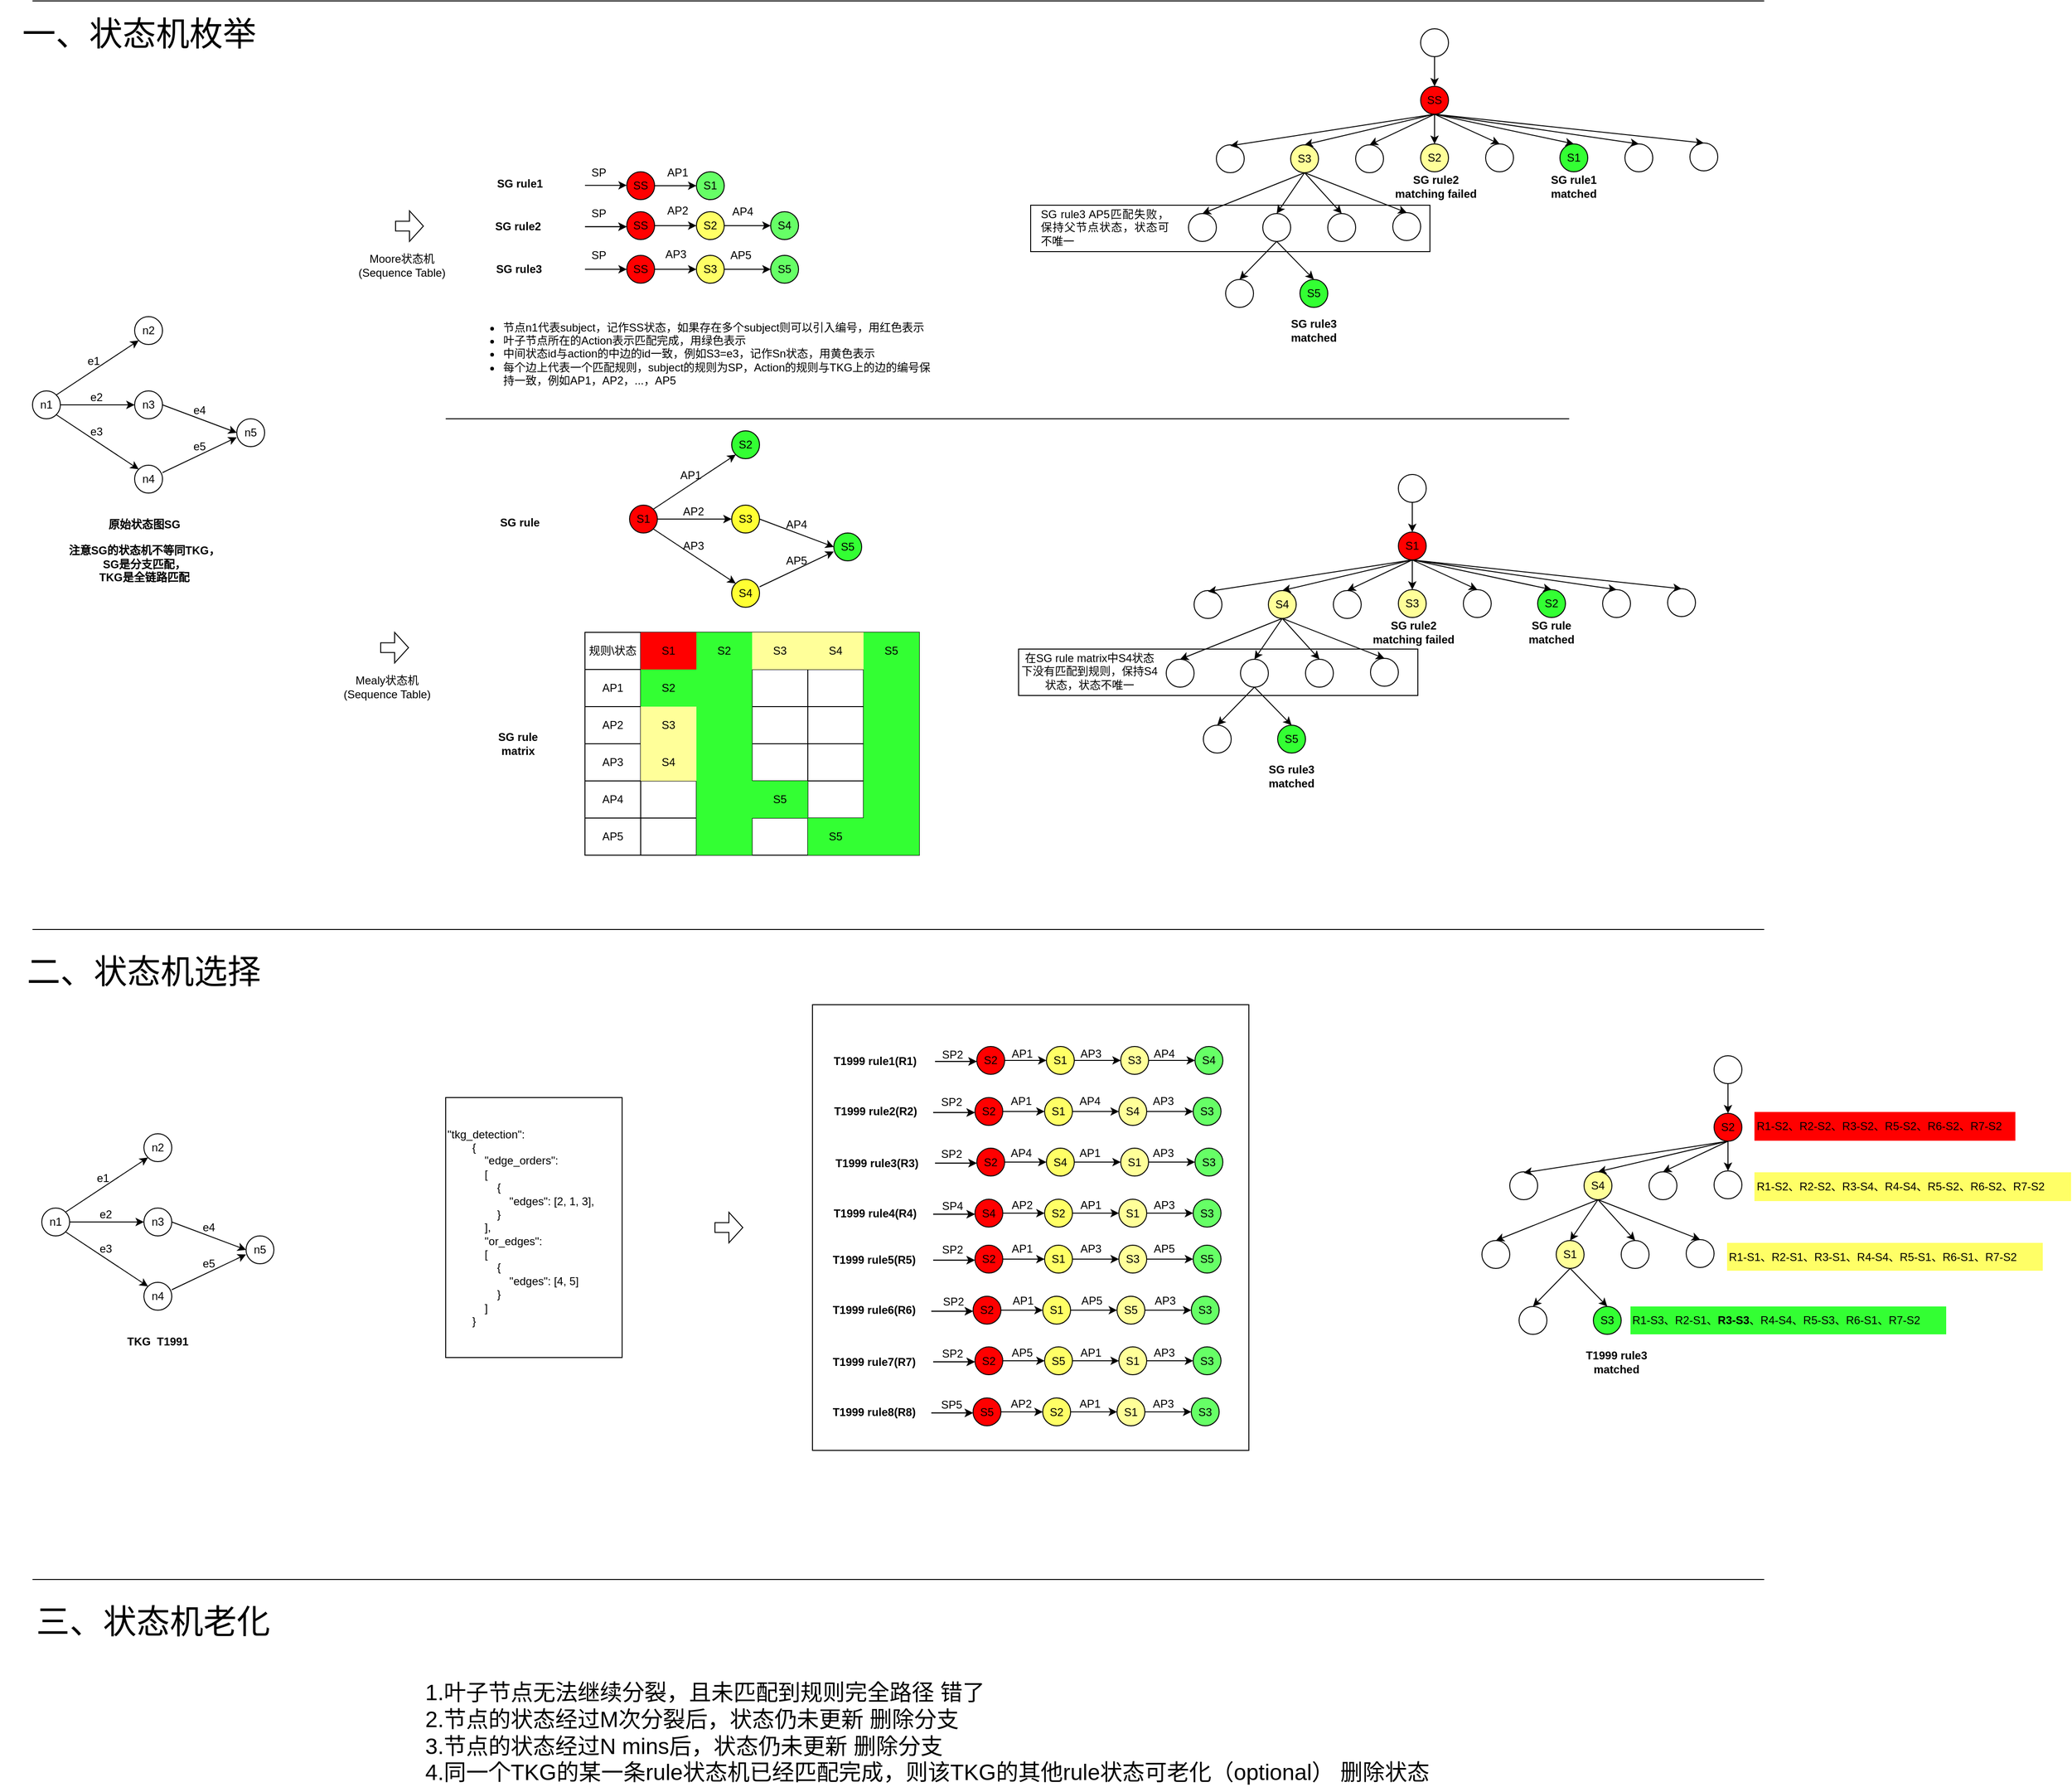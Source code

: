 <mxfile version="21.7.2" type="github" pages="2">
  <diagram name="背景知识" id="PnaGG6Pf-Q-ecVbM1nB3">
    <mxGraphModel dx="3493" dy="2283" grid="1" gridSize="10" guides="1" tooltips="1" connect="1" arrows="1" fold="1" page="1" pageScale="1" pageWidth="827" pageHeight="1169" math="0" shadow="0">
      <root>
        <mxCell id="0" />
        <mxCell id="1" parent="0" />
        <mxCell id="AFzKZ3i9yK1nrJ4SzqqG-297" value="" style="rounded=0;whiteSpace=wrap;html=1;fillColor=none;" parent="1" vertex="1">
          <mxGeometry x="855" y="961" width="470" height="480" as="geometry" />
        </mxCell>
        <mxCell id="AFzKZ3i9yK1nrJ4SzqqG-1" value="" style="rounded=0;whiteSpace=wrap;html=1;" parent="1" vertex="1">
          <mxGeometry x="1077" y="578" width="430" height="50" as="geometry" />
        </mxCell>
        <mxCell id="AFzKZ3i9yK1nrJ4SzqqG-2" value="" style="rounded=0;whiteSpace=wrap;html=1;" parent="1" vertex="1">
          <mxGeometry x="1090" y="100" width="430" height="50" as="geometry" />
        </mxCell>
        <mxCell id="AFzKZ3i9yK1nrJ4SzqqG-3" value="" style="ellipse;whiteSpace=wrap;html=1;aspect=fixed;" parent="1" vertex="1">
          <mxGeometry x="15" y="300" width="30" height="30" as="geometry" />
        </mxCell>
        <mxCell id="AFzKZ3i9yK1nrJ4SzqqG-4" value="" style="ellipse;whiteSpace=wrap;html=1;aspect=fixed;" parent="1" vertex="1">
          <mxGeometry x="125" y="220" width="30" height="30" as="geometry" />
        </mxCell>
        <mxCell id="AFzKZ3i9yK1nrJ4SzqqG-5" value="" style="ellipse;whiteSpace=wrap;html=1;aspect=fixed;" parent="1" vertex="1">
          <mxGeometry x="125" y="300" width="30" height="30" as="geometry" />
        </mxCell>
        <mxCell id="AFzKZ3i9yK1nrJ4SzqqG-6" value="" style="ellipse;whiteSpace=wrap;html=1;aspect=fixed;" parent="1" vertex="1">
          <mxGeometry x="125" y="380" width="30" height="30" as="geometry" />
        </mxCell>
        <mxCell id="AFzKZ3i9yK1nrJ4SzqqG-7" value="" style="ellipse;whiteSpace=wrap;html=1;aspect=fixed;" parent="1" vertex="1">
          <mxGeometry x="235" y="330" width="30" height="30" as="geometry" />
        </mxCell>
        <mxCell id="AFzKZ3i9yK1nrJ4SzqqG-8" value="" style="endArrow=classic;html=1;rounded=0;entryX=0;entryY=1;entryDx=0;entryDy=0;exitX=1;exitY=0;exitDx=0;exitDy=0;" parent="1" source="AFzKZ3i9yK1nrJ4SzqqG-3" target="AFzKZ3i9yK1nrJ4SzqqG-4" edge="1">
          <mxGeometry width="50" height="50" relative="1" as="geometry">
            <mxPoint x="45" y="310" as="sourcePoint" />
            <mxPoint x="95" y="260" as="targetPoint" />
          </mxGeometry>
        </mxCell>
        <mxCell id="AFzKZ3i9yK1nrJ4SzqqG-9" value="" style="endArrow=classic;html=1;rounded=0;entryX=0;entryY=0.5;entryDx=0;entryDy=0;exitX=1;exitY=0.5;exitDx=0;exitDy=0;" parent="1" source="AFzKZ3i9yK1nrJ4SzqqG-3" target="AFzKZ3i9yK1nrJ4SzqqG-5" edge="1">
          <mxGeometry width="50" height="50" relative="1" as="geometry">
            <mxPoint x="51" y="314" as="sourcePoint" />
            <mxPoint x="139" y="256" as="targetPoint" />
          </mxGeometry>
        </mxCell>
        <mxCell id="AFzKZ3i9yK1nrJ4SzqqG-10" value="" style="endArrow=classic;html=1;rounded=0;entryX=0;entryY=0;entryDx=0;entryDy=0;exitX=1;exitY=1;exitDx=0;exitDy=0;" parent="1" source="AFzKZ3i9yK1nrJ4SzqqG-3" target="AFzKZ3i9yK1nrJ4SzqqG-6" edge="1">
          <mxGeometry width="50" height="50" relative="1" as="geometry">
            <mxPoint x="61" y="324" as="sourcePoint" />
            <mxPoint x="149" y="266" as="targetPoint" />
          </mxGeometry>
        </mxCell>
        <mxCell id="AFzKZ3i9yK1nrJ4SzqqG-11" value="" style="endArrow=classic;html=1;rounded=0;entryX=0;entryY=0.5;entryDx=0;entryDy=0;exitX=1;exitY=0.5;exitDx=0;exitDy=0;" parent="1" source="AFzKZ3i9yK1nrJ4SzqqG-5" target="AFzKZ3i9yK1nrJ4SzqqG-7" edge="1">
          <mxGeometry width="50" height="50" relative="1" as="geometry">
            <mxPoint x="71" y="334" as="sourcePoint" />
            <mxPoint x="159" y="276" as="targetPoint" />
          </mxGeometry>
        </mxCell>
        <mxCell id="AFzKZ3i9yK1nrJ4SzqqG-12" value="" style="endArrow=classic;html=1;rounded=0;exitX=1;exitY=0;exitDx=0;exitDy=0;" parent="1" edge="1">
          <mxGeometry width="50" height="50" relative="1" as="geometry">
            <mxPoint x="155" y="388" as="sourcePoint" />
            <mxPoint x="235" y="350" as="targetPoint" />
          </mxGeometry>
        </mxCell>
        <mxCell id="AFzKZ3i9yK1nrJ4SzqqG-13" value="n2" style="text;strokeColor=none;align=center;fillColor=none;html=1;verticalAlign=middle;whiteSpace=wrap;rounded=0;" parent="1" vertex="1">
          <mxGeometry x="110" y="220" width="60" height="30" as="geometry" />
        </mxCell>
        <mxCell id="AFzKZ3i9yK1nrJ4SzqqG-14" value="n1" style="text;strokeColor=none;align=center;fillColor=none;html=1;verticalAlign=middle;whiteSpace=wrap;rounded=0;" parent="1" vertex="1">
          <mxGeometry y="300" width="60" height="30" as="geometry" />
        </mxCell>
        <mxCell id="AFzKZ3i9yK1nrJ4SzqqG-15" value="n3" style="text;strokeColor=none;align=center;fillColor=none;html=1;verticalAlign=middle;whiteSpace=wrap;rounded=0;" parent="1" vertex="1">
          <mxGeometry x="110" y="300" width="60" height="30" as="geometry" />
        </mxCell>
        <mxCell id="AFzKZ3i9yK1nrJ4SzqqG-16" value="n4" style="text;strokeColor=none;align=center;fillColor=none;html=1;verticalAlign=middle;whiteSpace=wrap;rounded=0;" parent="1" vertex="1">
          <mxGeometry x="110" y="380" width="60" height="30" as="geometry" />
        </mxCell>
        <mxCell id="AFzKZ3i9yK1nrJ4SzqqG-17" value="n5" style="text;strokeColor=none;align=center;fillColor=none;html=1;verticalAlign=middle;whiteSpace=wrap;rounded=0;" parent="1" vertex="1">
          <mxGeometry x="220" y="330" width="60" height="30" as="geometry" />
        </mxCell>
        <mxCell id="AFzKZ3i9yK1nrJ4SzqqG-18" value="e1" style="text;strokeColor=none;align=center;fillColor=none;html=1;verticalAlign=middle;whiteSpace=wrap;rounded=0;" parent="1" vertex="1">
          <mxGeometry x="51" y="253" width="60" height="30" as="geometry" />
        </mxCell>
        <mxCell id="AFzKZ3i9yK1nrJ4SzqqG-19" value="e2" style="text;strokeColor=none;align=center;fillColor=none;html=1;verticalAlign=middle;whiteSpace=wrap;rounded=0;" parent="1" vertex="1">
          <mxGeometry x="54" y="292" width="60" height="30" as="geometry" />
        </mxCell>
        <mxCell id="AFzKZ3i9yK1nrJ4SzqqG-20" value="e3" style="text;strokeColor=none;align=center;fillColor=none;html=1;verticalAlign=middle;whiteSpace=wrap;rounded=0;" parent="1" vertex="1">
          <mxGeometry x="54" y="329" width="60" height="30" as="geometry" />
        </mxCell>
        <mxCell id="AFzKZ3i9yK1nrJ4SzqqG-21" value="e4" style="text;strokeColor=none;align=center;fillColor=none;html=1;verticalAlign=middle;whiteSpace=wrap;rounded=0;" parent="1" vertex="1">
          <mxGeometry x="165" y="306" width="60" height="30" as="geometry" />
        </mxCell>
        <mxCell id="AFzKZ3i9yK1nrJ4SzqqG-22" value="e5" style="text;strokeColor=none;align=center;fillColor=none;html=1;verticalAlign=middle;whiteSpace=wrap;rounded=0;" parent="1" vertex="1">
          <mxGeometry x="165" y="345" width="60" height="30" as="geometry" />
        </mxCell>
        <mxCell id="AFzKZ3i9yK1nrJ4SzqqG-23" value="" style="html=1;shadow=0;dashed=0;align=center;verticalAlign=middle;shape=mxgraph.arrows2.arrow;dy=0.68;dx=15;notch=0;" parent="1" vertex="1">
          <mxGeometry x="406" y="106" width="30" height="33" as="geometry" />
        </mxCell>
        <mxCell id="AFzKZ3i9yK1nrJ4SzqqG-24" value="&lt;ul&gt;&lt;li&gt;&lt;div align=&quot;left&quot;&gt;节点n1代表subject，记作SS状态，如果存在多个subject则可以引入编号，用红色表示&lt;/div&gt;&lt;/li&gt;&lt;li&gt;叶子节点所在的Action表示匹配完成，用绿色表示&lt;/li&gt;&lt;li&gt;&lt;div align=&quot;left&quot;&gt;中间状态id与action的中边的id一致，例如S3=e3，记作Sn状态，用黄色表示&lt;/div&gt;&lt;/li&gt;&lt;li&gt;每个边上代表一个匹配规则，subject的规则为SP，Action的规则与TKG上的边的编号保持一致，例如AP1，AP2，...，AP5&lt;br&gt;&lt;/li&gt;&lt;/ul&gt;" style="text;strokeColor=none;align=left;fillColor=none;html=1;verticalAlign=middle;whiteSpace=wrap;rounded=0;" parent="1" vertex="1">
          <mxGeometry x="480" y="210" width="510" height="100" as="geometry" />
        </mxCell>
        <mxCell id="AFzKZ3i9yK1nrJ4SzqqG-25" value="&lt;div&gt;&lt;b&gt;原始状态图SG&lt;/b&gt;&lt;/div&gt;&lt;div&gt;&lt;b&gt;&lt;br&gt;&lt;/b&gt;&lt;/div&gt;&lt;div&gt;&lt;b&gt;注意SG的状态机不等同TKG，&lt;/b&gt;&lt;/div&gt;&lt;div&gt;&lt;b&gt;SG是分支匹配，&lt;/b&gt;&lt;/div&gt;&lt;div&gt;&lt;b&gt;TKG是全链路匹配&lt;br&gt;&lt;/b&gt;&lt;/div&gt;" style="text;strokeColor=none;align=center;fillColor=none;html=1;verticalAlign=middle;whiteSpace=wrap;rounded=0;" parent="1" vertex="1">
          <mxGeometry x="36" y="457" width="199" height="30" as="geometry" />
        </mxCell>
        <mxCell id="AFzKZ3i9yK1nrJ4SzqqG-26" value="&lt;div&gt;Moore状态机&lt;/div&gt;&lt;div&gt;(Sequence Table)&lt;br&gt;&lt;/div&gt;" style="text;strokeColor=none;align=center;fillColor=none;html=1;verticalAlign=middle;whiteSpace=wrap;rounded=0;" parent="1" vertex="1">
          <mxGeometry x="361" y="150" width="104" height="30" as="geometry" />
        </mxCell>
        <mxCell id="AFzKZ3i9yK1nrJ4SzqqG-27" value="" style="endArrow=classic;html=1;rounded=0;exitX=1;exitY=0.5;exitDx=0;exitDy=0;entryX=0;entryY=0.5;entryDx=0;entryDy=0;" parent="1" source="AFzKZ3i9yK1nrJ4SzqqG-28" target="AFzKZ3i9yK1nrJ4SzqqG-29" edge="1">
          <mxGeometry width="50" height="50" relative="1" as="geometry">
            <mxPoint x="740" y="144" as="sourcePoint" />
            <mxPoint x="560" y="284" as="targetPoint" />
          </mxGeometry>
        </mxCell>
        <mxCell id="AFzKZ3i9yK1nrJ4SzqqG-28" value="SS" style="ellipse;whiteSpace=wrap;html=1;aspect=fixed;container=0;fillColor=#FF0000;" parent="1" vertex="1">
          <mxGeometry x="655" y="64" width="30" height="30" as="geometry" />
        </mxCell>
        <mxCell id="AFzKZ3i9yK1nrJ4SzqqG-29" value="S1" style="ellipse;whiteSpace=wrap;html=1;aspect=fixed;container=0;fillColor=#66FF66;" parent="1" vertex="1">
          <mxGeometry x="730" y="64" width="30" height="30" as="geometry" />
        </mxCell>
        <mxCell id="AFzKZ3i9yK1nrJ4SzqqG-30" value="" style="endArrow=classic;html=1;rounded=0;exitX=1;exitY=0.5;exitDx=0;exitDy=0;entryX=0;entryY=0.5;entryDx=0;entryDy=0;" parent="1" source="AFzKZ3i9yK1nrJ4SzqqG-31" target="AFzKZ3i9yK1nrJ4SzqqG-32" edge="1">
          <mxGeometry width="50" height="50" relative="1" as="geometry">
            <mxPoint x="740" y="187" as="sourcePoint" />
            <mxPoint x="560" y="327" as="targetPoint" />
          </mxGeometry>
        </mxCell>
        <mxCell id="AFzKZ3i9yK1nrJ4SzqqG-31" value="SS" style="ellipse;whiteSpace=wrap;html=1;aspect=fixed;container=0;fillColor=#FF0000;" parent="1" vertex="1">
          <mxGeometry x="655" y="107" width="30" height="30" as="geometry" />
        </mxCell>
        <mxCell id="AFzKZ3i9yK1nrJ4SzqqG-32" value="S2" style="ellipse;whiteSpace=wrap;html=1;aspect=fixed;container=0;fillColor=#FFFF66;" parent="1" vertex="1">
          <mxGeometry x="730" y="107" width="30" height="30" as="geometry" />
        </mxCell>
        <mxCell id="AFzKZ3i9yK1nrJ4SzqqG-33" value="S4" style="ellipse;whiteSpace=wrap;html=1;aspect=fixed;container=0;fillColor=#66FF66;" parent="1" vertex="1">
          <mxGeometry x="810" y="107" width="30" height="30" as="geometry" />
        </mxCell>
        <mxCell id="AFzKZ3i9yK1nrJ4SzqqG-34" value="" style="endArrow=classic;html=1;rounded=0;exitX=1;exitY=0.5;exitDx=0;exitDy=0;entryX=0;entryY=0.5;entryDx=0;entryDy=0;" parent="1" source="AFzKZ3i9yK1nrJ4SzqqG-32" target="AFzKZ3i9yK1nrJ4SzqqG-33" edge="1">
          <mxGeometry width="50" height="50" relative="1" as="geometry">
            <mxPoint x="695" y="132" as="sourcePoint" />
            <mxPoint x="740" y="132" as="targetPoint" />
          </mxGeometry>
        </mxCell>
        <mxCell id="AFzKZ3i9yK1nrJ4SzqqG-35" value="" style="endArrow=classic;html=1;rounded=0;exitX=1;exitY=0.5;exitDx=0;exitDy=0;entryX=0;entryY=0.5;entryDx=0;entryDy=0;" parent="1" source="AFzKZ3i9yK1nrJ4SzqqG-36" target="AFzKZ3i9yK1nrJ4SzqqG-37" edge="1">
          <mxGeometry width="50" height="50" relative="1" as="geometry">
            <mxPoint x="740" y="234" as="sourcePoint" />
            <mxPoint x="560" y="374" as="targetPoint" />
          </mxGeometry>
        </mxCell>
        <mxCell id="AFzKZ3i9yK1nrJ4SzqqG-36" value="SS" style="ellipse;whiteSpace=wrap;html=1;aspect=fixed;container=0;fillColor=#FF0000;" parent="1" vertex="1">
          <mxGeometry x="655" y="154" width="30" height="30" as="geometry" />
        </mxCell>
        <mxCell id="AFzKZ3i9yK1nrJ4SzqqG-37" value="S3" style="ellipse;whiteSpace=wrap;html=1;aspect=fixed;container=0;fillColor=#FFFF66;" parent="1" vertex="1">
          <mxGeometry x="730" y="154" width="30" height="30" as="geometry" />
        </mxCell>
        <mxCell id="AFzKZ3i9yK1nrJ4SzqqG-38" value="S5" style="ellipse;whiteSpace=wrap;html=1;aspect=fixed;container=0;fillColor=#66FF66;" parent="1" vertex="1">
          <mxGeometry x="810" y="154" width="30" height="30" as="geometry" />
        </mxCell>
        <mxCell id="AFzKZ3i9yK1nrJ4SzqqG-39" value="" style="endArrow=classic;html=1;rounded=0;exitX=1;exitY=0.5;exitDx=0;exitDy=0;entryX=0;entryY=0.5;entryDx=0;entryDy=0;" parent="1" source="AFzKZ3i9yK1nrJ4SzqqG-37" target="AFzKZ3i9yK1nrJ4SzqqG-38" edge="1">
          <mxGeometry width="50" height="50" relative="1" as="geometry">
            <mxPoint x="695" y="179" as="sourcePoint" />
            <mxPoint x="740" y="179" as="targetPoint" />
          </mxGeometry>
        </mxCell>
        <mxCell id="AFzKZ3i9yK1nrJ4SzqqG-40" value="" style="html=1;shadow=0;dashed=0;align=center;verticalAlign=middle;shape=mxgraph.arrows2.arrow;dy=0.68;dx=15;notch=0;" parent="1" vertex="1">
          <mxGeometry x="390" y="560" width="30" height="33" as="geometry" />
        </mxCell>
        <mxCell id="AFzKZ3i9yK1nrJ4SzqqG-41" value="&lt;div&gt;Mealy状态机&lt;/div&gt;&lt;div&gt;(Sequence Table)&lt;br&gt;&lt;/div&gt;" style="text;strokeColor=none;align=center;fillColor=none;html=1;verticalAlign=middle;whiteSpace=wrap;rounded=0;" parent="1" vertex="1">
          <mxGeometry x="345" y="604" width="104" height="30" as="geometry" />
        </mxCell>
        <mxCell id="AFzKZ3i9yK1nrJ4SzqqG-42" value="" style="endArrow=classic;html=1;rounded=0;exitX=1;exitY=0.5;exitDx=0;exitDy=0;entryX=0;entryY=0.5;entryDx=0;entryDy=0;" parent="1" edge="1">
          <mxGeometry width="50" height="50" relative="1" as="geometry">
            <mxPoint x="610" y="78.58" as="sourcePoint" />
            <mxPoint x="655" y="78.58" as="targetPoint" />
          </mxGeometry>
        </mxCell>
        <mxCell id="AFzKZ3i9yK1nrJ4SzqqG-43" value="" style="endArrow=classic;html=1;rounded=0;exitX=1;exitY=0.5;exitDx=0;exitDy=0;entryX=0;entryY=0.5;entryDx=0;entryDy=0;" parent="1" edge="1">
          <mxGeometry width="50" height="50" relative="1" as="geometry">
            <mxPoint x="610" y="123.17" as="sourcePoint" />
            <mxPoint x="655" y="123.17" as="targetPoint" />
          </mxGeometry>
        </mxCell>
        <mxCell id="AFzKZ3i9yK1nrJ4SzqqG-44" value="" style="endArrow=classic;html=1;rounded=0;exitX=1;exitY=0.5;exitDx=0;exitDy=0;entryX=0;entryY=0.5;entryDx=0;entryDy=0;" parent="1" edge="1">
          <mxGeometry width="50" height="50" relative="1" as="geometry">
            <mxPoint x="610" y="123.17" as="sourcePoint" />
            <mxPoint x="655" y="123.17" as="targetPoint" />
          </mxGeometry>
        </mxCell>
        <mxCell id="AFzKZ3i9yK1nrJ4SzqqG-45" value="" style="endArrow=classic;html=1;rounded=0;exitX=1;exitY=0.5;exitDx=0;exitDy=0;entryX=0;entryY=0.5;entryDx=0;entryDy=0;" parent="1" edge="1">
          <mxGeometry width="50" height="50" relative="1" as="geometry">
            <mxPoint x="610" y="169" as="sourcePoint" />
            <mxPoint x="655" y="169" as="targetPoint" />
          </mxGeometry>
        </mxCell>
        <mxCell id="AFzKZ3i9yK1nrJ4SzqqG-46" value="&lt;b&gt;SG rule1&lt;/b&gt;" style="text;strokeColor=none;align=center;fillColor=none;html=1;verticalAlign=middle;whiteSpace=wrap;rounded=0;" parent="1" vertex="1">
          <mxGeometry x="500" y="62" width="80" height="30" as="geometry" />
        </mxCell>
        <mxCell id="AFzKZ3i9yK1nrJ4SzqqG-47" value="&lt;b&gt;SG rule2&lt;/b&gt;" style="text;strokeColor=none;align=center;fillColor=none;html=1;verticalAlign=middle;whiteSpace=wrap;rounded=0;" parent="1" vertex="1">
          <mxGeometry x="498" y="108" width="80" height="30" as="geometry" />
        </mxCell>
        <mxCell id="AFzKZ3i9yK1nrJ4SzqqG-48" value="&lt;b&gt;SG rule3&lt;/b&gt;" style="text;strokeColor=none;align=center;fillColor=none;html=1;verticalAlign=middle;whiteSpace=wrap;rounded=0;" parent="1" vertex="1">
          <mxGeometry x="499" y="154" width="80" height="30" as="geometry" />
        </mxCell>
        <mxCell id="AFzKZ3i9yK1nrJ4SzqqG-49" value="SP" style="text;strokeColor=none;align=center;fillColor=none;html=1;verticalAlign=middle;whiteSpace=wrap;rounded=0;" parent="1" vertex="1">
          <mxGeometry x="595" y="50" width="60" height="30" as="geometry" />
        </mxCell>
        <mxCell id="AFzKZ3i9yK1nrJ4SzqqG-50" value="SP" style="text;strokeColor=none;align=center;fillColor=none;html=1;verticalAlign=middle;whiteSpace=wrap;rounded=0;" parent="1" vertex="1">
          <mxGeometry x="595" y="94" width="60" height="30" as="geometry" />
        </mxCell>
        <mxCell id="AFzKZ3i9yK1nrJ4SzqqG-51" value="SP" style="text;strokeColor=none;align=center;fillColor=none;html=1;verticalAlign=middle;whiteSpace=wrap;rounded=0;" parent="1" vertex="1">
          <mxGeometry x="595" y="139" width="60" height="30" as="geometry" />
        </mxCell>
        <mxCell id="AFzKZ3i9yK1nrJ4SzqqG-52" value="AP1" style="text;strokeColor=none;align=center;fillColor=none;html=1;verticalAlign=middle;whiteSpace=wrap;rounded=0;" parent="1" vertex="1">
          <mxGeometry x="680" y="50" width="60" height="30" as="geometry" />
        </mxCell>
        <mxCell id="AFzKZ3i9yK1nrJ4SzqqG-53" value="AP2" style="text;strokeColor=none;align=center;fillColor=none;html=1;verticalAlign=middle;whiteSpace=wrap;rounded=0;" parent="1" vertex="1">
          <mxGeometry x="680" y="91" width="60" height="30" as="geometry" />
        </mxCell>
        <mxCell id="AFzKZ3i9yK1nrJ4SzqqG-54" value="AP4" style="text;strokeColor=none;align=center;fillColor=none;html=1;verticalAlign=middle;whiteSpace=wrap;rounded=0;" parent="1" vertex="1">
          <mxGeometry x="750" y="92" width="60" height="30" as="geometry" />
        </mxCell>
        <mxCell id="AFzKZ3i9yK1nrJ4SzqqG-55" value="AP3" style="text;strokeColor=none;align=center;fillColor=none;html=1;verticalAlign=middle;whiteSpace=wrap;rounded=0;" parent="1" vertex="1">
          <mxGeometry x="678" y="138" width="60" height="30" as="geometry" />
        </mxCell>
        <mxCell id="AFzKZ3i9yK1nrJ4SzqqG-56" value="AP5" style="text;strokeColor=none;align=center;fillColor=none;html=1;verticalAlign=middle;whiteSpace=wrap;rounded=0;" parent="1" vertex="1">
          <mxGeometry x="748" y="139" width="60" height="30" as="geometry" />
        </mxCell>
        <mxCell id="AFzKZ3i9yK1nrJ4SzqqG-57" value="S1" style="ellipse;whiteSpace=wrap;html=1;aspect=fixed;fillColor=#FF0000;" parent="1" vertex="1">
          <mxGeometry x="658" y="423" width="30" height="30" as="geometry" />
        </mxCell>
        <mxCell id="AFzKZ3i9yK1nrJ4SzqqG-58" value="S2" style="ellipse;whiteSpace=wrap;html=1;aspect=fixed;fillColor=#33FF33;" parent="1" vertex="1">
          <mxGeometry x="768" y="343" width="30" height="30" as="geometry" />
        </mxCell>
        <mxCell id="AFzKZ3i9yK1nrJ4SzqqG-59" value="S3" style="ellipse;whiteSpace=wrap;html=1;aspect=fixed;fillColor=#FFFF33;" parent="1" vertex="1">
          <mxGeometry x="768" y="423" width="30" height="30" as="geometry" />
        </mxCell>
        <mxCell id="AFzKZ3i9yK1nrJ4SzqqG-60" value="S4" style="ellipse;whiteSpace=wrap;html=1;aspect=fixed;fillColor=#FFFF33;" parent="1" vertex="1">
          <mxGeometry x="768" y="503" width="30" height="30" as="geometry" />
        </mxCell>
        <mxCell id="AFzKZ3i9yK1nrJ4SzqqG-61" value="S5" style="ellipse;whiteSpace=wrap;html=1;aspect=fixed;fillColor=#33FF33;" parent="1" vertex="1">
          <mxGeometry x="878" y="453" width="30" height="30" as="geometry" />
        </mxCell>
        <mxCell id="AFzKZ3i9yK1nrJ4SzqqG-62" value="" style="endArrow=classic;html=1;rounded=0;entryX=0;entryY=1;entryDx=0;entryDy=0;exitX=1;exitY=0;exitDx=0;exitDy=0;" parent="1" source="AFzKZ3i9yK1nrJ4SzqqG-57" target="AFzKZ3i9yK1nrJ4SzqqG-58" edge="1">
          <mxGeometry width="50" height="50" relative="1" as="geometry">
            <mxPoint x="688" y="433" as="sourcePoint" />
            <mxPoint x="738" y="383" as="targetPoint" />
          </mxGeometry>
        </mxCell>
        <mxCell id="AFzKZ3i9yK1nrJ4SzqqG-63" value="" style="endArrow=classic;html=1;rounded=0;entryX=0;entryY=0.5;entryDx=0;entryDy=0;exitX=1;exitY=0.5;exitDx=0;exitDy=0;" parent="1" source="AFzKZ3i9yK1nrJ4SzqqG-57" target="AFzKZ3i9yK1nrJ4SzqqG-59" edge="1">
          <mxGeometry width="50" height="50" relative="1" as="geometry">
            <mxPoint x="694" y="437" as="sourcePoint" />
            <mxPoint x="782" y="379" as="targetPoint" />
          </mxGeometry>
        </mxCell>
        <mxCell id="AFzKZ3i9yK1nrJ4SzqqG-64" value="" style="endArrow=classic;html=1;rounded=0;entryX=0;entryY=0;entryDx=0;entryDy=0;exitX=1;exitY=1;exitDx=0;exitDy=0;" parent="1" source="AFzKZ3i9yK1nrJ4SzqqG-57" target="AFzKZ3i9yK1nrJ4SzqqG-60" edge="1">
          <mxGeometry width="50" height="50" relative="1" as="geometry">
            <mxPoint x="704" y="447" as="sourcePoint" />
            <mxPoint x="792" y="389" as="targetPoint" />
          </mxGeometry>
        </mxCell>
        <mxCell id="AFzKZ3i9yK1nrJ4SzqqG-65" value="" style="endArrow=classic;html=1;rounded=0;entryX=0;entryY=0.5;entryDx=0;entryDy=0;exitX=1;exitY=0.5;exitDx=0;exitDy=0;" parent="1" source="AFzKZ3i9yK1nrJ4SzqqG-59" target="AFzKZ3i9yK1nrJ4SzqqG-61" edge="1">
          <mxGeometry width="50" height="50" relative="1" as="geometry">
            <mxPoint x="714" y="457" as="sourcePoint" />
            <mxPoint x="802" y="399" as="targetPoint" />
          </mxGeometry>
        </mxCell>
        <mxCell id="AFzKZ3i9yK1nrJ4SzqqG-66" value="" style="endArrow=classic;html=1;rounded=0;exitX=1;exitY=0;exitDx=0;exitDy=0;" parent="1" edge="1">
          <mxGeometry width="50" height="50" relative="1" as="geometry">
            <mxPoint x="798" y="511" as="sourcePoint" />
            <mxPoint x="878" y="473" as="targetPoint" />
          </mxGeometry>
        </mxCell>
        <mxCell id="AFzKZ3i9yK1nrJ4SzqqG-67" value="AP1" style="text;strokeColor=none;align=center;fillColor=none;html=1;verticalAlign=middle;whiteSpace=wrap;rounded=0;" parent="1" vertex="1">
          <mxGeometry x="694" y="376" width="60" height="30" as="geometry" />
        </mxCell>
        <mxCell id="AFzKZ3i9yK1nrJ4SzqqG-68" value="AP2" style="text;strokeColor=none;align=center;fillColor=none;html=1;verticalAlign=middle;whiteSpace=wrap;rounded=0;" parent="1" vertex="1">
          <mxGeometry x="697" y="415" width="60" height="30" as="geometry" />
        </mxCell>
        <mxCell id="AFzKZ3i9yK1nrJ4SzqqG-69" value="AP3" style="text;strokeColor=none;align=center;fillColor=none;html=1;verticalAlign=middle;whiteSpace=wrap;rounded=0;" parent="1" vertex="1">
          <mxGeometry x="697" y="452" width="60" height="30" as="geometry" />
        </mxCell>
        <mxCell id="AFzKZ3i9yK1nrJ4SzqqG-70" value="AP4" style="text;strokeColor=none;align=center;fillColor=none;html=1;verticalAlign=middle;whiteSpace=wrap;rounded=0;" parent="1" vertex="1">
          <mxGeometry x="808" y="429" width="60" height="30" as="geometry" />
        </mxCell>
        <mxCell id="AFzKZ3i9yK1nrJ4SzqqG-71" value="AP5" style="text;strokeColor=none;align=center;fillColor=none;html=1;verticalAlign=middle;whiteSpace=wrap;rounded=0;" parent="1" vertex="1">
          <mxGeometry x="808" y="468" width="60" height="30" as="geometry" />
        </mxCell>
        <mxCell id="AFzKZ3i9yK1nrJ4SzqqG-72" value="&lt;b&gt;SG rule&lt;/b&gt;" style="text;strokeColor=none;align=center;fillColor=none;html=1;verticalAlign=middle;whiteSpace=wrap;rounded=0;" parent="1" vertex="1">
          <mxGeometry x="500" y="427" width="80" height="30" as="geometry" />
        </mxCell>
        <mxCell id="AFzKZ3i9yK1nrJ4SzqqG-73" value="" style="shape=table;startSize=0;container=1;collapsible=0;childLayout=tableLayout;" parent="1" vertex="1">
          <mxGeometry x="610" y="560" width="360" height="240" as="geometry" />
        </mxCell>
        <mxCell id="AFzKZ3i9yK1nrJ4SzqqG-74" value="" style="shape=tableRow;horizontal=0;startSize=0;swimlaneHead=0;swimlaneBody=0;strokeColor=inherit;top=0;left=0;bottom=0;right=0;collapsible=0;dropTarget=0;fillColor=none;points=[[0,0.5],[1,0.5]];portConstraint=eastwest;" parent="AFzKZ3i9yK1nrJ4SzqqG-73" vertex="1">
          <mxGeometry width="360" height="40" as="geometry" />
        </mxCell>
        <mxCell id="AFzKZ3i9yK1nrJ4SzqqG-75" value="规则\状态" style="shape=partialRectangle;html=1;whiteSpace=wrap;connectable=0;strokeColor=inherit;overflow=hidden;fillColor=none;top=0;left=0;bottom=0;right=0;pointerEvents=1;" parent="AFzKZ3i9yK1nrJ4SzqqG-74" vertex="1">
          <mxGeometry width="60" height="40" as="geometry">
            <mxRectangle width="60" height="40" as="alternateBounds" />
          </mxGeometry>
        </mxCell>
        <mxCell id="AFzKZ3i9yK1nrJ4SzqqG-76" value="&lt;div&gt;S1&lt;/div&gt;" style="shape=partialRectangle;html=1;whiteSpace=wrap;connectable=0;strokeColor=inherit;overflow=hidden;fillColor=#FF0000;top=0;left=0;bottom=0;right=0;pointerEvents=1;" parent="AFzKZ3i9yK1nrJ4SzqqG-74" vertex="1">
          <mxGeometry x="60" width="60" height="40" as="geometry">
            <mxRectangle width="60" height="40" as="alternateBounds" />
          </mxGeometry>
        </mxCell>
        <mxCell id="AFzKZ3i9yK1nrJ4SzqqG-77" value="S2" style="shape=partialRectangle;html=1;whiteSpace=wrap;connectable=0;strokeColor=inherit;overflow=hidden;fillColor=#33FF33;top=0;left=0;bottom=0;right=0;pointerEvents=1;" parent="AFzKZ3i9yK1nrJ4SzqqG-74" vertex="1">
          <mxGeometry x="120" width="60" height="40" as="geometry">
            <mxRectangle width="60" height="40" as="alternateBounds" />
          </mxGeometry>
        </mxCell>
        <mxCell id="AFzKZ3i9yK1nrJ4SzqqG-78" value="S3" style="shape=partialRectangle;html=1;whiteSpace=wrap;connectable=0;strokeColor=inherit;overflow=hidden;fillColor=#FFFF99;top=0;left=0;bottom=0;right=0;pointerEvents=1;" parent="AFzKZ3i9yK1nrJ4SzqqG-74" vertex="1">
          <mxGeometry x="180" width="60" height="40" as="geometry">
            <mxRectangle width="60" height="40" as="alternateBounds" />
          </mxGeometry>
        </mxCell>
        <mxCell id="AFzKZ3i9yK1nrJ4SzqqG-79" value="S4" style="shape=partialRectangle;html=1;whiteSpace=wrap;connectable=0;strokeColor=inherit;overflow=hidden;fillColor=#FFFF99;top=0;left=0;bottom=0;right=0;pointerEvents=1;" parent="AFzKZ3i9yK1nrJ4SzqqG-74" vertex="1">
          <mxGeometry x="240" width="60" height="40" as="geometry">
            <mxRectangle width="60" height="40" as="alternateBounds" />
          </mxGeometry>
        </mxCell>
        <mxCell id="AFzKZ3i9yK1nrJ4SzqqG-80" value="S5" style="shape=partialRectangle;html=1;whiteSpace=wrap;connectable=0;strokeColor=inherit;overflow=hidden;fillColor=#33FF33;top=0;left=0;bottom=0;right=0;pointerEvents=1;" parent="AFzKZ3i9yK1nrJ4SzqqG-74" vertex="1">
          <mxGeometry x="300" width="60" height="40" as="geometry">
            <mxRectangle width="60" height="40" as="alternateBounds" />
          </mxGeometry>
        </mxCell>
        <mxCell id="AFzKZ3i9yK1nrJ4SzqqG-81" value="" style="shape=tableRow;horizontal=0;startSize=0;swimlaneHead=0;swimlaneBody=0;strokeColor=inherit;top=0;left=0;bottom=0;right=0;collapsible=0;dropTarget=0;fillColor=none;points=[[0,0.5],[1,0.5]];portConstraint=eastwest;" parent="AFzKZ3i9yK1nrJ4SzqqG-73" vertex="1">
          <mxGeometry y="40" width="360" height="40" as="geometry" />
        </mxCell>
        <mxCell id="AFzKZ3i9yK1nrJ4SzqqG-82" value="AP1" style="shape=partialRectangle;html=1;whiteSpace=wrap;connectable=0;strokeColor=inherit;overflow=hidden;fillColor=none;top=0;left=0;bottom=0;right=0;pointerEvents=1;" parent="AFzKZ3i9yK1nrJ4SzqqG-81" vertex="1">
          <mxGeometry width="60" height="40" as="geometry">
            <mxRectangle width="60" height="40" as="alternateBounds" />
          </mxGeometry>
        </mxCell>
        <mxCell id="AFzKZ3i9yK1nrJ4SzqqG-83" value="S2" style="shape=partialRectangle;html=1;whiteSpace=wrap;connectable=0;strokeColor=inherit;overflow=hidden;fillColor=#33FF33;top=0;left=0;bottom=0;right=0;pointerEvents=1;" parent="AFzKZ3i9yK1nrJ4SzqqG-81" vertex="1">
          <mxGeometry x="60" width="60" height="40" as="geometry">
            <mxRectangle width="60" height="40" as="alternateBounds" />
          </mxGeometry>
        </mxCell>
        <mxCell id="AFzKZ3i9yK1nrJ4SzqqG-84" style="shape=partialRectangle;html=1;whiteSpace=wrap;connectable=0;strokeColor=inherit;overflow=hidden;fillColor=#33FF33;top=0;left=0;bottom=0;right=0;pointerEvents=1;" parent="AFzKZ3i9yK1nrJ4SzqqG-81" vertex="1">
          <mxGeometry x="120" width="60" height="40" as="geometry">
            <mxRectangle width="60" height="40" as="alternateBounds" />
          </mxGeometry>
        </mxCell>
        <mxCell id="AFzKZ3i9yK1nrJ4SzqqG-85" value="" style="shape=partialRectangle;html=1;whiteSpace=wrap;connectable=0;strokeColor=inherit;overflow=hidden;fillColor=none;top=0;left=0;bottom=0;right=0;pointerEvents=1;" parent="AFzKZ3i9yK1nrJ4SzqqG-81" vertex="1">
          <mxGeometry x="180" width="60" height="40" as="geometry">
            <mxRectangle width="60" height="40" as="alternateBounds" />
          </mxGeometry>
        </mxCell>
        <mxCell id="AFzKZ3i9yK1nrJ4SzqqG-86" value="" style="shape=partialRectangle;html=1;whiteSpace=wrap;connectable=0;strokeColor=inherit;overflow=hidden;fillColor=none;top=0;left=0;bottom=0;right=0;pointerEvents=1;" parent="AFzKZ3i9yK1nrJ4SzqqG-81" vertex="1">
          <mxGeometry x="240" width="60" height="40" as="geometry">
            <mxRectangle width="60" height="40" as="alternateBounds" />
          </mxGeometry>
        </mxCell>
        <mxCell id="AFzKZ3i9yK1nrJ4SzqqG-87" value="" style="shape=partialRectangle;html=1;whiteSpace=wrap;connectable=0;strokeColor=inherit;overflow=hidden;fillColor=#33FF33;top=0;left=0;bottom=0;right=0;pointerEvents=1;" parent="AFzKZ3i9yK1nrJ4SzqqG-81" vertex="1">
          <mxGeometry x="300" width="60" height="40" as="geometry">
            <mxRectangle width="60" height="40" as="alternateBounds" />
          </mxGeometry>
        </mxCell>
        <mxCell id="AFzKZ3i9yK1nrJ4SzqqG-88" value="" style="shape=tableRow;horizontal=0;startSize=0;swimlaneHead=0;swimlaneBody=0;strokeColor=inherit;top=0;left=0;bottom=0;right=0;collapsible=0;dropTarget=0;fillColor=none;points=[[0,0.5],[1,0.5]];portConstraint=eastwest;" parent="AFzKZ3i9yK1nrJ4SzqqG-73" vertex="1">
          <mxGeometry y="80" width="360" height="40" as="geometry" />
        </mxCell>
        <mxCell id="AFzKZ3i9yK1nrJ4SzqqG-89" value="AP2" style="shape=partialRectangle;html=1;whiteSpace=wrap;connectable=0;strokeColor=inherit;overflow=hidden;fillColor=none;top=0;left=0;bottom=0;right=0;pointerEvents=1;" parent="AFzKZ3i9yK1nrJ4SzqqG-88" vertex="1">
          <mxGeometry width="60" height="40" as="geometry">
            <mxRectangle width="60" height="40" as="alternateBounds" />
          </mxGeometry>
        </mxCell>
        <mxCell id="AFzKZ3i9yK1nrJ4SzqqG-90" value="S3" style="shape=partialRectangle;html=1;whiteSpace=wrap;connectable=0;strokeColor=inherit;overflow=hidden;fillColor=#FFFF99;top=0;left=0;bottom=0;right=0;pointerEvents=1;" parent="AFzKZ3i9yK1nrJ4SzqqG-88" vertex="1">
          <mxGeometry x="60" width="60" height="40" as="geometry">
            <mxRectangle width="60" height="40" as="alternateBounds" />
          </mxGeometry>
        </mxCell>
        <mxCell id="AFzKZ3i9yK1nrJ4SzqqG-91" style="shape=partialRectangle;html=1;whiteSpace=wrap;connectable=0;strokeColor=inherit;overflow=hidden;fillColor=#33FF33;top=0;left=0;bottom=0;right=0;pointerEvents=1;" parent="AFzKZ3i9yK1nrJ4SzqqG-88" vertex="1">
          <mxGeometry x="120" width="60" height="40" as="geometry">
            <mxRectangle width="60" height="40" as="alternateBounds" />
          </mxGeometry>
        </mxCell>
        <mxCell id="AFzKZ3i9yK1nrJ4SzqqG-92" value="" style="shape=partialRectangle;html=1;whiteSpace=wrap;connectable=0;strokeColor=inherit;overflow=hidden;fillColor=none;top=0;left=0;bottom=0;right=0;pointerEvents=1;" parent="AFzKZ3i9yK1nrJ4SzqqG-88" vertex="1">
          <mxGeometry x="180" width="60" height="40" as="geometry">
            <mxRectangle width="60" height="40" as="alternateBounds" />
          </mxGeometry>
        </mxCell>
        <mxCell id="AFzKZ3i9yK1nrJ4SzqqG-93" value="" style="shape=partialRectangle;html=1;whiteSpace=wrap;connectable=0;strokeColor=inherit;overflow=hidden;fillColor=none;top=0;left=0;bottom=0;right=0;pointerEvents=1;" parent="AFzKZ3i9yK1nrJ4SzqqG-88" vertex="1">
          <mxGeometry x="240" width="60" height="40" as="geometry">
            <mxRectangle width="60" height="40" as="alternateBounds" />
          </mxGeometry>
        </mxCell>
        <mxCell id="AFzKZ3i9yK1nrJ4SzqqG-94" value="" style="shape=partialRectangle;html=1;whiteSpace=wrap;connectable=0;strokeColor=inherit;overflow=hidden;fillColor=#33FF33;top=0;left=0;bottom=0;right=0;pointerEvents=1;" parent="AFzKZ3i9yK1nrJ4SzqqG-88" vertex="1">
          <mxGeometry x="300" width="60" height="40" as="geometry">
            <mxRectangle width="60" height="40" as="alternateBounds" />
          </mxGeometry>
        </mxCell>
        <mxCell id="AFzKZ3i9yK1nrJ4SzqqG-95" value="" style="shape=tableRow;horizontal=0;startSize=0;swimlaneHead=0;swimlaneBody=0;strokeColor=inherit;top=0;left=0;bottom=0;right=0;collapsible=0;dropTarget=0;fillColor=none;points=[[0,0.5],[1,0.5]];portConstraint=eastwest;" parent="AFzKZ3i9yK1nrJ4SzqqG-73" vertex="1">
          <mxGeometry y="120" width="360" height="40" as="geometry" />
        </mxCell>
        <mxCell id="AFzKZ3i9yK1nrJ4SzqqG-96" value="AP3" style="shape=partialRectangle;html=1;whiteSpace=wrap;connectable=0;strokeColor=inherit;overflow=hidden;fillColor=none;top=0;left=0;bottom=0;right=0;pointerEvents=1;" parent="AFzKZ3i9yK1nrJ4SzqqG-95" vertex="1">
          <mxGeometry width="60" height="40" as="geometry">
            <mxRectangle width="60" height="40" as="alternateBounds" />
          </mxGeometry>
        </mxCell>
        <mxCell id="AFzKZ3i9yK1nrJ4SzqqG-97" value="S4" style="shape=partialRectangle;html=1;whiteSpace=wrap;connectable=0;strokeColor=inherit;overflow=hidden;fillColor=#FFFF99;top=0;left=0;bottom=0;right=0;pointerEvents=1;" parent="AFzKZ3i9yK1nrJ4SzqqG-95" vertex="1">
          <mxGeometry x="60" width="60" height="40" as="geometry">
            <mxRectangle width="60" height="40" as="alternateBounds" />
          </mxGeometry>
        </mxCell>
        <mxCell id="AFzKZ3i9yK1nrJ4SzqqG-98" style="shape=partialRectangle;html=1;whiteSpace=wrap;connectable=0;strokeColor=inherit;overflow=hidden;fillColor=#33FF33;top=0;left=0;bottom=0;right=0;pointerEvents=1;" parent="AFzKZ3i9yK1nrJ4SzqqG-95" vertex="1">
          <mxGeometry x="120" width="60" height="40" as="geometry">
            <mxRectangle width="60" height="40" as="alternateBounds" />
          </mxGeometry>
        </mxCell>
        <mxCell id="AFzKZ3i9yK1nrJ4SzqqG-99" value="" style="shape=partialRectangle;html=1;whiteSpace=wrap;connectable=0;strokeColor=inherit;overflow=hidden;fillColor=none;top=0;left=0;bottom=0;right=0;pointerEvents=1;" parent="AFzKZ3i9yK1nrJ4SzqqG-95" vertex="1">
          <mxGeometry x="180" width="60" height="40" as="geometry">
            <mxRectangle width="60" height="40" as="alternateBounds" />
          </mxGeometry>
        </mxCell>
        <mxCell id="AFzKZ3i9yK1nrJ4SzqqG-100" value="" style="shape=partialRectangle;html=1;whiteSpace=wrap;connectable=0;strokeColor=inherit;overflow=hidden;fillColor=none;top=0;left=0;bottom=0;right=0;pointerEvents=1;" parent="AFzKZ3i9yK1nrJ4SzqqG-95" vertex="1">
          <mxGeometry x="240" width="60" height="40" as="geometry">
            <mxRectangle width="60" height="40" as="alternateBounds" />
          </mxGeometry>
        </mxCell>
        <mxCell id="AFzKZ3i9yK1nrJ4SzqqG-101" value="" style="shape=partialRectangle;html=1;whiteSpace=wrap;connectable=0;strokeColor=inherit;overflow=hidden;fillColor=#33FF33;top=0;left=0;bottom=0;right=0;pointerEvents=1;" parent="AFzKZ3i9yK1nrJ4SzqqG-95" vertex="1">
          <mxGeometry x="300" width="60" height="40" as="geometry">
            <mxRectangle width="60" height="40" as="alternateBounds" />
          </mxGeometry>
        </mxCell>
        <mxCell id="AFzKZ3i9yK1nrJ4SzqqG-102" value="" style="shape=tableRow;horizontal=0;startSize=0;swimlaneHead=0;swimlaneBody=0;strokeColor=inherit;top=0;left=0;bottom=0;right=0;collapsible=0;dropTarget=0;fillColor=none;points=[[0,0.5],[1,0.5]];portConstraint=eastwest;" parent="AFzKZ3i9yK1nrJ4SzqqG-73" vertex="1">
          <mxGeometry y="160" width="360" height="40" as="geometry" />
        </mxCell>
        <mxCell id="AFzKZ3i9yK1nrJ4SzqqG-103" value="AP4" style="shape=partialRectangle;html=1;whiteSpace=wrap;connectable=0;strokeColor=inherit;overflow=hidden;fillColor=none;top=0;left=0;bottom=0;right=0;pointerEvents=1;" parent="AFzKZ3i9yK1nrJ4SzqqG-102" vertex="1">
          <mxGeometry width="60" height="40" as="geometry">
            <mxRectangle width="60" height="40" as="alternateBounds" />
          </mxGeometry>
        </mxCell>
        <mxCell id="AFzKZ3i9yK1nrJ4SzqqG-104" value="" style="shape=partialRectangle;html=1;whiteSpace=wrap;connectable=0;strokeColor=inherit;overflow=hidden;fillColor=none;top=0;left=0;bottom=0;right=0;pointerEvents=1;" parent="AFzKZ3i9yK1nrJ4SzqqG-102" vertex="1">
          <mxGeometry x="60" width="60" height="40" as="geometry">
            <mxRectangle width="60" height="40" as="alternateBounds" />
          </mxGeometry>
        </mxCell>
        <mxCell id="AFzKZ3i9yK1nrJ4SzqqG-105" style="shape=partialRectangle;html=1;whiteSpace=wrap;connectable=0;strokeColor=inherit;overflow=hidden;fillColor=#33FF33;top=0;left=0;bottom=0;right=0;pointerEvents=1;" parent="AFzKZ3i9yK1nrJ4SzqqG-102" vertex="1">
          <mxGeometry x="120" width="60" height="40" as="geometry">
            <mxRectangle width="60" height="40" as="alternateBounds" />
          </mxGeometry>
        </mxCell>
        <mxCell id="AFzKZ3i9yK1nrJ4SzqqG-106" value="S5" style="shape=partialRectangle;html=1;whiteSpace=wrap;connectable=0;strokeColor=inherit;overflow=hidden;fillColor=#33FF33;top=0;left=0;bottom=0;right=0;pointerEvents=1;" parent="AFzKZ3i9yK1nrJ4SzqqG-102" vertex="1">
          <mxGeometry x="180" width="60" height="40" as="geometry">
            <mxRectangle width="60" height="40" as="alternateBounds" />
          </mxGeometry>
        </mxCell>
        <mxCell id="AFzKZ3i9yK1nrJ4SzqqG-107" value="" style="shape=partialRectangle;html=1;whiteSpace=wrap;connectable=0;strokeColor=inherit;overflow=hidden;fillColor=none;top=0;left=0;bottom=0;right=0;pointerEvents=1;" parent="AFzKZ3i9yK1nrJ4SzqqG-102" vertex="1">
          <mxGeometry x="240" width="60" height="40" as="geometry">
            <mxRectangle width="60" height="40" as="alternateBounds" />
          </mxGeometry>
        </mxCell>
        <mxCell id="AFzKZ3i9yK1nrJ4SzqqG-108" value="" style="shape=partialRectangle;html=1;whiteSpace=wrap;connectable=0;strokeColor=inherit;overflow=hidden;fillColor=#33FF33;top=0;left=0;bottom=0;right=0;pointerEvents=1;" parent="AFzKZ3i9yK1nrJ4SzqqG-102" vertex="1">
          <mxGeometry x="300" width="60" height="40" as="geometry">
            <mxRectangle width="60" height="40" as="alternateBounds" />
          </mxGeometry>
        </mxCell>
        <mxCell id="AFzKZ3i9yK1nrJ4SzqqG-109" value="" style="shape=tableRow;horizontal=0;startSize=0;swimlaneHead=0;swimlaneBody=0;strokeColor=inherit;top=0;left=0;bottom=0;right=0;collapsible=0;dropTarget=0;fillColor=none;points=[[0,0.5],[1,0.5]];portConstraint=eastwest;" parent="AFzKZ3i9yK1nrJ4SzqqG-73" vertex="1">
          <mxGeometry y="200" width="360" height="40" as="geometry" />
        </mxCell>
        <mxCell id="AFzKZ3i9yK1nrJ4SzqqG-110" value="AP5" style="shape=partialRectangle;html=1;whiteSpace=wrap;connectable=0;strokeColor=inherit;overflow=hidden;fillColor=none;top=0;left=0;bottom=0;right=0;pointerEvents=1;" parent="AFzKZ3i9yK1nrJ4SzqqG-109" vertex="1">
          <mxGeometry width="60" height="40" as="geometry">
            <mxRectangle width="60" height="40" as="alternateBounds" />
          </mxGeometry>
        </mxCell>
        <mxCell id="AFzKZ3i9yK1nrJ4SzqqG-111" value="" style="shape=partialRectangle;html=1;whiteSpace=wrap;connectable=0;strokeColor=inherit;overflow=hidden;fillColor=none;top=0;left=0;bottom=0;right=0;pointerEvents=1;" parent="AFzKZ3i9yK1nrJ4SzqqG-109" vertex="1">
          <mxGeometry x="60" width="60" height="40" as="geometry">
            <mxRectangle width="60" height="40" as="alternateBounds" />
          </mxGeometry>
        </mxCell>
        <mxCell id="AFzKZ3i9yK1nrJ4SzqqG-112" style="shape=partialRectangle;html=1;whiteSpace=wrap;connectable=0;strokeColor=inherit;overflow=hidden;fillColor=#33FF33;top=0;left=0;bottom=0;right=0;pointerEvents=1;" parent="AFzKZ3i9yK1nrJ4SzqqG-109" vertex="1">
          <mxGeometry x="120" width="60" height="40" as="geometry">
            <mxRectangle width="60" height="40" as="alternateBounds" />
          </mxGeometry>
        </mxCell>
        <mxCell id="AFzKZ3i9yK1nrJ4SzqqG-113" value="" style="shape=partialRectangle;html=1;whiteSpace=wrap;connectable=0;strokeColor=inherit;overflow=hidden;fillColor=none;top=0;left=0;bottom=0;right=0;pointerEvents=1;" parent="AFzKZ3i9yK1nrJ4SzqqG-109" vertex="1">
          <mxGeometry x="180" width="60" height="40" as="geometry">
            <mxRectangle width="60" height="40" as="alternateBounds" />
          </mxGeometry>
        </mxCell>
        <mxCell id="AFzKZ3i9yK1nrJ4SzqqG-114" value="S5" style="shape=partialRectangle;html=1;whiteSpace=wrap;connectable=0;strokeColor=inherit;overflow=hidden;fillColor=#33FF33;top=0;left=0;bottom=0;right=0;pointerEvents=1;" parent="AFzKZ3i9yK1nrJ4SzqqG-109" vertex="1">
          <mxGeometry x="240" width="60" height="40" as="geometry">
            <mxRectangle width="60" height="40" as="alternateBounds" />
          </mxGeometry>
        </mxCell>
        <mxCell id="AFzKZ3i9yK1nrJ4SzqqG-115" value="" style="shape=partialRectangle;html=1;whiteSpace=wrap;connectable=0;strokeColor=inherit;overflow=hidden;fillColor=#33FF33;top=0;left=0;bottom=0;right=0;pointerEvents=1;" parent="AFzKZ3i9yK1nrJ4SzqqG-109" vertex="1">
          <mxGeometry x="300" width="60" height="40" as="geometry">
            <mxRectangle width="60" height="40" as="alternateBounds" />
          </mxGeometry>
        </mxCell>
        <mxCell id="AFzKZ3i9yK1nrJ4SzqqG-116" value="&lt;div&gt;&lt;b&gt;SG rule&lt;/b&gt;&lt;/div&gt;&lt;div&gt;&lt;b&gt;matrix&lt;br&gt;&lt;/b&gt;&lt;/div&gt;" style="text;strokeColor=none;align=center;fillColor=none;html=1;verticalAlign=middle;whiteSpace=wrap;rounded=0;" parent="1" vertex="1">
          <mxGeometry x="498" y="665" width="80" height="30" as="geometry" />
        </mxCell>
        <mxCell id="AFzKZ3i9yK1nrJ4SzqqG-117" value="" style="endArrow=none;html=1;rounded=0;" parent="1" edge="1">
          <mxGeometry width="50" height="50" relative="1" as="geometry">
            <mxPoint x="460" y="330" as="sourcePoint" />
            <mxPoint x="1670" y="330" as="targetPoint" />
          </mxGeometry>
        </mxCell>
        <mxCell id="AFzKZ3i9yK1nrJ4SzqqG-118" style="edgeStyle=orthogonalEdgeStyle;rounded=0;orthogonalLoop=1;jettySize=auto;html=1;exitX=0.5;exitY=1;exitDx=0;exitDy=0;entryX=0.5;entryY=0;entryDx=0;entryDy=0;" parent="1" source="AFzKZ3i9yK1nrJ4SzqqG-121" target="AFzKZ3i9yK1nrJ4SzqqG-124" edge="1">
          <mxGeometry relative="1" as="geometry" />
        </mxCell>
        <mxCell id="AFzKZ3i9yK1nrJ4SzqqG-119" style="rounded=0;orthogonalLoop=1;jettySize=auto;html=1;exitX=0.5;exitY=1;exitDx=0;exitDy=0;entryX=0.5;entryY=0;entryDx=0;entryDy=0;" parent="1" source="AFzKZ3i9yK1nrJ4SzqqG-121" target="AFzKZ3i9yK1nrJ4SzqqG-125" edge="1">
          <mxGeometry relative="1" as="geometry" />
        </mxCell>
        <mxCell id="AFzKZ3i9yK1nrJ4SzqqG-120" style="rounded=0;orthogonalLoop=1;jettySize=auto;html=1;exitX=0.5;exitY=1;exitDx=0;exitDy=0;entryX=0.5;entryY=0;entryDx=0;entryDy=0;" parent="1" source="AFzKZ3i9yK1nrJ4SzqqG-121" target="AFzKZ3i9yK1nrJ4SzqqG-126" edge="1">
          <mxGeometry relative="1" as="geometry" />
        </mxCell>
        <mxCell id="AFzKZ3i9yK1nrJ4SzqqG-121" value="SS" style="ellipse;whiteSpace=wrap;html=1;aspect=fixed;container=0;fillColor=#FF0000;" parent="1" vertex="1">
          <mxGeometry x="1510" y="-28" width="30" height="30" as="geometry" />
        </mxCell>
        <mxCell id="AFzKZ3i9yK1nrJ4SzqqG-122" style="edgeStyle=orthogonalEdgeStyle;rounded=0;orthogonalLoop=1;jettySize=auto;html=1;exitX=0.5;exitY=1;exitDx=0;exitDy=0;entryX=0.5;entryY=0;entryDx=0;entryDy=0;" parent="1" source="AFzKZ3i9yK1nrJ4SzqqG-123" target="AFzKZ3i9yK1nrJ4SzqqG-121" edge="1">
          <mxGeometry relative="1" as="geometry" />
        </mxCell>
        <mxCell id="AFzKZ3i9yK1nrJ4SzqqG-123" value="" style="ellipse;whiteSpace=wrap;html=1;aspect=fixed;container=0;fillColor=none;" parent="1" vertex="1">
          <mxGeometry x="1510" y="-90" width="30" height="30" as="geometry" />
        </mxCell>
        <mxCell id="AFzKZ3i9yK1nrJ4SzqqG-124" value="S2" style="ellipse;whiteSpace=wrap;html=1;aspect=fixed;container=0;fillColor=#FFFF99;" parent="1" vertex="1">
          <mxGeometry x="1510" y="34" width="30" height="30" as="geometry" />
        </mxCell>
        <mxCell id="AFzKZ3i9yK1nrJ4SzqqG-125" value="" style="ellipse;whiteSpace=wrap;html=1;aspect=fixed;container=0;fillColor=none;" parent="1" vertex="1">
          <mxGeometry x="1440" y="35" width="30" height="30" as="geometry" />
        </mxCell>
        <mxCell id="AFzKZ3i9yK1nrJ4SzqqG-126" value="S3" style="ellipse;whiteSpace=wrap;html=1;aspect=fixed;container=0;fillColor=#FFFF99;" parent="1" vertex="1">
          <mxGeometry x="1370" y="35" width="30" height="30" as="geometry" />
        </mxCell>
        <mxCell id="AFzKZ3i9yK1nrJ4SzqqG-127" value="" style="ellipse;whiteSpace=wrap;html=1;aspect=fixed;container=0;fillColor=none;" parent="1" vertex="1">
          <mxGeometry x="1290" y="35" width="30" height="30" as="geometry" />
        </mxCell>
        <mxCell id="AFzKZ3i9yK1nrJ4SzqqG-128" value="" style="ellipse;whiteSpace=wrap;html=1;aspect=fixed;container=0;fillColor=none;" parent="1" vertex="1">
          <mxGeometry x="1800" y="33" width="30" height="30" as="geometry" />
        </mxCell>
        <mxCell id="AFzKZ3i9yK1nrJ4SzqqG-129" value="" style="ellipse;whiteSpace=wrap;html=1;aspect=fixed;container=0;fillColor=none;" parent="1" vertex="1">
          <mxGeometry x="1730" y="34" width="30" height="30" as="geometry" />
        </mxCell>
        <mxCell id="AFzKZ3i9yK1nrJ4SzqqG-130" value="S1" style="ellipse;whiteSpace=wrap;html=1;aspect=fixed;container=0;fillColor=#33FF33;" parent="1" vertex="1">
          <mxGeometry x="1660" y="34" width="30" height="30" as="geometry" />
        </mxCell>
        <mxCell id="AFzKZ3i9yK1nrJ4SzqqG-131" value="" style="ellipse;whiteSpace=wrap;html=1;aspect=fixed;container=0;fillColor=none;" parent="1" vertex="1">
          <mxGeometry x="1580" y="34" width="30" height="30" as="geometry" />
        </mxCell>
        <mxCell id="AFzKZ3i9yK1nrJ4SzqqG-132" value="" style="endArrow=classic;html=1;rounded=0;exitX=0.5;exitY=1;exitDx=0;exitDy=0;entryX=0.5;entryY=0;entryDx=0;entryDy=0;" parent="1" source="AFzKZ3i9yK1nrJ4SzqqG-121" target="AFzKZ3i9yK1nrJ4SzqqG-131" edge="1">
          <mxGeometry width="50" height="50" relative="1" as="geometry">
            <mxPoint x="1380" y="316" as="sourcePoint" />
            <mxPoint x="1430" y="266" as="targetPoint" />
          </mxGeometry>
        </mxCell>
        <mxCell id="AFzKZ3i9yK1nrJ4SzqqG-133" value="" style="endArrow=classic;html=1;rounded=0;exitX=0.5;exitY=1;exitDx=0;exitDy=0;" parent="1" source="AFzKZ3i9yK1nrJ4SzqqG-121" edge="1">
          <mxGeometry width="50" height="50" relative="1" as="geometry">
            <mxPoint x="1390" y="326" as="sourcePoint" />
            <mxPoint x="1305" y="36" as="targetPoint" />
          </mxGeometry>
        </mxCell>
        <mxCell id="AFzKZ3i9yK1nrJ4SzqqG-134" value="" style="endArrow=classic;html=1;rounded=0;entryX=0.5;entryY=0;entryDx=0;entryDy=0;exitX=0.5;exitY=1;exitDx=0;exitDy=0;" parent="1" source="AFzKZ3i9yK1nrJ4SzqqG-121" target="AFzKZ3i9yK1nrJ4SzqqG-130" edge="1">
          <mxGeometry width="50" height="50" relative="1" as="geometry">
            <mxPoint x="1400" y="336" as="sourcePoint" />
            <mxPoint x="1450" y="286" as="targetPoint" />
          </mxGeometry>
        </mxCell>
        <mxCell id="AFzKZ3i9yK1nrJ4SzqqG-135" value="" style="endArrow=classic;html=1;rounded=0;entryX=0.5;entryY=0;entryDx=0;entryDy=0;exitX=0.5;exitY=1;exitDx=0;exitDy=0;" parent="1" source="AFzKZ3i9yK1nrJ4SzqqG-121" target="AFzKZ3i9yK1nrJ4SzqqG-129" edge="1">
          <mxGeometry width="50" height="50" relative="1" as="geometry">
            <mxPoint x="1410" y="346" as="sourcePoint" />
            <mxPoint x="1460" y="296" as="targetPoint" />
          </mxGeometry>
        </mxCell>
        <mxCell id="AFzKZ3i9yK1nrJ4SzqqG-136" value="" style="endArrow=classic;html=1;rounded=0;entryX=0.5;entryY=0;entryDx=0;entryDy=0;exitX=0.5;exitY=1;exitDx=0;exitDy=0;" parent="1" source="AFzKZ3i9yK1nrJ4SzqqG-121" target="AFzKZ3i9yK1nrJ4SzqqG-128" edge="1">
          <mxGeometry width="50" height="50" relative="1" as="geometry">
            <mxPoint x="1420" y="356" as="sourcePoint" />
            <mxPoint x="1470" y="306" as="targetPoint" />
          </mxGeometry>
        </mxCell>
        <mxCell id="AFzKZ3i9yK1nrJ4SzqqG-137" value="" style="ellipse;whiteSpace=wrap;html=1;aspect=fixed;container=0;fillColor=none;" parent="1" vertex="1">
          <mxGeometry x="1480" y="108" width="30" height="30" as="geometry" />
        </mxCell>
        <mxCell id="AFzKZ3i9yK1nrJ4SzqqG-138" value="" style="ellipse;whiteSpace=wrap;html=1;aspect=fixed;container=0;fillColor=none;" parent="1" vertex="1">
          <mxGeometry x="1410" y="109" width="30" height="30" as="geometry" />
        </mxCell>
        <mxCell id="AFzKZ3i9yK1nrJ4SzqqG-139" value="" style="ellipse;whiteSpace=wrap;html=1;aspect=fixed;container=0;fillColor=none;" parent="1" vertex="1">
          <mxGeometry x="1340" y="109" width="30" height="30" as="geometry" />
        </mxCell>
        <mxCell id="AFzKZ3i9yK1nrJ4SzqqG-140" value="" style="ellipse;whiteSpace=wrap;html=1;aspect=fixed;container=0;fillColor=none;" parent="1" vertex="1">
          <mxGeometry x="1260" y="109" width="30" height="30" as="geometry" />
        </mxCell>
        <mxCell id="AFzKZ3i9yK1nrJ4SzqqG-141" value="" style="endArrow=classic;html=1;rounded=0;exitX=0.5;exitY=1;exitDx=0;exitDy=0;entryX=0.5;entryY=0;entryDx=0;entryDy=0;" parent="1" source="AFzKZ3i9yK1nrJ4SzqqG-126" target="AFzKZ3i9yK1nrJ4SzqqG-140" edge="1">
          <mxGeometry width="50" height="50" relative="1" as="geometry">
            <mxPoint x="1350" y="190" as="sourcePoint" />
            <mxPoint x="1400" y="140" as="targetPoint" />
          </mxGeometry>
        </mxCell>
        <mxCell id="AFzKZ3i9yK1nrJ4SzqqG-142" value="" style="endArrow=classic;html=1;rounded=0;exitX=0.5;exitY=1;exitDx=0;exitDy=0;entryX=0.5;entryY=0;entryDx=0;entryDy=0;" parent="1" source="AFzKZ3i9yK1nrJ4SzqqG-126" target="AFzKZ3i9yK1nrJ4SzqqG-139" edge="1">
          <mxGeometry width="50" height="50" relative="1" as="geometry">
            <mxPoint x="1360" y="200" as="sourcePoint" />
            <mxPoint x="1410" y="150" as="targetPoint" />
          </mxGeometry>
        </mxCell>
        <mxCell id="AFzKZ3i9yK1nrJ4SzqqG-143" value="" style="endArrow=classic;html=1;rounded=0;exitX=0.5;exitY=1;exitDx=0;exitDy=0;entryX=0.5;entryY=0;entryDx=0;entryDy=0;" parent="1" source="AFzKZ3i9yK1nrJ4SzqqG-126" target="AFzKZ3i9yK1nrJ4SzqqG-138" edge="1">
          <mxGeometry width="50" height="50" relative="1" as="geometry">
            <mxPoint x="1370" y="210" as="sourcePoint" />
            <mxPoint x="1420" y="160" as="targetPoint" />
          </mxGeometry>
        </mxCell>
        <mxCell id="AFzKZ3i9yK1nrJ4SzqqG-144" value="" style="endArrow=classic;html=1;rounded=0;exitX=0.5;exitY=1;exitDx=0;exitDy=0;entryX=0.5;entryY=0;entryDx=0;entryDy=0;" parent="1" source="AFzKZ3i9yK1nrJ4SzqqG-126" target="AFzKZ3i9yK1nrJ4SzqqG-137" edge="1">
          <mxGeometry width="50" height="50" relative="1" as="geometry">
            <mxPoint x="1380" y="220" as="sourcePoint" />
            <mxPoint x="1430" y="170" as="targetPoint" />
          </mxGeometry>
        </mxCell>
        <mxCell id="AFzKZ3i9yK1nrJ4SzqqG-145" value="S5" style="ellipse;whiteSpace=wrap;html=1;aspect=fixed;container=0;fillColor=#33FF33;" parent="1" vertex="1">
          <mxGeometry x="1380" y="180" width="30" height="30" as="geometry" />
        </mxCell>
        <mxCell id="AFzKZ3i9yK1nrJ4SzqqG-146" value="" style="ellipse;whiteSpace=wrap;html=1;aspect=fixed;container=0;fillColor=none;" parent="1" vertex="1">
          <mxGeometry x="1300" y="180" width="30" height="30" as="geometry" />
        </mxCell>
        <mxCell id="AFzKZ3i9yK1nrJ4SzqqG-147" value="" style="endArrow=classic;html=1;rounded=0;exitX=0.5;exitY=1;exitDx=0;exitDy=0;entryX=0.5;entryY=0;entryDx=0;entryDy=0;" parent="1" source="AFzKZ3i9yK1nrJ4SzqqG-139" target="AFzKZ3i9yK1nrJ4SzqqG-146" edge="1">
          <mxGeometry width="50" height="50" relative="1" as="geometry">
            <mxPoint x="1395" y="75" as="sourcePoint" />
            <mxPoint x="1285" y="119" as="targetPoint" />
          </mxGeometry>
        </mxCell>
        <mxCell id="AFzKZ3i9yK1nrJ4SzqqG-148" value="" style="endArrow=classic;html=1;rounded=0;exitX=0.5;exitY=1;exitDx=0;exitDy=0;entryX=0.5;entryY=0;entryDx=0;entryDy=0;" parent="1" source="AFzKZ3i9yK1nrJ4SzqqG-139" target="AFzKZ3i9yK1nrJ4SzqqG-145" edge="1">
          <mxGeometry width="50" height="50" relative="1" as="geometry">
            <mxPoint x="1405" y="85" as="sourcePoint" />
            <mxPoint x="1295" y="129" as="targetPoint" />
          </mxGeometry>
        </mxCell>
        <mxCell id="AFzKZ3i9yK1nrJ4SzqqG-149" value="&lt;b&gt;SG rule1 matched&lt;br&gt;&lt;/b&gt;" style="text;strokeColor=none;align=center;fillColor=none;html=1;verticalAlign=middle;whiteSpace=wrap;rounded=0;" parent="1" vertex="1">
          <mxGeometry x="1635" y="65" width="80" height="30" as="geometry" />
        </mxCell>
        <mxCell id="AFzKZ3i9yK1nrJ4SzqqG-150" value="&lt;b&gt;SG rule2 matching failed&lt;br&gt;&lt;/b&gt;" style="text;strokeColor=none;align=center;fillColor=none;html=1;verticalAlign=middle;whiteSpace=wrap;rounded=0;" parent="1" vertex="1">
          <mxGeometry x="1474" y="65" width="105" height="30" as="geometry" />
        </mxCell>
        <mxCell id="AFzKZ3i9yK1nrJ4SzqqG-151" value="&lt;div align=&quot;justify&quot;&gt;SG rule3 AP5匹配失败，保持父节点状态，状态可不唯一&lt;br&gt;&lt;/div&gt;" style="text;strokeColor=none;align=center;fillColor=none;html=1;verticalAlign=middle;whiteSpace=wrap;rounded=0;" parent="1" vertex="1">
          <mxGeometry x="1100" y="109" width="140" height="30" as="geometry" />
        </mxCell>
        <mxCell id="AFzKZ3i9yK1nrJ4SzqqG-152" value="&lt;b&gt;SG rule3 matched&lt;br&gt;&lt;/b&gt;" style="text;strokeColor=none;align=center;fillColor=none;html=1;verticalAlign=middle;whiteSpace=wrap;rounded=0;" parent="1" vertex="1">
          <mxGeometry x="1355" y="220" width="80" height="30" as="geometry" />
        </mxCell>
        <mxCell id="AFzKZ3i9yK1nrJ4SzqqG-153" style="edgeStyle=orthogonalEdgeStyle;rounded=0;orthogonalLoop=1;jettySize=auto;html=1;exitX=0.5;exitY=1;exitDx=0;exitDy=0;entryX=0.5;entryY=0;entryDx=0;entryDy=0;" parent="1" source="AFzKZ3i9yK1nrJ4SzqqG-156" target="AFzKZ3i9yK1nrJ4SzqqG-159" edge="1">
          <mxGeometry relative="1" as="geometry" />
        </mxCell>
        <mxCell id="AFzKZ3i9yK1nrJ4SzqqG-154" style="rounded=0;orthogonalLoop=1;jettySize=auto;html=1;exitX=0.5;exitY=1;exitDx=0;exitDy=0;entryX=0.5;entryY=0;entryDx=0;entryDy=0;" parent="1" source="AFzKZ3i9yK1nrJ4SzqqG-156" target="AFzKZ3i9yK1nrJ4SzqqG-160" edge="1">
          <mxGeometry relative="1" as="geometry" />
        </mxCell>
        <mxCell id="AFzKZ3i9yK1nrJ4SzqqG-155" style="rounded=0;orthogonalLoop=1;jettySize=auto;html=1;exitX=0.5;exitY=1;exitDx=0;exitDy=0;entryX=0.5;entryY=0;entryDx=0;entryDy=0;" parent="1" source="AFzKZ3i9yK1nrJ4SzqqG-156" target="AFzKZ3i9yK1nrJ4SzqqG-161" edge="1">
          <mxGeometry relative="1" as="geometry" />
        </mxCell>
        <mxCell id="AFzKZ3i9yK1nrJ4SzqqG-156" value="S1" style="ellipse;whiteSpace=wrap;html=1;aspect=fixed;container=0;fillColor=#FF0000;" parent="1" vertex="1">
          <mxGeometry x="1486" y="452" width="30" height="30" as="geometry" />
        </mxCell>
        <mxCell id="AFzKZ3i9yK1nrJ4SzqqG-157" style="edgeStyle=orthogonalEdgeStyle;rounded=0;orthogonalLoop=1;jettySize=auto;html=1;exitX=0.5;exitY=1;exitDx=0;exitDy=0;entryX=0.5;entryY=0;entryDx=0;entryDy=0;" parent="1" source="AFzKZ3i9yK1nrJ4SzqqG-158" target="AFzKZ3i9yK1nrJ4SzqqG-156" edge="1">
          <mxGeometry relative="1" as="geometry" />
        </mxCell>
        <mxCell id="AFzKZ3i9yK1nrJ4SzqqG-158" value="" style="ellipse;whiteSpace=wrap;html=1;aspect=fixed;container=0;fillColor=none;" parent="1" vertex="1">
          <mxGeometry x="1486" y="390" width="30" height="30" as="geometry" />
        </mxCell>
        <mxCell id="AFzKZ3i9yK1nrJ4SzqqG-159" value="S3" style="ellipse;whiteSpace=wrap;html=1;aspect=fixed;container=0;fillColor=#FFFF99;" parent="1" vertex="1">
          <mxGeometry x="1486" y="514" width="30" height="30" as="geometry" />
        </mxCell>
        <mxCell id="AFzKZ3i9yK1nrJ4SzqqG-160" value="" style="ellipse;whiteSpace=wrap;html=1;aspect=fixed;container=0;fillColor=none;" parent="1" vertex="1">
          <mxGeometry x="1416" y="515" width="30" height="30" as="geometry" />
        </mxCell>
        <mxCell id="AFzKZ3i9yK1nrJ4SzqqG-161" value="&lt;div&gt;S4&lt;br&gt;&lt;/div&gt;" style="ellipse;whiteSpace=wrap;html=1;aspect=fixed;container=0;fillColor=#FFFF99;" parent="1" vertex="1">
          <mxGeometry x="1346" y="515" width="30" height="30" as="geometry" />
        </mxCell>
        <mxCell id="AFzKZ3i9yK1nrJ4SzqqG-162" value="" style="ellipse;whiteSpace=wrap;html=1;aspect=fixed;container=0;fillColor=none;" parent="1" vertex="1">
          <mxGeometry x="1266" y="515" width="30" height="30" as="geometry" />
        </mxCell>
        <mxCell id="AFzKZ3i9yK1nrJ4SzqqG-163" value="" style="ellipse;whiteSpace=wrap;html=1;aspect=fixed;container=0;fillColor=none;" parent="1" vertex="1">
          <mxGeometry x="1776" y="513" width="30" height="30" as="geometry" />
        </mxCell>
        <mxCell id="AFzKZ3i9yK1nrJ4SzqqG-164" value="" style="ellipse;whiteSpace=wrap;html=1;aspect=fixed;container=0;fillColor=none;" parent="1" vertex="1">
          <mxGeometry x="1706" y="514" width="30" height="30" as="geometry" />
        </mxCell>
        <mxCell id="AFzKZ3i9yK1nrJ4SzqqG-165" value="S2" style="ellipse;whiteSpace=wrap;html=1;aspect=fixed;container=0;fillColor=#33FF33;" parent="1" vertex="1">
          <mxGeometry x="1636" y="514" width="30" height="30" as="geometry" />
        </mxCell>
        <mxCell id="AFzKZ3i9yK1nrJ4SzqqG-166" value="" style="ellipse;whiteSpace=wrap;html=1;aspect=fixed;container=0;fillColor=none;" parent="1" vertex="1">
          <mxGeometry x="1556" y="514" width="30" height="30" as="geometry" />
        </mxCell>
        <mxCell id="AFzKZ3i9yK1nrJ4SzqqG-167" value="" style="endArrow=classic;html=1;rounded=0;exitX=0.5;exitY=1;exitDx=0;exitDy=0;entryX=0.5;entryY=0;entryDx=0;entryDy=0;" parent="1" source="AFzKZ3i9yK1nrJ4SzqqG-156" target="AFzKZ3i9yK1nrJ4SzqqG-166" edge="1">
          <mxGeometry width="50" height="50" relative="1" as="geometry">
            <mxPoint x="1356" y="796" as="sourcePoint" />
            <mxPoint x="1406" y="746" as="targetPoint" />
          </mxGeometry>
        </mxCell>
        <mxCell id="AFzKZ3i9yK1nrJ4SzqqG-168" value="" style="endArrow=classic;html=1;rounded=0;exitX=0.5;exitY=1;exitDx=0;exitDy=0;" parent="1" source="AFzKZ3i9yK1nrJ4SzqqG-156" edge="1">
          <mxGeometry width="50" height="50" relative="1" as="geometry">
            <mxPoint x="1366" y="806" as="sourcePoint" />
            <mxPoint x="1281" y="516" as="targetPoint" />
          </mxGeometry>
        </mxCell>
        <mxCell id="AFzKZ3i9yK1nrJ4SzqqG-169" value="" style="endArrow=classic;html=1;rounded=0;entryX=0.5;entryY=0;entryDx=0;entryDy=0;exitX=0.5;exitY=1;exitDx=0;exitDy=0;" parent="1" source="AFzKZ3i9yK1nrJ4SzqqG-156" target="AFzKZ3i9yK1nrJ4SzqqG-165" edge="1">
          <mxGeometry width="50" height="50" relative="1" as="geometry">
            <mxPoint x="1376" y="816" as="sourcePoint" />
            <mxPoint x="1426" y="766" as="targetPoint" />
          </mxGeometry>
        </mxCell>
        <mxCell id="AFzKZ3i9yK1nrJ4SzqqG-170" value="" style="endArrow=classic;html=1;rounded=0;entryX=0.5;entryY=0;entryDx=0;entryDy=0;exitX=0.5;exitY=1;exitDx=0;exitDy=0;" parent="1" source="AFzKZ3i9yK1nrJ4SzqqG-156" target="AFzKZ3i9yK1nrJ4SzqqG-164" edge="1">
          <mxGeometry width="50" height="50" relative="1" as="geometry">
            <mxPoint x="1386" y="826" as="sourcePoint" />
            <mxPoint x="1436" y="776" as="targetPoint" />
          </mxGeometry>
        </mxCell>
        <mxCell id="AFzKZ3i9yK1nrJ4SzqqG-171" value="" style="endArrow=classic;html=1;rounded=0;entryX=0.5;entryY=0;entryDx=0;entryDy=0;exitX=0.5;exitY=1;exitDx=0;exitDy=0;" parent="1" source="AFzKZ3i9yK1nrJ4SzqqG-156" target="AFzKZ3i9yK1nrJ4SzqqG-163" edge="1">
          <mxGeometry width="50" height="50" relative="1" as="geometry">
            <mxPoint x="1396" y="836" as="sourcePoint" />
            <mxPoint x="1446" y="786" as="targetPoint" />
          </mxGeometry>
        </mxCell>
        <mxCell id="AFzKZ3i9yK1nrJ4SzqqG-172" value="" style="ellipse;whiteSpace=wrap;html=1;aspect=fixed;container=0;fillColor=none;" parent="1" vertex="1">
          <mxGeometry x="1456" y="588" width="30" height="30" as="geometry" />
        </mxCell>
        <mxCell id="AFzKZ3i9yK1nrJ4SzqqG-173" value="" style="ellipse;whiteSpace=wrap;html=1;aspect=fixed;container=0;fillColor=none;" parent="1" vertex="1">
          <mxGeometry x="1386" y="589" width="30" height="30" as="geometry" />
        </mxCell>
        <mxCell id="AFzKZ3i9yK1nrJ4SzqqG-174" value="" style="ellipse;whiteSpace=wrap;html=1;aspect=fixed;container=0;fillColor=none;" parent="1" vertex="1">
          <mxGeometry x="1316" y="589" width="30" height="30" as="geometry" />
        </mxCell>
        <mxCell id="AFzKZ3i9yK1nrJ4SzqqG-175" value="" style="ellipse;whiteSpace=wrap;html=1;aspect=fixed;container=0;fillColor=none;" parent="1" vertex="1">
          <mxGeometry x="1236" y="589" width="30" height="30" as="geometry" />
        </mxCell>
        <mxCell id="AFzKZ3i9yK1nrJ4SzqqG-176" value="" style="endArrow=classic;html=1;rounded=0;exitX=0.5;exitY=1;exitDx=0;exitDy=0;entryX=0.5;entryY=0;entryDx=0;entryDy=0;" parent="1" source="AFzKZ3i9yK1nrJ4SzqqG-161" target="AFzKZ3i9yK1nrJ4SzqqG-175" edge="1">
          <mxGeometry width="50" height="50" relative="1" as="geometry">
            <mxPoint x="1326" y="670" as="sourcePoint" />
            <mxPoint x="1376" y="620" as="targetPoint" />
          </mxGeometry>
        </mxCell>
        <mxCell id="AFzKZ3i9yK1nrJ4SzqqG-177" value="" style="endArrow=classic;html=1;rounded=0;exitX=0.5;exitY=1;exitDx=0;exitDy=0;entryX=0.5;entryY=0;entryDx=0;entryDy=0;" parent="1" source="AFzKZ3i9yK1nrJ4SzqqG-161" target="AFzKZ3i9yK1nrJ4SzqqG-174" edge="1">
          <mxGeometry width="50" height="50" relative="1" as="geometry">
            <mxPoint x="1336" y="680" as="sourcePoint" />
            <mxPoint x="1386" y="630" as="targetPoint" />
          </mxGeometry>
        </mxCell>
        <mxCell id="AFzKZ3i9yK1nrJ4SzqqG-178" value="" style="endArrow=classic;html=1;rounded=0;exitX=0.5;exitY=1;exitDx=0;exitDy=0;entryX=0.5;entryY=0;entryDx=0;entryDy=0;" parent="1" source="AFzKZ3i9yK1nrJ4SzqqG-161" target="AFzKZ3i9yK1nrJ4SzqqG-173" edge="1">
          <mxGeometry width="50" height="50" relative="1" as="geometry">
            <mxPoint x="1346" y="690" as="sourcePoint" />
            <mxPoint x="1396" y="640" as="targetPoint" />
          </mxGeometry>
        </mxCell>
        <mxCell id="AFzKZ3i9yK1nrJ4SzqqG-179" value="" style="endArrow=classic;html=1;rounded=0;exitX=0.5;exitY=1;exitDx=0;exitDy=0;entryX=0.5;entryY=0;entryDx=0;entryDy=0;" parent="1" source="AFzKZ3i9yK1nrJ4SzqqG-161" target="AFzKZ3i9yK1nrJ4SzqqG-172" edge="1">
          <mxGeometry width="50" height="50" relative="1" as="geometry">
            <mxPoint x="1356" y="700" as="sourcePoint" />
            <mxPoint x="1406" y="650" as="targetPoint" />
          </mxGeometry>
        </mxCell>
        <mxCell id="AFzKZ3i9yK1nrJ4SzqqG-180" value="S5" style="ellipse;whiteSpace=wrap;html=1;aspect=fixed;container=0;fillColor=#33FF33;" parent="1" vertex="1">
          <mxGeometry x="1356" y="660" width="30" height="30" as="geometry" />
        </mxCell>
        <mxCell id="AFzKZ3i9yK1nrJ4SzqqG-181" value="" style="ellipse;whiteSpace=wrap;html=1;aspect=fixed;container=0;fillColor=none;" parent="1" vertex="1">
          <mxGeometry x="1276" y="660" width="30" height="30" as="geometry" />
        </mxCell>
        <mxCell id="AFzKZ3i9yK1nrJ4SzqqG-182" value="" style="endArrow=classic;html=1;rounded=0;exitX=0.5;exitY=1;exitDx=0;exitDy=0;entryX=0.5;entryY=0;entryDx=0;entryDy=0;" parent="1" source="AFzKZ3i9yK1nrJ4SzqqG-174" target="AFzKZ3i9yK1nrJ4SzqqG-181" edge="1">
          <mxGeometry width="50" height="50" relative="1" as="geometry">
            <mxPoint x="1371" y="555" as="sourcePoint" />
            <mxPoint x="1261" y="599" as="targetPoint" />
          </mxGeometry>
        </mxCell>
        <mxCell id="AFzKZ3i9yK1nrJ4SzqqG-183" value="" style="endArrow=classic;html=1;rounded=0;exitX=0.5;exitY=1;exitDx=0;exitDy=0;entryX=0.5;entryY=0;entryDx=0;entryDy=0;" parent="1" source="AFzKZ3i9yK1nrJ4SzqqG-174" target="AFzKZ3i9yK1nrJ4SzqqG-180" edge="1">
          <mxGeometry width="50" height="50" relative="1" as="geometry">
            <mxPoint x="1381" y="565" as="sourcePoint" />
            <mxPoint x="1271" y="609" as="targetPoint" />
          </mxGeometry>
        </mxCell>
        <mxCell id="AFzKZ3i9yK1nrJ4SzqqG-184" value="&lt;b&gt;SG rule matched&lt;br&gt;&lt;/b&gt;" style="text;strokeColor=none;align=center;fillColor=none;html=1;verticalAlign=middle;whiteSpace=wrap;rounded=0;" parent="1" vertex="1">
          <mxGeometry x="1611" y="545" width="80" height="30" as="geometry" />
        </mxCell>
        <mxCell id="AFzKZ3i9yK1nrJ4SzqqG-185" value="&lt;div&gt;&lt;b&gt;SG rule2 matching failed&lt;/b&gt;&lt;/div&gt;" style="text;strokeColor=none;align=center;fillColor=none;html=1;verticalAlign=middle;whiteSpace=wrap;rounded=0;" parent="1" vertex="1">
          <mxGeometry x="1450" y="545" width="105" height="30" as="geometry" />
        </mxCell>
        <mxCell id="AFzKZ3i9yK1nrJ4SzqqG-186" value="&lt;div&gt;&lt;b&gt;SG rule3 matched&lt;/b&gt;&lt;/div&gt;" style="text;strokeColor=none;align=center;fillColor=none;html=1;verticalAlign=middle;whiteSpace=wrap;rounded=0;" parent="1" vertex="1">
          <mxGeometry x="1331" y="700" width="80" height="30" as="geometry" />
        </mxCell>
        <mxCell id="AFzKZ3i9yK1nrJ4SzqqG-187" value="在SG rule matrix中S4状态下没有匹配到规则，保持S4状态，状态不唯一" style="text;strokeColor=none;align=center;fillColor=none;html=1;verticalAlign=middle;whiteSpace=wrap;rounded=0;" parent="1" vertex="1">
          <mxGeometry x="1077" y="587" width="153" height="30" as="geometry" />
        </mxCell>
        <mxCell id="AFzKZ3i9yK1nrJ4SzqqG-188" value="" style="endArrow=none;html=1;rounded=0;" parent="1" edge="1">
          <mxGeometry width="50" height="50" relative="1" as="geometry">
            <mxPoint x="15" y="880" as="sourcePoint" />
            <mxPoint x="1880" y="880" as="targetPoint" />
          </mxGeometry>
        </mxCell>
        <mxCell id="AFzKZ3i9yK1nrJ4SzqqG-189" value="" style="endArrow=none;html=1;rounded=0;" parent="1" edge="1">
          <mxGeometry width="50" height="50" relative="1" as="geometry">
            <mxPoint x="15" y="-120" as="sourcePoint" />
            <mxPoint x="1880" y="-120" as="targetPoint" />
          </mxGeometry>
        </mxCell>
        <mxCell id="AFzKZ3i9yK1nrJ4SzqqG-190" value="&lt;font style=&quot;font-size: 36px;&quot;&gt;一、状态机枚举&lt;/font&gt;" style="text;strokeColor=none;align=center;fillColor=none;html=1;verticalAlign=middle;whiteSpace=wrap;rounded=0;" parent="1" vertex="1">
          <mxGeometry x="-20" y="-100" width="300" height="30" as="geometry" />
        </mxCell>
        <mxCell id="AFzKZ3i9yK1nrJ4SzqqG-191" value="&lt;font style=&quot;font-size: 36px;&quot;&gt;二、状态机选择&lt;/font&gt;" style="text;strokeColor=none;align=center;fillColor=none;html=1;verticalAlign=middle;whiteSpace=wrap;rounded=0;" parent="1" vertex="1">
          <mxGeometry x="-10" y="910" width="290" height="30" as="geometry" />
        </mxCell>
        <mxCell id="AFzKZ3i9yK1nrJ4SzqqG-192" value="" style="ellipse;whiteSpace=wrap;html=1;aspect=fixed;" parent="1" vertex="1">
          <mxGeometry x="25" y="1180" width="30" height="30" as="geometry" />
        </mxCell>
        <mxCell id="AFzKZ3i9yK1nrJ4SzqqG-193" value="" style="ellipse;whiteSpace=wrap;html=1;aspect=fixed;" parent="1" vertex="1">
          <mxGeometry x="135" y="1100" width="30" height="30" as="geometry" />
        </mxCell>
        <mxCell id="AFzKZ3i9yK1nrJ4SzqqG-194" value="" style="ellipse;whiteSpace=wrap;html=1;aspect=fixed;" parent="1" vertex="1">
          <mxGeometry x="135" y="1180" width="30" height="30" as="geometry" />
        </mxCell>
        <mxCell id="AFzKZ3i9yK1nrJ4SzqqG-195" value="" style="ellipse;whiteSpace=wrap;html=1;aspect=fixed;" parent="1" vertex="1">
          <mxGeometry x="135" y="1260" width="30" height="30" as="geometry" />
        </mxCell>
        <mxCell id="AFzKZ3i9yK1nrJ4SzqqG-196" value="" style="ellipse;whiteSpace=wrap;html=1;aspect=fixed;" parent="1" vertex="1">
          <mxGeometry x="245" y="1210" width="30" height="30" as="geometry" />
        </mxCell>
        <mxCell id="AFzKZ3i9yK1nrJ4SzqqG-197" value="" style="endArrow=classic;html=1;rounded=0;entryX=0;entryY=1;entryDx=0;entryDy=0;exitX=1;exitY=0;exitDx=0;exitDy=0;" parent="1" source="AFzKZ3i9yK1nrJ4SzqqG-192" target="AFzKZ3i9yK1nrJ4SzqqG-193" edge="1">
          <mxGeometry width="50" height="50" relative="1" as="geometry">
            <mxPoint x="55" y="1190" as="sourcePoint" />
            <mxPoint x="105" y="1140" as="targetPoint" />
          </mxGeometry>
        </mxCell>
        <mxCell id="AFzKZ3i9yK1nrJ4SzqqG-198" value="" style="endArrow=classic;html=1;rounded=0;entryX=0;entryY=0.5;entryDx=0;entryDy=0;exitX=1;exitY=0.5;exitDx=0;exitDy=0;" parent="1" source="AFzKZ3i9yK1nrJ4SzqqG-192" target="AFzKZ3i9yK1nrJ4SzqqG-194" edge="1">
          <mxGeometry width="50" height="50" relative="1" as="geometry">
            <mxPoint x="61" y="1194" as="sourcePoint" />
            <mxPoint x="149" y="1136" as="targetPoint" />
          </mxGeometry>
        </mxCell>
        <mxCell id="AFzKZ3i9yK1nrJ4SzqqG-199" value="" style="endArrow=classic;html=1;rounded=0;entryX=0;entryY=0;entryDx=0;entryDy=0;exitX=1;exitY=1;exitDx=0;exitDy=0;" parent="1" source="AFzKZ3i9yK1nrJ4SzqqG-192" target="AFzKZ3i9yK1nrJ4SzqqG-195" edge="1">
          <mxGeometry width="50" height="50" relative="1" as="geometry">
            <mxPoint x="71" y="1204" as="sourcePoint" />
            <mxPoint x="159" y="1146" as="targetPoint" />
          </mxGeometry>
        </mxCell>
        <mxCell id="AFzKZ3i9yK1nrJ4SzqqG-200" value="" style="endArrow=classic;html=1;rounded=0;entryX=0;entryY=0.5;entryDx=0;entryDy=0;exitX=1;exitY=0.5;exitDx=0;exitDy=0;" parent="1" source="AFzKZ3i9yK1nrJ4SzqqG-194" target="AFzKZ3i9yK1nrJ4SzqqG-196" edge="1">
          <mxGeometry width="50" height="50" relative="1" as="geometry">
            <mxPoint x="81" y="1214" as="sourcePoint" />
            <mxPoint x="169" y="1156" as="targetPoint" />
          </mxGeometry>
        </mxCell>
        <mxCell id="AFzKZ3i9yK1nrJ4SzqqG-201" value="" style="endArrow=classic;html=1;rounded=0;exitX=1;exitY=0;exitDx=0;exitDy=0;" parent="1" edge="1">
          <mxGeometry width="50" height="50" relative="1" as="geometry">
            <mxPoint x="165" y="1268" as="sourcePoint" />
            <mxPoint x="245" y="1230" as="targetPoint" />
          </mxGeometry>
        </mxCell>
        <mxCell id="AFzKZ3i9yK1nrJ4SzqqG-202" value="n2" style="text;strokeColor=none;align=center;fillColor=none;html=1;verticalAlign=middle;whiteSpace=wrap;rounded=0;" parent="1" vertex="1">
          <mxGeometry x="120" y="1100" width="60" height="30" as="geometry" />
        </mxCell>
        <mxCell id="AFzKZ3i9yK1nrJ4SzqqG-203" value="n1" style="text;strokeColor=none;align=center;fillColor=none;html=1;verticalAlign=middle;whiteSpace=wrap;rounded=0;" parent="1" vertex="1">
          <mxGeometry x="10" y="1180" width="60" height="30" as="geometry" />
        </mxCell>
        <mxCell id="AFzKZ3i9yK1nrJ4SzqqG-204" value="n3" style="text;strokeColor=none;align=center;fillColor=none;html=1;verticalAlign=middle;whiteSpace=wrap;rounded=0;" parent="1" vertex="1">
          <mxGeometry x="120" y="1180" width="60" height="30" as="geometry" />
        </mxCell>
        <mxCell id="AFzKZ3i9yK1nrJ4SzqqG-205" value="n4" style="text;strokeColor=none;align=center;fillColor=none;html=1;verticalAlign=middle;whiteSpace=wrap;rounded=0;" parent="1" vertex="1">
          <mxGeometry x="120" y="1260" width="60" height="30" as="geometry" />
        </mxCell>
        <mxCell id="AFzKZ3i9yK1nrJ4SzqqG-206" value="n5" style="text;strokeColor=none;align=center;fillColor=none;html=1;verticalAlign=middle;whiteSpace=wrap;rounded=0;" parent="1" vertex="1">
          <mxGeometry x="230" y="1210" width="60" height="30" as="geometry" />
        </mxCell>
        <mxCell id="AFzKZ3i9yK1nrJ4SzqqG-207" value="e1" style="text;strokeColor=none;align=center;fillColor=none;html=1;verticalAlign=middle;whiteSpace=wrap;rounded=0;" parent="1" vertex="1">
          <mxGeometry x="61" y="1133" width="60" height="30" as="geometry" />
        </mxCell>
        <mxCell id="AFzKZ3i9yK1nrJ4SzqqG-208" value="e2" style="text;strokeColor=none;align=center;fillColor=none;html=1;verticalAlign=middle;whiteSpace=wrap;rounded=0;" parent="1" vertex="1">
          <mxGeometry x="64" y="1172" width="60" height="30" as="geometry" />
        </mxCell>
        <mxCell id="AFzKZ3i9yK1nrJ4SzqqG-209" value="e3" style="text;strokeColor=none;align=center;fillColor=none;html=1;verticalAlign=middle;whiteSpace=wrap;rounded=0;" parent="1" vertex="1">
          <mxGeometry x="64" y="1209" width="60" height="30" as="geometry" />
        </mxCell>
        <mxCell id="AFzKZ3i9yK1nrJ4SzqqG-210" value="e4" style="text;strokeColor=none;align=center;fillColor=none;html=1;verticalAlign=middle;whiteSpace=wrap;rounded=0;" parent="1" vertex="1">
          <mxGeometry x="175" y="1186" width="60" height="30" as="geometry" />
        </mxCell>
        <mxCell id="AFzKZ3i9yK1nrJ4SzqqG-211" value="e5" style="text;strokeColor=none;align=center;fillColor=none;html=1;verticalAlign=middle;whiteSpace=wrap;rounded=0;" parent="1" vertex="1">
          <mxGeometry x="175" y="1225" width="60" height="30" as="geometry" />
        </mxCell>
        <mxCell id="AFzKZ3i9yK1nrJ4SzqqG-212" value="&lt;b&gt;TKG&amp;nbsp; T1991&lt;/b&gt;" style="text;strokeColor=none;align=center;fillColor=none;html=1;verticalAlign=middle;whiteSpace=wrap;rounded=0;" parent="1" vertex="1">
          <mxGeometry x="110" y="1309" width="80" height="30" as="geometry" />
        </mxCell>
        <mxCell id="AFzKZ3i9yK1nrJ4SzqqG-213" value="&lt;div align=&quot;left&quot;&gt;&quot;tkg_detection&quot;: &lt;br&gt;&amp;nbsp;&amp;nbsp;&amp;nbsp;&amp;nbsp;&amp;nbsp;&amp;nbsp;&amp;nbsp; {&lt;br&gt;&amp;nbsp;&amp;nbsp;&amp;nbsp;&amp;nbsp;&amp;nbsp;&amp;nbsp;&amp;nbsp;&amp;nbsp;&amp;nbsp;&amp;nbsp;&amp;nbsp; &quot;edge_orders&quot;: &lt;br&gt;&amp;nbsp;&amp;nbsp;&amp;nbsp;&amp;nbsp;&amp;nbsp;&amp;nbsp;&amp;nbsp;&amp;nbsp;&amp;nbsp;&amp;nbsp;&amp;nbsp; [&lt;br&gt;&amp;nbsp;&amp;nbsp;&amp;nbsp;&amp;nbsp;&amp;nbsp;&amp;nbsp;&amp;nbsp;&amp;nbsp;&amp;nbsp;&amp;nbsp;&amp;nbsp;&amp;nbsp;&amp;nbsp;&amp;nbsp;&amp;nbsp; {&lt;br&gt;&amp;nbsp;&amp;nbsp;&amp;nbsp;&amp;nbsp;&amp;nbsp;&amp;nbsp;&amp;nbsp;&amp;nbsp;&amp;nbsp;&amp;nbsp;&amp;nbsp;&amp;nbsp;&amp;nbsp;&amp;nbsp;&amp;nbsp;&amp;nbsp;&amp;nbsp;&amp;nbsp;&amp;nbsp; &quot;edges&quot;: [2, 1, 3],&lt;br&gt;&amp;nbsp;&amp;nbsp;&amp;nbsp;&amp;nbsp;&amp;nbsp;&amp;nbsp;&amp;nbsp;&amp;nbsp;&amp;nbsp;&amp;nbsp;&amp;nbsp;&amp;nbsp;&amp;nbsp;&amp;nbsp;&amp;nbsp; }&lt;br&gt;&amp;nbsp;&amp;nbsp;&amp;nbsp;&amp;nbsp;&amp;nbsp;&amp;nbsp;&amp;nbsp;&amp;nbsp;&amp;nbsp;&amp;nbsp;&amp;nbsp; ],&lt;br&gt;&amp;nbsp;&amp;nbsp;&amp;nbsp;&amp;nbsp;&amp;nbsp;&amp;nbsp;&amp;nbsp;&amp;nbsp;&amp;nbsp;&amp;nbsp;&amp;nbsp; &quot;or_edges&quot;: &lt;br&gt;&amp;nbsp;&amp;nbsp;&amp;nbsp;&amp;nbsp;&amp;nbsp;&amp;nbsp;&amp;nbsp;&amp;nbsp;&amp;nbsp;&amp;nbsp;&amp;nbsp; [&lt;br&gt;&amp;nbsp;&amp;nbsp;&amp;nbsp;&amp;nbsp;&amp;nbsp;&amp;nbsp;&amp;nbsp;&amp;nbsp;&amp;nbsp;&amp;nbsp;&amp;nbsp;&amp;nbsp;&amp;nbsp;&amp;nbsp;&amp;nbsp; {&lt;br&gt;&amp;nbsp;&amp;nbsp;&amp;nbsp;&amp;nbsp;&amp;nbsp;&amp;nbsp;&amp;nbsp;&amp;nbsp;&amp;nbsp;&amp;nbsp;&amp;nbsp;&amp;nbsp;&amp;nbsp;&amp;nbsp;&amp;nbsp;&amp;nbsp;&amp;nbsp;&amp;nbsp;&amp;nbsp; &quot;edges&quot;: [4, 5]&lt;br&gt;&amp;nbsp;&amp;nbsp;&amp;nbsp;&amp;nbsp;&amp;nbsp;&amp;nbsp;&amp;nbsp;&amp;nbsp;&amp;nbsp;&amp;nbsp;&amp;nbsp;&amp;nbsp;&amp;nbsp;&amp;nbsp;&amp;nbsp; }&lt;br&gt;&amp;nbsp;&amp;nbsp;&amp;nbsp;&amp;nbsp;&amp;nbsp;&amp;nbsp;&amp;nbsp;&amp;nbsp;&amp;nbsp;&amp;nbsp;&amp;nbsp; ]&lt;br&gt;&amp;nbsp;&amp;nbsp;&amp;nbsp;&amp;nbsp;&amp;nbsp;&amp;nbsp;&amp;nbsp; }&lt;/div&gt;" style="text;strokeColor=#000000;align=left;fillColor=none;html=1;verticalAlign=middle;whiteSpace=wrap;rounded=0;" parent="1" vertex="1">
          <mxGeometry x="460" y="1061" width="190" height="280" as="geometry" />
        </mxCell>
        <mxCell id="AFzKZ3i9yK1nrJ4SzqqG-214" value="" style="html=1;shadow=0;dashed=0;align=center;verticalAlign=middle;shape=mxgraph.arrows2.arrow;dy=0.68;dx=15;notch=0;" parent="1" vertex="1">
          <mxGeometry x="750" y="1184.5" width="30" height="33" as="geometry" />
        </mxCell>
        <mxCell id="AFzKZ3i9yK1nrJ4SzqqG-215" value="" style="endArrow=classic;html=1;rounded=0;exitX=1;exitY=0.5;exitDx=0;exitDy=0;entryX=0;entryY=0.5;entryDx=0;entryDy=0;" parent="1" source="AFzKZ3i9yK1nrJ4SzqqG-216" target="AFzKZ3i9yK1nrJ4SzqqG-217" edge="1">
          <mxGeometry width="50" height="50" relative="1" as="geometry">
            <mxPoint x="1117" y="1086" as="sourcePoint" />
            <mxPoint x="937" y="1226" as="targetPoint" />
          </mxGeometry>
        </mxCell>
        <mxCell id="AFzKZ3i9yK1nrJ4SzqqG-216" value="S2" style="ellipse;whiteSpace=wrap;html=1;aspect=fixed;container=0;fillColor=#FF0000;" parent="1" vertex="1">
          <mxGeometry x="1032" y="1006" width="30" height="30" as="geometry" />
        </mxCell>
        <mxCell id="AFzKZ3i9yK1nrJ4SzqqG-217" value="S1" style="ellipse;whiteSpace=wrap;html=1;aspect=fixed;container=0;fillColor=#FFFF66;" parent="1" vertex="1">
          <mxGeometry x="1107" y="1006" width="30" height="30" as="geometry" />
        </mxCell>
        <mxCell id="AFzKZ3i9yK1nrJ4SzqqG-218" value="S3" style="ellipse;whiteSpace=wrap;html=1;aspect=fixed;container=0;fillColor=#FFFF99;" parent="1" vertex="1">
          <mxGeometry x="1187" y="1006" width="30" height="30" as="geometry" />
        </mxCell>
        <mxCell id="AFzKZ3i9yK1nrJ4SzqqG-219" value="" style="endArrow=classic;html=1;rounded=0;exitX=1;exitY=0.5;exitDx=0;exitDy=0;entryX=0;entryY=0.5;entryDx=0;entryDy=0;" parent="1" source="AFzKZ3i9yK1nrJ4SzqqG-217" target="AFzKZ3i9yK1nrJ4SzqqG-218" edge="1">
          <mxGeometry width="50" height="50" relative="1" as="geometry">
            <mxPoint x="1072" y="1031" as="sourcePoint" />
            <mxPoint x="1117" y="1031" as="targetPoint" />
          </mxGeometry>
        </mxCell>
        <mxCell id="AFzKZ3i9yK1nrJ4SzqqG-220" value="" style="endArrow=classic;html=1;rounded=0;exitX=1;exitY=0.5;exitDx=0;exitDy=0;entryX=0;entryY=0.5;entryDx=0;entryDy=0;" parent="1" edge="1">
          <mxGeometry width="50" height="50" relative="1" as="geometry">
            <mxPoint x="987" y="1022.17" as="sourcePoint" />
            <mxPoint x="1032" y="1022.17" as="targetPoint" />
          </mxGeometry>
        </mxCell>
        <mxCell id="AFzKZ3i9yK1nrJ4SzqqG-221" value="" style="endArrow=classic;html=1;rounded=0;exitX=1;exitY=0.5;exitDx=0;exitDy=0;entryX=0;entryY=0.5;entryDx=0;entryDy=0;" parent="1" edge="1">
          <mxGeometry width="50" height="50" relative="1" as="geometry">
            <mxPoint x="987" y="1022.17" as="sourcePoint" />
            <mxPoint x="1032" y="1022.17" as="targetPoint" />
          </mxGeometry>
        </mxCell>
        <mxCell id="AFzKZ3i9yK1nrJ4SzqqG-222" value="&lt;b&gt;T1999 rule1(R1)&lt;/b&gt;" style="text;strokeColor=none;align=center;fillColor=none;html=1;verticalAlign=middle;whiteSpace=wrap;rounded=0;" parent="1" vertex="1">
          <mxGeometry x="875" y="1007" width="95" height="30" as="geometry" />
        </mxCell>
        <mxCell id="AFzKZ3i9yK1nrJ4SzqqG-225" value="S4" style="ellipse;whiteSpace=wrap;html=1;aspect=fixed;container=0;fillColor=#66FF66;" parent="1" vertex="1">
          <mxGeometry x="1267" y="1006" width="30" height="30" as="geometry" />
        </mxCell>
        <mxCell id="AFzKZ3i9yK1nrJ4SzqqG-226" value="" style="endArrow=classic;html=1;rounded=0;entryX=0;entryY=0.5;entryDx=0;entryDy=0;exitX=1;exitY=0.5;exitDx=0;exitDy=0;" parent="1" source="AFzKZ3i9yK1nrJ4SzqqG-218" target="AFzKZ3i9yK1nrJ4SzqqG-225" edge="1">
          <mxGeometry width="50" height="50" relative="1" as="geometry">
            <mxPoint x="1225" y="1031" as="sourcePoint" />
            <mxPoint x="1197" y="1031" as="targetPoint" />
          </mxGeometry>
        </mxCell>
        <mxCell id="AFzKZ3i9yK1nrJ4SzqqG-227" value="" style="endArrow=classic;html=1;rounded=0;exitX=1;exitY=0.5;exitDx=0;exitDy=0;entryX=0;entryY=0.5;entryDx=0;entryDy=0;" parent="1" source="AFzKZ3i9yK1nrJ4SzqqG-228" target="AFzKZ3i9yK1nrJ4SzqqG-229" edge="1">
          <mxGeometry width="50" height="50" relative="1" as="geometry">
            <mxPoint x="1115" y="1141" as="sourcePoint" />
            <mxPoint x="935" y="1281" as="targetPoint" />
          </mxGeometry>
        </mxCell>
        <mxCell id="AFzKZ3i9yK1nrJ4SzqqG-228" value="S2" style="ellipse;whiteSpace=wrap;html=1;aspect=fixed;container=0;fillColor=#FF0000;" parent="1" vertex="1">
          <mxGeometry x="1030" y="1061" width="30" height="30" as="geometry" />
        </mxCell>
        <mxCell id="AFzKZ3i9yK1nrJ4SzqqG-229" value="S1" style="ellipse;whiteSpace=wrap;html=1;aspect=fixed;container=0;fillColor=#FFFF66;" parent="1" vertex="1">
          <mxGeometry x="1105" y="1061" width="30" height="30" as="geometry" />
        </mxCell>
        <mxCell id="AFzKZ3i9yK1nrJ4SzqqG-230" value="S4" style="ellipse;whiteSpace=wrap;html=1;aspect=fixed;container=0;fillColor=#FFFF99;" parent="1" vertex="1">
          <mxGeometry x="1185" y="1061" width="30" height="30" as="geometry" />
        </mxCell>
        <mxCell id="AFzKZ3i9yK1nrJ4SzqqG-231" value="" style="endArrow=classic;html=1;rounded=0;exitX=1;exitY=0.5;exitDx=0;exitDy=0;entryX=0;entryY=0.5;entryDx=0;entryDy=0;" parent="1" source="AFzKZ3i9yK1nrJ4SzqqG-229" target="AFzKZ3i9yK1nrJ4SzqqG-230" edge="1">
          <mxGeometry width="50" height="50" relative="1" as="geometry">
            <mxPoint x="1070" y="1086" as="sourcePoint" />
            <mxPoint x="1115" y="1086" as="targetPoint" />
          </mxGeometry>
        </mxCell>
        <mxCell id="AFzKZ3i9yK1nrJ4SzqqG-232" value="" style="endArrow=classic;html=1;rounded=0;exitX=1;exitY=0.5;exitDx=0;exitDy=0;entryX=0;entryY=0.5;entryDx=0;entryDy=0;" parent="1" edge="1">
          <mxGeometry width="50" height="50" relative="1" as="geometry">
            <mxPoint x="985" y="1077.17" as="sourcePoint" />
            <mxPoint x="1030" y="1077.17" as="targetPoint" />
          </mxGeometry>
        </mxCell>
        <mxCell id="AFzKZ3i9yK1nrJ4SzqqG-233" value="" style="endArrow=classic;html=1;rounded=0;exitX=1;exitY=0.5;exitDx=0;exitDy=0;entryX=0;entryY=0.5;entryDx=0;entryDy=0;" parent="1" edge="1">
          <mxGeometry width="50" height="50" relative="1" as="geometry">
            <mxPoint x="985" y="1077.17" as="sourcePoint" />
            <mxPoint x="1030" y="1077.17" as="targetPoint" />
          </mxGeometry>
        </mxCell>
        <mxCell id="AFzKZ3i9yK1nrJ4SzqqG-234" value="S3" style="ellipse;whiteSpace=wrap;html=1;aspect=fixed;container=0;fillColor=#66FF66;" parent="1" vertex="1">
          <mxGeometry x="1265" y="1061" width="30" height="30" as="geometry" />
        </mxCell>
        <mxCell id="AFzKZ3i9yK1nrJ4SzqqG-235" value="" style="endArrow=classic;html=1;rounded=0;entryX=0;entryY=0.5;entryDx=0;entryDy=0;exitX=1;exitY=0.5;exitDx=0;exitDy=0;" parent="1" source="AFzKZ3i9yK1nrJ4SzqqG-230" target="AFzKZ3i9yK1nrJ4SzqqG-234" edge="1">
          <mxGeometry width="50" height="50" relative="1" as="geometry">
            <mxPoint x="1223" y="1086" as="sourcePoint" />
            <mxPoint x="1195" y="1086" as="targetPoint" />
          </mxGeometry>
        </mxCell>
        <mxCell id="AFzKZ3i9yK1nrJ4SzqqG-236" value="&lt;b&gt;T1999 rule2(R2)&lt;/b&gt;" style="text;strokeColor=none;align=center;fillColor=none;html=1;verticalAlign=middle;whiteSpace=wrap;rounded=0;" parent="1" vertex="1">
          <mxGeometry x="876" y="1061" width="94" height="30" as="geometry" />
        </mxCell>
        <mxCell id="AFzKZ3i9yK1nrJ4SzqqG-237" value="" style="endArrow=classic;html=1;rounded=0;exitX=1;exitY=0.5;exitDx=0;exitDy=0;entryX=0;entryY=0.5;entryDx=0;entryDy=0;" parent="1" source="AFzKZ3i9yK1nrJ4SzqqG-238" target="AFzKZ3i9yK1nrJ4SzqqG-239" edge="1">
          <mxGeometry width="50" height="50" relative="1" as="geometry">
            <mxPoint x="1117" y="1195.5" as="sourcePoint" />
            <mxPoint x="937" y="1335.5" as="targetPoint" />
          </mxGeometry>
        </mxCell>
        <mxCell id="AFzKZ3i9yK1nrJ4SzqqG-238" value="S2" style="ellipse;whiteSpace=wrap;html=1;aspect=fixed;container=0;fillColor=#FF0000;" parent="1" vertex="1">
          <mxGeometry x="1032" y="1115.5" width="30" height="30" as="geometry" />
        </mxCell>
        <mxCell id="AFzKZ3i9yK1nrJ4SzqqG-239" value="S4" style="ellipse;whiteSpace=wrap;html=1;aspect=fixed;container=0;fillColor=#FFFF66;" parent="1" vertex="1">
          <mxGeometry x="1107" y="1115.5" width="30" height="30" as="geometry" />
        </mxCell>
        <mxCell id="AFzKZ3i9yK1nrJ4SzqqG-240" value="S1" style="ellipse;whiteSpace=wrap;html=1;aspect=fixed;container=0;fillColor=#FFFF99;" parent="1" vertex="1">
          <mxGeometry x="1187" y="1115.5" width="30" height="30" as="geometry" />
        </mxCell>
        <mxCell id="AFzKZ3i9yK1nrJ4SzqqG-241" value="" style="endArrow=classic;html=1;rounded=0;exitX=1;exitY=0.5;exitDx=0;exitDy=0;entryX=0;entryY=0.5;entryDx=0;entryDy=0;" parent="1" source="AFzKZ3i9yK1nrJ4SzqqG-239" target="AFzKZ3i9yK1nrJ4SzqqG-240" edge="1">
          <mxGeometry width="50" height="50" relative="1" as="geometry">
            <mxPoint x="1072" y="1140.5" as="sourcePoint" />
            <mxPoint x="1117" y="1140.5" as="targetPoint" />
          </mxGeometry>
        </mxCell>
        <mxCell id="AFzKZ3i9yK1nrJ4SzqqG-242" value="" style="endArrow=classic;html=1;rounded=0;exitX=1;exitY=0.5;exitDx=0;exitDy=0;entryX=0;entryY=0.5;entryDx=0;entryDy=0;" parent="1" edge="1">
          <mxGeometry width="50" height="50" relative="1" as="geometry">
            <mxPoint x="987" y="1131.67" as="sourcePoint" />
            <mxPoint x="1032" y="1131.67" as="targetPoint" />
          </mxGeometry>
        </mxCell>
        <mxCell id="AFzKZ3i9yK1nrJ4SzqqG-243" value="" style="endArrow=classic;html=1;rounded=0;exitX=1;exitY=0.5;exitDx=0;exitDy=0;entryX=0;entryY=0.5;entryDx=0;entryDy=0;" parent="1" edge="1">
          <mxGeometry width="50" height="50" relative="1" as="geometry">
            <mxPoint x="987" y="1131.67" as="sourcePoint" />
            <mxPoint x="1032" y="1131.67" as="targetPoint" />
          </mxGeometry>
        </mxCell>
        <mxCell id="AFzKZ3i9yK1nrJ4SzqqG-244" value="&lt;b&gt;T1999 rule3(R3)&lt;/b&gt;" style="text;strokeColor=none;align=center;fillColor=none;html=1;verticalAlign=middle;whiteSpace=wrap;rounded=0;" parent="1" vertex="1">
          <mxGeometry x="872" y="1116.5" width="105" height="30" as="geometry" />
        </mxCell>
        <mxCell id="AFzKZ3i9yK1nrJ4SzqqG-245" value="S3" style="ellipse;whiteSpace=wrap;html=1;aspect=fixed;container=0;fillColor=#66FF66;" parent="1" vertex="1">
          <mxGeometry x="1267" y="1115.5" width="30" height="30" as="geometry" />
        </mxCell>
        <mxCell id="AFzKZ3i9yK1nrJ4SzqqG-246" value="" style="endArrow=classic;html=1;rounded=0;entryX=0;entryY=0.5;entryDx=0;entryDy=0;exitX=1;exitY=0.5;exitDx=0;exitDy=0;" parent="1" source="AFzKZ3i9yK1nrJ4SzqqG-240" target="AFzKZ3i9yK1nrJ4SzqqG-245" edge="1">
          <mxGeometry width="50" height="50" relative="1" as="geometry">
            <mxPoint x="1225" y="1140.5" as="sourcePoint" />
            <mxPoint x="1197" y="1140.5" as="targetPoint" />
          </mxGeometry>
        </mxCell>
        <mxCell id="AFzKZ3i9yK1nrJ4SzqqG-247" value="" style="endArrow=classic;html=1;rounded=0;exitX=1;exitY=0.5;exitDx=0;exitDy=0;entryX=0;entryY=0.5;entryDx=0;entryDy=0;" parent="1" source="AFzKZ3i9yK1nrJ4SzqqG-248" target="AFzKZ3i9yK1nrJ4SzqqG-249" edge="1">
          <mxGeometry width="50" height="50" relative="1" as="geometry">
            <mxPoint x="1115" y="1250.5" as="sourcePoint" />
            <mxPoint x="935" y="1390.5" as="targetPoint" />
          </mxGeometry>
        </mxCell>
        <mxCell id="AFzKZ3i9yK1nrJ4SzqqG-248" value="S4" style="ellipse;whiteSpace=wrap;html=1;aspect=fixed;container=0;fillColor=#FF0000;" parent="1" vertex="1">
          <mxGeometry x="1030" y="1170.5" width="30" height="30" as="geometry" />
        </mxCell>
        <mxCell id="AFzKZ3i9yK1nrJ4SzqqG-249" value="S2" style="ellipse;whiteSpace=wrap;html=1;aspect=fixed;container=0;fillColor=#FFFF66;" parent="1" vertex="1">
          <mxGeometry x="1105" y="1170.5" width="30" height="30" as="geometry" />
        </mxCell>
        <mxCell id="AFzKZ3i9yK1nrJ4SzqqG-250" value="S1" style="ellipse;whiteSpace=wrap;html=1;aspect=fixed;container=0;fillColor=#FFFF99;" parent="1" vertex="1">
          <mxGeometry x="1185" y="1170.5" width="30" height="30" as="geometry" />
        </mxCell>
        <mxCell id="AFzKZ3i9yK1nrJ4SzqqG-251" value="" style="endArrow=classic;html=1;rounded=0;exitX=1;exitY=0.5;exitDx=0;exitDy=0;entryX=0;entryY=0.5;entryDx=0;entryDy=0;" parent="1" source="AFzKZ3i9yK1nrJ4SzqqG-249" target="AFzKZ3i9yK1nrJ4SzqqG-250" edge="1">
          <mxGeometry width="50" height="50" relative="1" as="geometry">
            <mxPoint x="1070" y="1195.5" as="sourcePoint" />
            <mxPoint x="1115" y="1195.5" as="targetPoint" />
          </mxGeometry>
        </mxCell>
        <mxCell id="AFzKZ3i9yK1nrJ4SzqqG-252" value="" style="endArrow=classic;html=1;rounded=0;exitX=1;exitY=0.5;exitDx=0;exitDy=0;entryX=0;entryY=0.5;entryDx=0;entryDy=0;" parent="1" edge="1">
          <mxGeometry width="50" height="50" relative="1" as="geometry">
            <mxPoint x="985" y="1186.67" as="sourcePoint" />
            <mxPoint x="1030" y="1186.67" as="targetPoint" />
          </mxGeometry>
        </mxCell>
        <mxCell id="AFzKZ3i9yK1nrJ4SzqqG-253" value="" style="endArrow=classic;html=1;rounded=0;exitX=1;exitY=0.5;exitDx=0;exitDy=0;entryX=0;entryY=0.5;entryDx=0;entryDy=0;" parent="1" edge="1">
          <mxGeometry width="50" height="50" relative="1" as="geometry">
            <mxPoint x="985" y="1186.67" as="sourcePoint" />
            <mxPoint x="1030" y="1186.67" as="targetPoint" />
          </mxGeometry>
        </mxCell>
        <mxCell id="AFzKZ3i9yK1nrJ4SzqqG-254" value="S3" style="ellipse;whiteSpace=wrap;html=1;aspect=fixed;container=0;fillColor=#66FF66;" parent="1" vertex="1">
          <mxGeometry x="1265" y="1170.5" width="30" height="30" as="geometry" />
        </mxCell>
        <mxCell id="AFzKZ3i9yK1nrJ4SzqqG-255" value="" style="endArrow=classic;html=1;rounded=0;entryX=0;entryY=0.5;entryDx=0;entryDy=0;exitX=1;exitY=0.5;exitDx=0;exitDy=0;" parent="1" source="AFzKZ3i9yK1nrJ4SzqqG-250" target="AFzKZ3i9yK1nrJ4SzqqG-254" edge="1">
          <mxGeometry width="50" height="50" relative="1" as="geometry">
            <mxPoint x="1223" y="1195.5" as="sourcePoint" />
            <mxPoint x="1195" y="1195.5" as="targetPoint" />
          </mxGeometry>
        </mxCell>
        <mxCell id="AFzKZ3i9yK1nrJ4SzqqG-256" value="&lt;b&gt;T1999 rule4(R4)&lt;/b&gt;" style="text;strokeColor=none;align=center;fillColor=none;html=1;verticalAlign=middle;whiteSpace=wrap;rounded=0;" parent="1" vertex="1">
          <mxGeometry x="875" y="1170.5" width="95" height="30" as="geometry" />
        </mxCell>
        <mxCell id="AFzKZ3i9yK1nrJ4SzqqG-257" value="" style="endArrow=classic;html=1;rounded=0;exitX=1;exitY=0.5;exitDx=0;exitDy=0;entryX=0;entryY=0.5;entryDx=0;entryDy=0;" parent="1" source="AFzKZ3i9yK1nrJ4SzqqG-258" target="AFzKZ3i9yK1nrJ4SzqqG-259" edge="1">
          <mxGeometry width="50" height="50" relative="1" as="geometry">
            <mxPoint x="1115" y="1300" as="sourcePoint" />
            <mxPoint x="935" y="1440" as="targetPoint" />
          </mxGeometry>
        </mxCell>
        <mxCell id="AFzKZ3i9yK1nrJ4SzqqG-258" value="S2" style="ellipse;whiteSpace=wrap;html=1;aspect=fixed;container=0;fillColor=#FF0000;" parent="1" vertex="1">
          <mxGeometry x="1030" y="1220" width="30" height="30" as="geometry" />
        </mxCell>
        <mxCell id="AFzKZ3i9yK1nrJ4SzqqG-259" value="S1" style="ellipse;whiteSpace=wrap;html=1;aspect=fixed;container=0;fillColor=#FFFF66;" parent="1" vertex="1">
          <mxGeometry x="1105" y="1220" width="30" height="30" as="geometry" />
        </mxCell>
        <mxCell id="AFzKZ3i9yK1nrJ4SzqqG-260" value="S3" style="ellipse;whiteSpace=wrap;html=1;aspect=fixed;container=0;fillColor=#FFFF99;" parent="1" vertex="1">
          <mxGeometry x="1185" y="1220" width="30" height="30" as="geometry" />
        </mxCell>
        <mxCell id="AFzKZ3i9yK1nrJ4SzqqG-261" value="" style="endArrow=classic;html=1;rounded=0;exitX=1;exitY=0.5;exitDx=0;exitDy=0;entryX=0;entryY=0.5;entryDx=0;entryDy=0;" parent="1" source="AFzKZ3i9yK1nrJ4SzqqG-259" target="AFzKZ3i9yK1nrJ4SzqqG-260" edge="1">
          <mxGeometry width="50" height="50" relative="1" as="geometry">
            <mxPoint x="1070" y="1245" as="sourcePoint" />
            <mxPoint x="1115" y="1245" as="targetPoint" />
          </mxGeometry>
        </mxCell>
        <mxCell id="AFzKZ3i9yK1nrJ4SzqqG-262" value="" style="endArrow=classic;html=1;rounded=0;exitX=1;exitY=0.5;exitDx=0;exitDy=0;entryX=0;entryY=0.5;entryDx=0;entryDy=0;" parent="1" edge="1">
          <mxGeometry width="50" height="50" relative="1" as="geometry">
            <mxPoint x="985" y="1236.17" as="sourcePoint" />
            <mxPoint x="1030" y="1236.17" as="targetPoint" />
          </mxGeometry>
        </mxCell>
        <mxCell id="AFzKZ3i9yK1nrJ4SzqqG-263" value="" style="endArrow=classic;html=1;rounded=0;exitX=1;exitY=0.5;exitDx=0;exitDy=0;entryX=0;entryY=0.5;entryDx=0;entryDy=0;" parent="1" edge="1">
          <mxGeometry width="50" height="50" relative="1" as="geometry">
            <mxPoint x="985" y="1236.17" as="sourcePoint" />
            <mxPoint x="1030" y="1236.17" as="targetPoint" />
          </mxGeometry>
        </mxCell>
        <mxCell id="AFzKZ3i9yK1nrJ4SzqqG-264" value="&lt;b&gt;T1999 rule5(R5)&lt;/b&gt;" style="text;strokeColor=none;align=center;fillColor=none;html=1;verticalAlign=middle;whiteSpace=wrap;rounded=0;" parent="1" vertex="1">
          <mxGeometry x="873" y="1221" width="97" height="30" as="geometry" />
        </mxCell>
        <mxCell id="AFzKZ3i9yK1nrJ4SzqqG-265" value="S5" style="ellipse;whiteSpace=wrap;html=1;aspect=fixed;container=0;fillColor=#66FF66;" parent="1" vertex="1">
          <mxGeometry x="1265" y="1220" width="30" height="30" as="geometry" />
        </mxCell>
        <mxCell id="AFzKZ3i9yK1nrJ4SzqqG-266" value="" style="endArrow=classic;html=1;rounded=0;entryX=0;entryY=0.5;entryDx=0;entryDy=0;exitX=1;exitY=0.5;exitDx=0;exitDy=0;" parent="1" source="AFzKZ3i9yK1nrJ4SzqqG-260" target="AFzKZ3i9yK1nrJ4SzqqG-265" edge="1">
          <mxGeometry width="50" height="50" relative="1" as="geometry">
            <mxPoint x="1223" y="1245" as="sourcePoint" />
            <mxPoint x="1195" y="1245" as="targetPoint" />
          </mxGeometry>
        </mxCell>
        <mxCell id="AFzKZ3i9yK1nrJ4SzqqG-267" value="" style="endArrow=classic;html=1;rounded=0;exitX=1;exitY=0.5;exitDx=0;exitDy=0;entryX=0;entryY=0.5;entryDx=0;entryDy=0;" parent="1" source="AFzKZ3i9yK1nrJ4SzqqG-268" target="AFzKZ3i9yK1nrJ4SzqqG-269" edge="1">
          <mxGeometry width="50" height="50" relative="1" as="geometry">
            <mxPoint x="1113" y="1355" as="sourcePoint" />
            <mxPoint x="933" y="1495" as="targetPoint" />
          </mxGeometry>
        </mxCell>
        <mxCell id="AFzKZ3i9yK1nrJ4SzqqG-268" value="S2" style="ellipse;whiteSpace=wrap;html=1;aspect=fixed;container=0;fillColor=#FF0000;" parent="1" vertex="1">
          <mxGeometry x="1028" y="1275" width="30" height="30" as="geometry" />
        </mxCell>
        <mxCell id="AFzKZ3i9yK1nrJ4SzqqG-269" value="S1" style="ellipse;whiteSpace=wrap;html=1;aspect=fixed;container=0;fillColor=#FFFF66;" parent="1" vertex="1">
          <mxGeometry x="1103" y="1275" width="30" height="30" as="geometry" />
        </mxCell>
        <mxCell id="AFzKZ3i9yK1nrJ4SzqqG-270" value="S5" style="ellipse;whiteSpace=wrap;html=1;aspect=fixed;container=0;fillColor=#FFFF99;" parent="1" vertex="1">
          <mxGeometry x="1183" y="1275" width="30" height="30" as="geometry" />
        </mxCell>
        <mxCell id="AFzKZ3i9yK1nrJ4SzqqG-271" value="" style="endArrow=classic;html=1;rounded=0;exitX=1;exitY=0.5;exitDx=0;exitDy=0;entryX=0;entryY=0.5;entryDx=0;entryDy=0;" parent="1" source="AFzKZ3i9yK1nrJ4SzqqG-269" target="AFzKZ3i9yK1nrJ4SzqqG-270" edge="1">
          <mxGeometry width="50" height="50" relative="1" as="geometry">
            <mxPoint x="1068" y="1300" as="sourcePoint" />
            <mxPoint x="1113" y="1300" as="targetPoint" />
          </mxGeometry>
        </mxCell>
        <mxCell id="AFzKZ3i9yK1nrJ4SzqqG-272" value="" style="endArrow=classic;html=1;rounded=0;exitX=1;exitY=0.5;exitDx=0;exitDy=0;entryX=0;entryY=0.5;entryDx=0;entryDy=0;" parent="1" edge="1">
          <mxGeometry width="50" height="50" relative="1" as="geometry">
            <mxPoint x="983" y="1291.17" as="sourcePoint" />
            <mxPoint x="1028" y="1291.17" as="targetPoint" />
          </mxGeometry>
        </mxCell>
        <mxCell id="AFzKZ3i9yK1nrJ4SzqqG-273" value="" style="endArrow=classic;html=1;rounded=0;exitX=1;exitY=0.5;exitDx=0;exitDy=0;entryX=0;entryY=0.5;entryDx=0;entryDy=0;" parent="1" edge="1">
          <mxGeometry width="50" height="50" relative="1" as="geometry">
            <mxPoint x="983" y="1291.17" as="sourcePoint" />
            <mxPoint x="1028" y="1291.17" as="targetPoint" />
          </mxGeometry>
        </mxCell>
        <mxCell id="AFzKZ3i9yK1nrJ4SzqqG-274" value="S3" style="ellipse;whiteSpace=wrap;html=1;aspect=fixed;container=0;fillColor=#66FF66;" parent="1" vertex="1">
          <mxGeometry x="1263" y="1275" width="30" height="30" as="geometry" />
        </mxCell>
        <mxCell id="AFzKZ3i9yK1nrJ4SzqqG-275" value="" style="endArrow=classic;html=1;rounded=0;entryX=0;entryY=0.5;entryDx=0;entryDy=0;exitX=1;exitY=0.5;exitDx=0;exitDy=0;" parent="1" source="AFzKZ3i9yK1nrJ4SzqqG-270" target="AFzKZ3i9yK1nrJ4SzqqG-274" edge="1">
          <mxGeometry width="50" height="50" relative="1" as="geometry">
            <mxPoint x="1221" y="1300" as="sourcePoint" />
            <mxPoint x="1193" y="1300" as="targetPoint" />
          </mxGeometry>
        </mxCell>
        <mxCell id="AFzKZ3i9yK1nrJ4SzqqG-276" value="&lt;b&gt;T1999 rule6(R6)&lt;/b&gt;" style="text;strokeColor=none;align=center;fillColor=none;html=1;verticalAlign=middle;whiteSpace=wrap;rounded=0;" parent="1" vertex="1">
          <mxGeometry x="873" y="1275" width="97" height="30" as="geometry" />
        </mxCell>
        <mxCell id="AFzKZ3i9yK1nrJ4SzqqG-277" value="" style="endArrow=classic;html=1;rounded=0;exitX=1;exitY=0.5;exitDx=0;exitDy=0;entryX=0;entryY=0.5;entryDx=0;entryDy=0;" parent="1" source="AFzKZ3i9yK1nrJ4SzqqG-278" target="AFzKZ3i9yK1nrJ4SzqqG-279" edge="1">
          <mxGeometry width="50" height="50" relative="1" as="geometry">
            <mxPoint x="1115" y="1409.5" as="sourcePoint" />
            <mxPoint x="935" y="1549.5" as="targetPoint" />
          </mxGeometry>
        </mxCell>
        <mxCell id="AFzKZ3i9yK1nrJ4SzqqG-278" value="S2" style="ellipse;whiteSpace=wrap;html=1;aspect=fixed;container=0;fillColor=#FF0000;" parent="1" vertex="1">
          <mxGeometry x="1030" y="1329.5" width="30" height="30" as="geometry" />
        </mxCell>
        <mxCell id="AFzKZ3i9yK1nrJ4SzqqG-279" value="S5" style="ellipse;whiteSpace=wrap;html=1;aspect=fixed;container=0;fillColor=#FFFF66;" parent="1" vertex="1">
          <mxGeometry x="1105" y="1329.5" width="30" height="30" as="geometry" />
        </mxCell>
        <mxCell id="AFzKZ3i9yK1nrJ4SzqqG-280" value="S1" style="ellipse;whiteSpace=wrap;html=1;aspect=fixed;container=0;fillColor=#FFFF99;" parent="1" vertex="1">
          <mxGeometry x="1185" y="1329.5" width="30" height="30" as="geometry" />
        </mxCell>
        <mxCell id="AFzKZ3i9yK1nrJ4SzqqG-281" value="" style="endArrow=classic;html=1;rounded=0;exitX=1;exitY=0.5;exitDx=0;exitDy=0;entryX=0;entryY=0.5;entryDx=0;entryDy=0;" parent="1" source="AFzKZ3i9yK1nrJ4SzqqG-279" target="AFzKZ3i9yK1nrJ4SzqqG-280" edge="1">
          <mxGeometry width="50" height="50" relative="1" as="geometry">
            <mxPoint x="1070" y="1354.5" as="sourcePoint" />
            <mxPoint x="1115" y="1354.5" as="targetPoint" />
          </mxGeometry>
        </mxCell>
        <mxCell id="AFzKZ3i9yK1nrJ4SzqqG-282" value="" style="endArrow=classic;html=1;rounded=0;exitX=1;exitY=0.5;exitDx=0;exitDy=0;entryX=0;entryY=0.5;entryDx=0;entryDy=0;" parent="1" edge="1">
          <mxGeometry width="50" height="50" relative="1" as="geometry">
            <mxPoint x="985" y="1345.67" as="sourcePoint" />
            <mxPoint x="1030" y="1345.67" as="targetPoint" />
          </mxGeometry>
        </mxCell>
        <mxCell id="AFzKZ3i9yK1nrJ4SzqqG-283" value="" style="endArrow=classic;html=1;rounded=0;exitX=1;exitY=0.5;exitDx=0;exitDy=0;entryX=0;entryY=0.5;entryDx=0;entryDy=0;" parent="1" edge="1">
          <mxGeometry width="50" height="50" relative="1" as="geometry">
            <mxPoint x="985" y="1345.67" as="sourcePoint" />
            <mxPoint x="1030" y="1345.67" as="targetPoint" />
          </mxGeometry>
        </mxCell>
        <mxCell id="AFzKZ3i9yK1nrJ4SzqqG-284" value="&lt;b&gt;T1999 rule7(R7)&lt;/b&gt;" style="text;strokeColor=none;align=center;fillColor=none;html=1;verticalAlign=middle;whiteSpace=wrap;rounded=0;" parent="1" vertex="1">
          <mxGeometry x="873" y="1330.5" width="97" height="30" as="geometry" />
        </mxCell>
        <mxCell id="AFzKZ3i9yK1nrJ4SzqqG-285" value="S3" style="ellipse;whiteSpace=wrap;html=1;aspect=fixed;container=0;fillColor=#66FF66;" parent="1" vertex="1">
          <mxGeometry x="1265" y="1329.5" width="30" height="30" as="geometry" />
        </mxCell>
        <mxCell id="AFzKZ3i9yK1nrJ4SzqqG-286" value="" style="endArrow=classic;html=1;rounded=0;entryX=0;entryY=0.5;entryDx=0;entryDy=0;exitX=1;exitY=0.5;exitDx=0;exitDy=0;" parent="1" source="AFzKZ3i9yK1nrJ4SzqqG-280" target="AFzKZ3i9yK1nrJ4SzqqG-285" edge="1">
          <mxGeometry width="50" height="50" relative="1" as="geometry">
            <mxPoint x="1223" y="1354.5" as="sourcePoint" />
            <mxPoint x="1195" y="1354.5" as="targetPoint" />
          </mxGeometry>
        </mxCell>
        <mxCell id="AFzKZ3i9yK1nrJ4SzqqG-287" value="" style="endArrow=classic;html=1;rounded=0;exitX=1;exitY=0.5;exitDx=0;exitDy=0;entryX=0;entryY=0.5;entryDx=0;entryDy=0;" parent="1" source="AFzKZ3i9yK1nrJ4SzqqG-288" target="AFzKZ3i9yK1nrJ4SzqqG-289" edge="1">
          <mxGeometry width="50" height="50" relative="1" as="geometry">
            <mxPoint x="1113" y="1464.5" as="sourcePoint" />
            <mxPoint x="933" y="1604.5" as="targetPoint" />
          </mxGeometry>
        </mxCell>
        <mxCell id="AFzKZ3i9yK1nrJ4SzqqG-288" value="S5" style="ellipse;whiteSpace=wrap;html=1;aspect=fixed;container=0;fillColor=#FF0000;" parent="1" vertex="1">
          <mxGeometry x="1028" y="1384.5" width="30" height="30" as="geometry" />
        </mxCell>
        <mxCell id="AFzKZ3i9yK1nrJ4SzqqG-289" value="S2" style="ellipse;whiteSpace=wrap;html=1;aspect=fixed;container=0;fillColor=#FFFF66;" parent="1" vertex="1">
          <mxGeometry x="1103" y="1384.5" width="30" height="30" as="geometry" />
        </mxCell>
        <mxCell id="AFzKZ3i9yK1nrJ4SzqqG-290" value="S1" style="ellipse;whiteSpace=wrap;html=1;aspect=fixed;container=0;fillColor=#FFFF99;" parent="1" vertex="1">
          <mxGeometry x="1183" y="1384.5" width="30" height="30" as="geometry" />
        </mxCell>
        <mxCell id="AFzKZ3i9yK1nrJ4SzqqG-291" value="" style="endArrow=classic;html=1;rounded=0;exitX=1;exitY=0.5;exitDx=0;exitDy=0;entryX=0;entryY=0.5;entryDx=0;entryDy=0;" parent="1" source="AFzKZ3i9yK1nrJ4SzqqG-289" target="AFzKZ3i9yK1nrJ4SzqqG-290" edge="1">
          <mxGeometry width="50" height="50" relative="1" as="geometry">
            <mxPoint x="1068" y="1409.5" as="sourcePoint" />
            <mxPoint x="1113" y="1409.5" as="targetPoint" />
          </mxGeometry>
        </mxCell>
        <mxCell id="AFzKZ3i9yK1nrJ4SzqqG-292" value="" style="endArrow=classic;html=1;rounded=0;exitX=1;exitY=0.5;exitDx=0;exitDy=0;entryX=0;entryY=0.5;entryDx=0;entryDy=0;" parent="1" edge="1">
          <mxGeometry width="50" height="50" relative="1" as="geometry">
            <mxPoint x="983" y="1400.67" as="sourcePoint" />
            <mxPoint x="1028" y="1400.67" as="targetPoint" />
          </mxGeometry>
        </mxCell>
        <mxCell id="AFzKZ3i9yK1nrJ4SzqqG-293" value="" style="endArrow=classic;html=1;rounded=0;exitX=1;exitY=0.5;exitDx=0;exitDy=0;entryX=0;entryY=0.5;entryDx=0;entryDy=0;" parent="1" edge="1">
          <mxGeometry width="50" height="50" relative="1" as="geometry">
            <mxPoint x="983" y="1400.67" as="sourcePoint" />
            <mxPoint x="1028" y="1400.67" as="targetPoint" />
          </mxGeometry>
        </mxCell>
        <mxCell id="AFzKZ3i9yK1nrJ4SzqqG-294" value="S3" style="ellipse;whiteSpace=wrap;html=1;aspect=fixed;container=0;fillColor=#66FF66;" parent="1" vertex="1">
          <mxGeometry x="1263" y="1384.5" width="30" height="30" as="geometry" />
        </mxCell>
        <mxCell id="AFzKZ3i9yK1nrJ4SzqqG-295" value="" style="endArrow=classic;html=1;rounded=0;entryX=0;entryY=0.5;entryDx=0;entryDy=0;exitX=1;exitY=0.5;exitDx=0;exitDy=0;" parent="1" source="AFzKZ3i9yK1nrJ4SzqqG-290" target="AFzKZ3i9yK1nrJ4SzqqG-294" edge="1">
          <mxGeometry width="50" height="50" relative="1" as="geometry">
            <mxPoint x="1221" y="1409.5" as="sourcePoint" />
            <mxPoint x="1193" y="1409.5" as="targetPoint" />
          </mxGeometry>
        </mxCell>
        <mxCell id="AFzKZ3i9yK1nrJ4SzqqG-296" value="&lt;b&gt;T1999 rule8(R8)&lt;/b&gt;" style="text;strokeColor=none;align=center;fillColor=none;html=1;verticalAlign=middle;whiteSpace=wrap;rounded=0;" parent="1" vertex="1">
          <mxGeometry x="873" y="1384.5" width="97" height="30" as="geometry" />
        </mxCell>
        <mxCell id="AFzKZ3i9yK1nrJ4SzqqG-298" value="SP2" style="text;strokeColor=none;align=center;fillColor=none;html=1;verticalAlign=middle;whiteSpace=wrap;rounded=0;" parent="1" vertex="1">
          <mxGeometry x="976" y="1000" width="60" height="30" as="geometry" />
        </mxCell>
        <mxCell id="AFzKZ3i9yK1nrJ4SzqqG-299" value="SP2" style="text;strokeColor=none;align=center;fillColor=none;html=1;verticalAlign=middle;whiteSpace=wrap;rounded=0;" parent="1" vertex="1">
          <mxGeometry x="975" y="1051" width="60" height="30" as="geometry" />
        </mxCell>
        <mxCell id="AFzKZ3i9yK1nrJ4SzqqG-300" value="SP2" style="text;strokeColor=none;align=center;fillColor=none;html=1;verticalAlign=middle;whiteSpace=wrap;rounded=0;" parent="1" vertex="1">
          <mxGeometry x="975" y="1107" width="60" height="30" as="geometry" />
        </mxCell>
        <mxCell id="AFzKZ3i9yK1nrJ4SzqqG-302" value="SP2" style="text;strokeColor=none;align=center;fillColor=none;html=1;verticalAlign=middle;whiteSpace=wrap;rounded=0;" parent="1" vertex="1">
          <mxGeometry x="976" y="1210" width="60" height="30" as="geometry" />
        </mxCell>
        <mxCell id="AFzKZ3i9yK1nrJ4SzqqG-303" value="SP4" style="text;strokeColor=none;align=center;fillColor=none;html=1;verticalAlign=middle;whiteSpace=wrap;rounded=0;" parent="1" vertex="1">
          <mxGeometry x="976" y="1163" width="60" height="30" as="geometry" />
        </mxCell>
        <mxCell id="AFzKZ3i9yK1nrJ4SzqqG-304" value="SP5" style="text;strokeColor=none;align=center;fillColor=none;html=1;verticalAlign=middle;whiteSpace=wrap;rounded=0;" parent="1" vertex="1">
          <mxGeometry x="975" y="1377" width="60" height="30" as="geometry" />
        </mxCell>
        <mxCell id="AFzKZ3i9yK1nrJ4SzqqG-305" value="SP2" style="text;strokeColor=none;align=center;fillColor=none;html=1;verticalAlign=middle;whiteSpace=wrap;rounded=0;" parent="1" vertex="1">
          <mxGeometry x="976" y="1322" width="60" height="30" as="geometry" />
        </mxCell>
        <mxCell id="AFzKZ3i9yK1nrJ4SzqqG-306" value="SP2" style="text;strokeColor=none;align=center;fillColor=none;html=1;verticalAlign=middle;whiteSpace=wrap;rounded=0;" parent="1" vertex="1">
          <mxGeometry x="977" y="1266" width="60" height="30" as="geometry" />
        </mxCell>
        <mxCell id="AFzKZ3i9yK1nrJ4SzqqG-307" value="AP3" style="text;strokeColor=none;align=center;fillColor=none;html=1;verticalAlign=middle;whiteSpace=wrap;rounded=0;" parent="1" vertex="1">
          <mxGeometry x="1125" y="999" width="60" height="30" as="geometry" />
        </mxCell>
        <mxCell id="AFzKZ3i9yK1nrJ4SzqqG-308" value="AP4" style="text;strokeColor=none;align=center;fillColor=none;html=1;verticalAlign=middle;whiteSpace=wrap;rounded=0;" parent="1" vertex="1">
          <mxGeometry x="1124" y="1050" width="60" height="30" as="geometry" />
        </mxCell>
        <mxCell id="AFzKZ3i9yK1nrJ4SzqqG-309" value="AP1" style="text;strokeColor=none;align=center;fillColor=none;html=1;verticalAlign=middle;whiteSpace=wrap;rounded=0;" parent="1" vertex="1">
          <mxGeometry x="1124" y="1106" width="60" height="30" as="geometry" />
        </mxCell>
        <mxCell id="AFzKZ3i9yK1nrJ4SzqqG-310" value="AP3" style="text;strokeColor=none;align=center;fillColor=none;html=1;verticalAlign=middle;whiteSpace=wrap;rounded=0;" parent="1" vertex="1">
          <mxGeometry x="1125" y="1209" width="60" height="30" as="geometry" />
        </mxCell>
        <mxCell id="AFzKZ3i9yK1nrJ4SzqqG-311" value="AP1" style="text;strokeColor=none;align=center;fillColor=none;html=1;verticalAlign=middle;whiteSpace=wrap;rounded=0;" parent="1" vertex="1">
          <mxGeometry x="1125" y="1162" width="60" height="30" as="geometry" />
        </mxCell>
        <mxCell id="AFzKZ3i9yK1nrJ4SzqqG-312" value="AP1" style="text;strokeColor=none;align=center;fillColor=none;html=1;verticalAlign=middle;whiteSpace=wrap;rounded=0;" parent="1" vertex="1">
          <mxGeometry x="1124" y="1376" width="60" height="30" as="geometry" />
        </mxCell>
        <mxCell id="AFzKZ3i9yK1nrJ4SzqqG-313" value="AP1" style="text;strokeColor=none;align=center;fillColor=none;html=1;verticalAlign=middle;whiteSpace=wrap;rounded=0;" parent="1" vertex="1">
          <mxGeometry x="1125" y="1321" width="60" height="30" as="geometry" />
        </mxCell>
        <mxCell id="AFzKZ3i9yK1nrJ4SzqqG-314" value="AP5" style="text;strokeColor=none;align=center;fillColor=none;html=1;verticalAlign=middle;whiteSpace=wrap;rounded=0;" parent="1" vertex="1">
          <mxGeometry x="1126" y="1265" width="60" height="30" as="geometry" />
        </mxCell>
        <mxCell id="AFzKZ3i9yK1nrJ4SzqqG-315" value="AP4" style="text;strokeColor=none;align=center;fillColor=none;html=1;verticalAlign=middle;whiteSpace=wrap;rounded=0;" parent="1" vertex="1">
          <mxGeometry x="1204" y="999" width="60" height="30" as="geometry" />
        </mxCell>
        <mxCell id="AFzKZ3i9yK1nrJ4SzqqG-316" value="AP3" style="text;strokeColor=none;align=center;fillColor=none;html=1;verticalAlign=middle;whiteSpace=wrap;rounded=0;" parent="1" vertex="1">
          <mxGeometry x="1203" y="1050" width="60" height="30" as="geometry" />
        </mxCell>
        <mxCell id="AFzKZ3i9yK1nrJ4SzqqG-317" value="AP3" style="text;strokeColor=none;align=center;fillColor=none;html=1;verticalAlign=middle;whiteSpace=wrap;rounded=0;" parent="1" vertex="1">
          <mxGeometry x="1203" y="1106" width="60" height="30" as="geometry" />
        </mxCell>
        <mxCell id="AFzKZ3i9yK1nrJ4SzqqG-318" value="AP5" style="text;strokeColor=none;align=center;fillColor=none;html=1;verticalAlign=middle;whiteSpace=wrap;rounded=0;" parent="1" vertex="1">
          <mxGeometry x="1204" y="1209" width="60" height="30" as="geometry" />
        </mxCell>
        <mxCell id="AFzKZ3i9yK1nrJ4SzqqG-319" value="AP3" style="text;strokeColor=none;align=center;fillColor=none;html=1;verticalAlign=middle;whiteSpace=wrap;rounded=0;" parent="1" vertex="1">
          <mxGeometry x="1204" y="1162" width="60" height="30" as="geometry" />
        </mxCell>
        <mxCell id="AFzKZ3i9yK1nrJ4SzqqG-320" value="AP3" style="text;strokeColor=none;align=center;fillColor=none;html=1;verticalAlign=middle;whiteSpace=wrap;rounded=0;" parent="1" vertex="1">
          <mxGeometry x="1203" y="1376" width="60" height="30" as="geometry" />
        </mxCell>
        <mxCell id="AFzKZ3i9yK1nrJ4SzqqG-321" value="AP3" style="text;strokeColor=none;align=center;fillColor=none;html=1;verticalAlign=middle;whiteSpace=wrap;rounded=0;" parent="1" vertex="1">
          <mxGeometry x="1204" y="1321" width="60" height="30" as="geometry" />
        </mxCell>
        <mxCell id="AFzKZ3i9yK1nrJ4SzqqG-322" value="AP3" style="text;strokeColor=none;align=center;fillColor=none;html=1;verticalAlign=middle;whiteSpace=wrap;rounded=0;" parent="1" vertex="1">
          <mxGeometry x="1205" y="1265" width="60" height="30" as="geometry" />
        </mxCell>
        <mxCell id="AFzKZ3i9yK1nrJ4SzqqG-323" value="AP1" style="text;strokeColor=none;align=center;fillColor=none;html=1;verticalAlign=middle;whiteSpace=wrap;rounded=0;" parent="1" vertex="1">
          <mxGeometry x="1051" y="999" width="60" height="30" as="geometry" />
        </mxCell>
        <mxCell id="AFzKZ3i9yK1nrJ4SzqqG-324" value="AP1" style="text;strokeColor=none;align=center;fillColor=none;html=1;verticalAlign=middle;whiteSpace=wrap;rounded=0;" parent="1" vertex="1">
          <mxGeometry x="1050" y="1050" width="60" height="30" as="geometry" />
        </mxCell>
        <mxCell id="AFzKZ3i9yK1nrJ4SzqqG-325" value="AP4" style="text;strokeColor=none;align=center;fillColor=none;html=1;verticalAlign=middle;whiteSpace=wrap;rounded=0;" parent="1" vertex="1">
          <mxGeometry x="1050" y="1106" width="60" height="30" as="geometry" />
        </mxCell>
        <mxCell id="AFzKZ3i9yK1nrJ4SzqqG-326" value="AP1" style="text;strokeColor=none;align=center;fillColor=none;html=1;verticalAlign=middle;whiteSpace=wrap;rounded=0;" parent="1" vertex="1">
          <mxGeometry x="1051" y="1209" width="60" height="30" as="geometry" />
        </mxCell>
        <mxCell id="AFzKZ3i9yK1nrJ4SzqqG-327" value="AP2" style="text;strokeColor=none;align=center;fillColor=none;html=1;verticalAlign=middle;whiteSpace=wrap;rounded=0;" parent="1" vertex="1">
          <mxGeometry x="1051" y="1162" width="60" height="30" as="geometry" />
        </mxCell>
        <mxCell id="AFzKZ3i9yK1nrJ4SzqqG-328" value="AP2" style="text;strokeColor=none;align=center;fillColor=none;html=1;verticalAlign=middle;whiteSpace=wrap;rounded=0;" parent="1" vertex="1">
          <mxGeometry x="1050" y="1376" width="60" height="30" as="geometry" />
        </mxCell>
        <mxCell id="AFzKZ3i9yK1nrJ4SzqqG-329" value="AP5" style="text;strokeColor=none;align=center;fillColor=none;html=1;verticalAlign=middle;whiteSpace=wrap;rounded=0;" parent="1" vertex="1">
          <mxGeometry x="1051" y="1321" width="60" height="30" as="geometry" />
        </mxCell>
        <mxCell id="AFzKZ3i9yK1nrJ4SzqqG-330" value="AP1" style="text;strokeColor=none;align=center;fillColor=none;html=1;verticalAlign=middle;whiteSpace=wrap;rounded=0;" parent="1" vertex="1">
          <mxGeometry x="1052" y="1265" width="60" height="30" as="geometry" />
        </mxCell>
        <mxCell id="AFzKZ3i9yK1nrJ4SzqqG-331" style="edgeStyle=orthogonalEdgeStyle;rounded=0;orthogonalLoop=1;jettySize=auto;html=1;exitX=0.5;exitY=1;exitDx=0;exitDy=0;entryX=0.5;entryY=0;entryDx=0;entryDy=0;" parent="1" source="AFzKZ3i9yK1nrJ4SzqqG-334" target="AFzKZ3i9yK1nrJ4SzqqG-337" edge="1">
          <mxGeometry relative="1" as="geometry" />
        </mxCell>
        <mxCell id="AFzKZ3i9yK1nrJ4SzqqG-332" style="rounded=0;orthogonalLoop=1;jettySize=auto;html=1;exitX=0.5;exitY=1;exitDx=0;exitDy=0;entryX=0.5;entryY=0;entryDx=0;entryDy=0;" parent="1" source="AFzKZ3i9yK1nrJ4SzqqG-334" target="AFzKZ3i9yK1nrJ4SzqqG-338" edge="1">
          <mxGeometry relative="1" as="geometry" />
        </mxCell>
        <mxCell id="AFzKZ3i9yK1nrJ4SzqqG-333" style="rounded=0;orthogonalLoop=1;jettySize=auto;html=1;exitX=0.5;exitY=1;exitDx=0;exitDy=0;entryX=0.5;entryY=0;entryDx=0;entryDy=0;" parent="1" source="AFzKZ3i9yK1nrJ4SzqqG-334" target="AFzKZ3i9yK1nrJ4SzqqG-339" edge="1">
          <mxGeometry relative="1" as="geometry" />
        </mxCell>
        <mxCell id="AFzKZ3i9yK1nrJ4SzqqG-334" value="S2" style="ellipse;whiteSpace=wrap;html=1;aspect=fixed;container=0;fillColor=#FF0000;" parent="1" vertex="1">
          <mxGeometry x="1826" y="1078" width="30" height="30" as="geometry" />
        </mxCell>
        <mxCell id="AFzKZ3i9yK1nrJ4SzqqG-335" style="edgeStyle=orthogonalEdgeStyle;rounded=0;orthogonalLoop=1;jettySize=auto;html=1;exitX=0.5;exitY=1;exitDx=0;exitDy=0;entryX=0.5;entryY=0;entryDx=0;entryDy=0;" parent="1" source="AFzKZ3i9yK1nrJ4SzqqG-336" target="AFzKZ3i9yK1nrJ4SzqqG-334" edge="1">
          <mxGeometry relative="1" as="geometry" />
        </mxCell>
        <mxCell id="AFzKZ3i9yK1nrJ4SzqqG-336" value="" style="ellipse;whiteSpace=wrap;html=1;aspect=fixed;container=0;fillColor=none;" parent="1" vertex="1">
          <mxGeometry x="1826" y="1016" width="30" height="30" as="geometry" />
        </mxCell>
        <mxCell id="AFzKZ3i9yK1nrJ4SzqqG-337" value="" style="ellipse;whiteSpace=wrap;html=1;aspect=fixed;container=0;fillColor=none;" parent="1" vertex="1">
          <mxGeometry x="1826" y="1140" width="30" height="30" as="geometry" />
        </mxCell>
        <mxCell id="AFzKZ3i9yK1nrJ4SzqqG-338" value="" style="ellipse;whiteSpace=wrap;html=1;aspect=fixed;container=0;fillColor=none;" parent="1" vertex="1">
          <mxGeometry x="1756" y="1141" width="30" height="30" as="geometry" />
        </mxCell>
        <mxCell id="AFzKZ3i9yK1nrJ4SzqqG-339" value="&lt;div&gt;S4&lt;br&gt;&lt;/div&gt;" style="ellipse;whiteSpace=wrap;html=1;aspect=fixed;container=0;fillColor=#FFFF99;" parent="1" vertex="1">
          <mxGeometry x="1686" y="1141" width="30" height="30" as="geometry" />
        </mxCell>
        <mxCell id="AFzKZ3i9yK1nrJ4SzqqG-340" value="" style="ellipse;whiteSpace=wrap;html=1;aspect=fixed;container=0;fillColor=none;" parent="1" vertex="1">
          <mxGeometry x="1606" y="1141" width="30" height="30" as="geometry" />
        </mxCell>
        <mxCell id="AFzKZ3i9yK1nrJ4SzqqG-342" value="" style="endArrow=classic;html=1;rounded=0;exitX=0.5;exitY=1;exitDx=0;exitDy=0;" parent="1" source="AFzKZ3i9yK1nrJ4SzqqG-334" edge="1">
          <mxGeometry width="50" height="50" relative="1" as="geometry">
            <mxPoint x="1706" y="1432" as="sourcePoint" />
            <mxPoint x="1621" y="1142" as="targetPoint" />
          </mxGeometry>
        </mxCell>
        <mxCell id="AFzKZ3i9yK1nrJ4SzqqG-343" value="" style="ellipse;whiteSpace=wrap;html=1;aspect=fixed;container=0;fillColor=none;" parent="1" vertex="1">
          <mxGeometry x="1796" y="1214" width="30" height="30" as="geometry" />
        </mxCell>
        <mxCell id="AFzKZ3i9yK1nrJ4SzqqG-344" value="" style="ellipse;whiteSpace=wrap;html=1;aspect=fixed;container=0;fillColor=none;" parent="1" vertex="1">
          <mxGeometry x="1726" y="1215" width="30" height="30" as="geometry" />
        </mxCell>
        <mxCell id="AFzKZ3i9yK1nrJ4SzqqG-345" value="S1" style="ellipse;whiteSpace=wrap;html=1;aspect=fixed;container=0;fillColor=#FFFF99;" parent="1" vertex="1">
          <mxGeometry x="1656" y="1215" width="30" height="30" as="geometry" />
        </mxCell>
        <mxCell id="AFzKZ3i9yK1nrJ4SzqqG-346" value="" style="ellipse;whiteSpace=wrap;html=1;aspect=fixed;container=0;fillColor=none;" parent="1" vertex="1">
          <mxGeometry x="1576" y="1215" width="30" height="30" as="geometry" />
        </mxCell>
        <mxCell id="AFzKZ3i9yK1nrJ4SzqqG-347" value="" style="endArrow=classic;html=1;rounded=0;exitX=0.5;exitY=1;exitDx=0;exitDy=0;entryX=0.5;entryY=0;entryDx=0;entryDy=0;" parent="1" source="AFzKZ3i9yK1nrJ4SzqqG-339" target="AFzKZ3i9yK1nrJ4SzqqG-346" edge="1">
          <mxGeometry width="50" height="50" relative="1" as="geometry">
            <mxPoint x="1666" y="1296" as="sourcePoint" />
            <mxPoint x="1716" y="1246" as="targetPoint" />
          </mxGeometry>
        </mxCell>
        <mxCell id="AFzKZ3i9yK1nrJ4SzqqG-348" value="" style="endArrow=classic;html=1;rounded=0;exitX=0.5;exitY=1;exitDx=0;exitDy=0;entryX=0.5;entryY=0;entryDx=0;entryDy=0;" parent="1" source="AFzKZ3i9yK1nrJ4SzqqG-339" target="AFzKZ3i9yK1nrJ4SzqqG-345" edge="1">
          <mxGeometry width="50" height="50" relative="1" as="geometry">
            <mxPoint x="1676" y="1306" as="sourcePoint" />
            <mxPoint x="1726" y="1256" as="targetPoint" />
          </mxGeometry>
        </mxCell>
        <mxCell id="AFzKZ3i9yK1nrJ4SzqqG-349" value="" style="endArrow=classic;html=1;rounded=0;exitX=0.5;exitY=1;exitDx=0;exitDy=0;entryX=0.5;entryY=0;entryDx=0;entryDy=0;" parent="1" source="AFzKZ3i9yK1nrJ4SzqqG-339" target="AFzKZ3i9yK1nrJ4SzqqG-344" edge="1">
          <mxGeometry width="50" height="50" relative="1" as="geometry">
            <mxPoint x="1686" y="1316" as="sourcePoint" />
            <mxPoint x="1736" y="1266" as="targetPoint" />
          </mxGeometry>
        </mxCell>
        <mxCell id="AFzKZ3i9yK1nrJ4SzqqG-350" value="" style="endArrow=classic;html=1;rounded=0;exitX=0.5;exitY=1;exitDx=0;exitDy=0;entryX=0.5;entryY=0;entryDx=0;entryDy=0;" parent="1" source="AFzKZ3i9yK1nrJ4SzqqG-339" target="AFzKZ3i9yK1nrJ4SzqqG-343" edge="1">
          <mxGeometry width="50" height="50" relative="1" as="geometry">
            <mxPoint x="1696" y="1326" as="sourcePoint" />
            <mxPoint x="1746" y="1276" as="targetPoint" />
          </mxGeometry>
        </mxCell>
        <mxCell id="AFzKZ3i9yK1nrJ4SzqqG-351" value="S3" style="ellipse;whiteSpace=wrap;html=1;aspect=fixed;container=0;fillColor=#33FF33;" parent="1" vertex="1">
          <mxGeometry x="1696" y="1286" width="30" height="30" as="geometry" />
        </mxCell>
        <mxCell id="AFzKZ3i9yK1nrJ4SzqqG-352" value="" style="ellipse;whiteSpace=wrap;html=1;aspect=fixed;container=0;fillColor=none;" parent="1" vertex="1">
          <mxGeometry x="1616" y="1286" width="30" height="30" as="geometry" />
        </mxCell>
        <mxCell id="AFzKZ3i9yK1nrJ4SzqqG-353" value="" style="endArrow=classic;html=1;rounded=0;exitX=0.5;exitY=1;exitDx=0;exitDy=0;entryX=0.5;entryY=0;entryDx=0;entryDy=0;" parent="1" source="AFzKZ3i9yK1nrJ4SzqqG-345" target="AFzKZ3i9yK1nrJ4SzqqG-352" edge="1">
          <mxGeometry width="50" height="50" relative="1" as="geometry">
            <mxPoint x="1711" y="1181" as="sourcePoint" />
            <mxPoint x="1601" y="1225" as="targetPoint" />
          </mxGeometry>
        </mxCell>
        <mxCell id="AFzKZ3i9yK1nrJ4SzqqG-354" value="" style="endArrow=classic;html=1;rounded=0;exitX=0.5;exitY=1;exitDx=0;exitDy=0;entryX=0.5;entryY=0;entryDx=0;entryDy=0;" parent="1" source="AFzKZ3i9yK1nrJ4SzqqG-345" target="AFzKZ3i9yK1nrJ4SzqqG-351" edge="1">
          <mxGeometry width="50" height="50" relative="1" as="geometry">
            <mxPoint x="1721" y="1191" as="sourcePoint" />
            <mxPoint x="1611" y="1235" as="targetPoint" />
          </mxGeometry>
        </mxCell>
        <mxCell id="AFzKZ3i9yK1nrJ4SzqqG-356" value="&lt;b&gt;T1999 rule3 matched&lt;br&gt;&lt;/b&gt;" style="text;strokeColor=none;align=center;fillColor=none;html=1;verticalAlign=middle;whiteSpace=wrap;rounded=0;" parent="1" vertex="1">
          <mxGeometry x="1681" y="1330.5" width="80" height="30" as="geometry" />
        </mxCell>
        <mxCell id="AFzKZ3i9yK1nrJ4SzqqG-357" value="R1-S2、R2-S2、R3-S2、R5-S2、R6-S2、R7-S2" style="text;strokeColor=#FF0000;align=left;fillColor=#FF0000;html=1;verticalAlign=middle;whiteSpace=wrap;rounded=0;" parent="1" vertex="1">
          <mxGeometry x="1870" y="1077" width="280" height="30" as="geometry" />
        </mxCell>
        <mxCell id="AFzKZ3i9yK1nrJ4SzqqG-358" value="R1-S2、R2-S2、R3-S4、R4-S4、R5-S2、R6-S2、R7-S2" style="text;strokeColor=#FFFF66;align=left;fillColor=#FFFF66;html=1;verticalAlign=middle;whiteSpace=wrap;rounded=0;" parent="1" vertex="1">
          <mxGeometry x="1870" y="1142" width="340" height="30" as="geometry" />
        </mxCell>
        <mxCell id="AFzKZ3i9yK1nrJ4SzqqG-359" value="R1-S1、R2-S1、R3-S1、R4-S4、R5-S1、R6-S1、R7-S2" style="text;strokeColor=none;align=left;fillColor=#FFFF66;html=1;verticalAlign=middle;whiteSpace=wrap;rounded=0;" parent="1" vertex="1">
          <mxGeometry x="1840" y="1217.5" width="340" height="30" as="geometry" />
        </mxCell>
        <mxCell id="AFzKZ3i9yK1nrJ4SzqqG-360" value="R1-S3、R2-S1、&lt;b&gt;R3-S3&lt;/b&gt;、R4-S4、R5-S3、R6-S1、R7-S2" style="text;strokeColor=none;align=left;fillColor=#33FF33;html=1;verticalAlign=middle;whiteSpace=wrap;rounded=0;" parent="1" vertex="1">
          <mxGeometry x="1736" y="1286" width="340" height="30" as="geometry" />
        </mxCell>
        <mxCell id="AFzKZ3i9yK1nrJ4SzqqG-361" value="" style="endArrow=none;html=1;rounded=0;" parent="1" edge="1">
          <mxGeometry width="50" height="50" relative="1" as="geometry">
            <mxPoint x="15" y="1580" as="sourcePoint" />
            <mxPoint x="1880" y="1580" as="targetPoint" />
          </mxGeometry>
        </mxCell>
        <mxCell id="AFzKZ3i9yK1nrJ4SzqqG-362" value="&lt;font style=&quot;font-size: 36px;&quot;&gt;三、状态机老化&lt;/font&gt;" style="text;strokeColor=none;align=center;fillColor=none;html=1;verticalAlign=middle;whiteSpace=wrap;rounded=0;" parent="1" vertex="1">
          <mxGeometry y="1610" width="290" height="30" as="geometry" />
        </mxCell>
        <mxCell id="AFzKZ3i9yK1nrJ4SzqqG-363" value="&lt;div align=&quot;left&quot;&gt;&lt;font style=&quot;font-size: 24px;&quot;&gt;1.叶子节点无法继续分裂，且未匹配到规则完全路径 错了&lt;br&gt;&lt;/font&gt;&lt;/div&gt;&lt;div align=&quot;left&quot;&gt;&lt;font style=&quot;font-size: 24px;&quot;&gt;2.节点的状态经过M次分裂后，状态仍未更新 删除分支&lt;br&gt;&lt;/font&gt;&lt;/div&gt;&lt;div align=&quot;left&quot;&gt;&lt;font style=&quot;font-size: 24px;&quot;&gt;3.节点的状态经过N mins后，状态仍未更新 删除分支&lt;/font&gt;&lt;/div&gt;&lt;div align=&quot;left&quot;&gt;&lt;font style=&quot;font-size: 24px;&quot;&gt;4.同一个TKG的某一条rule状态机已经匹配完成，则该TKG的其他rule状态可老化（optional） 删除状态&lt;br&gt;&lt;/font&gt;&lt;/div&gt;" style="text;strokeColor=none;align=left;fillColor=none;html=1;verticalAlign=middle;whiteSpace=wrap;rounded=0;" parent="1" vertex="1">
          <mxGeometry x="436" y="1690" width="1384" height="110" as="geometry" />
        </mxCell>
      </root>
    </mxGraphModel>
  </diagram>
  <diagram id="9mduATo4n04tBqJJanvy" name="TKG转状态规则">
    <mxGraphModel dx="4456" dy="1733" grid="1" gridSize="10" guides="1" tooltips="1" connect="1" arrows="1" fold="1" page="1" pageScale="1" pageWidth="827" pageHeight="1169" math="0" shadow="0">
      <root>
        <mxCell id="0" />
        <mxCell id="1" parent="0" />
        <mxCell id="IC8ufoEpCNfzhhUC2e6s-181" value="" style="rounded=0;whiteSpace=wrap;html=1;shadow=0;" vertex="1" parent="1">
          <mxGeometry x="917" y="411" width="730" height="459" as="geometry" />
        </mxCell>
        <mxCell id="IC8ufoEpCNfzhhUC2e6s-80" value="" style="rounded=0;whiteSpace=wrap;html=1;shadow=0;" vertex="1" parent="1">
          <mxGeometry x="917" y="130" width="730" height="240" as="geometry" />
        </mxCell>
        <mxCell id="IC8ufoEpCNfzhhUC2e6s-128" value="" style="rounded=1;whiteSpace=wrap;html=1;" vertex="1" parent="1">
          <mxGeometry x="1279" y="152" width="36" height="60" as="geometry" />
        </mxCell>
        <mxCell id="IC8ufoEpCNfzhhUC2e6s-127" value="" style="rounded=1;whiteSpace=wrap;html=1;" vertex="1" parent="1">
          <mxGeometry x="1242" y="152" width="30" height="60" as="geometry" />
        </mxCell>
        <mxCell id="IC8ufoEpCNfzhhUC2e6s-125" value="" style="rounded=1;whiteSpace=wrap;html=1;" vertex="1" parent="1">
          <mxGeometry x="1201" y="152" width="34" height="60" as="geometry" />
        </mxCell>
        <mxCell id="IC8ufoEpCNfzhhUC2e6s-77" value="" style="rounded=0;whiteSpace=wrap;html=1;shadow=0;" vertex="1" parent="1">
          <mxGeometry x="105" y="130" width="515" height="740" as="geometry" />
        </mxCell>
        <mxCell id="IC8ufoEpCNfzhhUC2e6s-1" value="&lt;div align=&quot;left&quot;&gt;&lt;b&gt;TKG转状态规则的前提要求：&lt;/b&gt;&lt;/div&gt;&lt;div align=&quot;left&quot;&gt;&lt;b&gt;1.有向图中的每一条路径链包含时序关系，例如e2默认发生在e4前面发生&lt;/b&gt;&lt;/div&gt;&lt;div align=&quot;left&quot;&gt;&lt;b&gt;2.分支情况需要说明时序关系，例如e1，e2，e3三条分支需要注明时序关系还是或的关系&lt;/b&gt;&lt;/div&gt;&lt;div align=&quot;left&quot;&gt;&lt;b&gt;3.TKG的状态规则匹配成功的状态为匹配成功状态，如T1999中，最终n3-e4-n5或n4-e5-n5都可以进入匹配成功状态，这里要明确两条分支是或的关系还是时序关系&lt;br&gt;&lt;/b&gt;&lt;/div&gt;&lt;div align=&quot;left&quot;&gt;&lt;b&gt;3.每一个TKG包含两种状态信息，分别为节点状态和规则状态&lt;br&gt;&lt;/b&gt;&lt;/div&gt;" style="text;strokeColor=none;align=left;fillColor=none;html=1;verticalAlign=middle;whiteSpace=wrap;rounded=0;" vertex="1" parent="1">
          <mxGeometry x="30" y="30" width="990" height="80" as="geometry" />
        </mxCell>
        <mxCell id="IC8ufoEpCNfzhhUC2e6s-2" value="" style="ellipse;whiteSpace=wrap;html=1;aspect=fixed;" vertex="1" parent="1">
          <mxGeometry x="225" y="240" width="30" height="30" as="geometry" />
        </mxCell>
        <mxCell id="IC8ufoEpCNfzhhUC2e6s-3" value="" style="ellipse;whiteSpace=wrap;html=1;aspect=fixed;" vertex="1" parent="1">
          <mxGeometry x="335" y="160" width="30" height="30" as="geometry" />
        </mxCell>
        <mxCell id="IC8ufoEpCNfzhhUC2e6s-4" value="" style="ellipse;whiteSpace=wrap;html=1;aspect=fixed;" vertex="1" parent="1">
          <mxGeometry x="335" y="240" width="30" height="30" as="geometry" />
        </mxCell>
        <mxCell id="IC8ufoEpCNfzhhUC2e6s-5" value="" style="ellipse;whiteSpace=wrap;html=1;aspect=fixed;" vertex="1" parent="1">
          <mxGeometry x="335" y="320" width="30" height="30" as="geometry" />
        </mxCell>
        <mxCell id="IC8ufoEpCNfzhhUC2e6s-6" value="" style="ellipse;whiteSpace=wrap;html=1;aspect=fixed;" vertex="1" parent="1">
          <mxGeometry x="445" y="270" width="30" height="30" as="geometry" />
        </mxCell>
        <mxCell id="IC8ufoEpCNfzhhUC2e6s-7" value="" style="endArrow=classic;html=1;rounded=0;entryX=0;entryY=1;entryDx=0;entryDy=0;exitX=1;exitY=0;exitDx=0;exitDy=0;strokeColor=#0000FF;fillColor=#000000;" edge="1" parent="1" source="IC8ufoEpCNfzhhUC2e6s-2" target="IC8ufoEpCNfzhhUC2e6s-3">
          <mxGeometry width="50" height="50" relative="1" as="geometry">
            <mxPoint x="255" y="250" as="sourcePoint" />
            <mxPoint x="305" y="200" as="targetPoint" />
          </mxGeometry>
        </mxCell>
        <mxCell id="IC8ufoEpCNfzhhUC2e6s-8" value="" style="endArrow=classic;html=1;rounded=0;entryX=0;entryY=0.5;entryDx=0;entryDy=0;exitX=1;exitY=0.5;exitDx=0;exitDy=0;strokeColor=#FF0000;" edge="1" parent="1" source="IC8ufoEpCNfzhhUC2e6s-2" target="IC8ufoEpCNfzhhUC2e6s-4">
          <mxGeometry width="50" height="50" relative="1" as="geometry">
            <mxPoint x="261" y="254" as="sourcePoint" />
            <mxPoint x="349" y="196" as="targetPoint" />
          </mxGeometry>
        </mxCell>
        <mxCell id="IC8ufoEpCNfzhhUC2e6s-9" value="" style="endArrow=classic;html=1;rounded=0;entryX=0;entryY=0;entryDx=0;entryDy=0;exitX=1;exitY=1;exitDx=0;exitDy=0;fillColor=#000000;strokeColor=#0000FF;" edge="1" parent="1" source="IC8ufoEpCNfzhhUC2e6s-2" target="IC8ufoEpCNfzhhUC2e6s-5">
          <mxGeometry width="50" height="50" relative="1" as="geometry">
            <mxPoint x="271" y="264" as="sourcePoint" />
            <mxPoint x="359" y="206" as="targetPoint" />
          </mxGeometry>
        </mxCell>
        <mxCell id="IC8ufoEpCNfzhhUC2e6s-10" value="" style="endArrow=classic;html=1;rounded=0;entryX=0;entryY=0.5;entryDx=0;entryDy=0;exitX=1;exitY=0.5;exitDx=0;exitDy=0;strokeColor=#33FF33;" edge="1" parent="1" source="IC8ufoEpCNfzhhUC2e6s-4" target="IC8ufoEpCNfzhhUC2e6s-6">
          <mxGeometry width="50" height="50" relative="1" as="geometry">
            <mxPoint x="281" y="274" as="sourcePoint" />
            <mxPoint x="369" y="216" as="targetPoint" />
          </mxGeometry>
        </mxCell>
        <mxCell id="IC8ufoEpCNfzhhUC2e6s-11" value="" style="endArrow=classic;html=1;rounded=0;exitX=1;exitY=0;exitDx=0;exitDy=0;fillColor=#33FF33;strokeColor=#33FF33;" edge="1" parent="1">
          <mxGeometry width="50" height="50" relative="1" as="geometry">
            <mxPoint x="365" y="328" as="sourcePoint" />
            <mxPoint x="445" y="290" as="targetPoint" />
          </mxGeometry>
        </mxCell>
        <mxCell id="IC8ufoEpCNfzhhUC2e6s-12" value="n2" style="text;strokeColor=none;align=center;fillColor=none;html=1;verticalAlign=middle;whiteSpace=wrap;rounded=0;" vertex="1" parent="1">
          <mxGeometry x="320" y="160" width="60" height="30" as="geometry" />
        </mxCell>
        <mxCell id="IC8ufoEpCNfzhhUC2e6s-13" value="n1" style="text;strokeColor=none;align=center;fillColor=none;html=1;verticalAlign=middle;whiteSpace=wrap;rounded=0;" vertex="1" parent="1">
          <mxGeometry x="210" y="240" width="60" height="30" as="geometry" />
        </mxCell>
        <mxCell id="IC8ufoEpCNfzhhUC2e6s-14" value="n3" style="text;strokeColor=none;align=center;fillColor=none;html=1;verticalAlign=middle;whiteSpace=wrap;rounded=0;" vertex="1" parent="1">
          <mxGeometry x="320" y="240" width="60" height="30" as="geometry" />
        </mxCell>
        <mxCell id="IC8ufoEpCNfzhhUC2e6s-15" value="n4" style="text;strokeColor=none;align=center;fillColor=none;html=1;verticalAlign=middle;whiteSpace=wrap;rounded=0;" vertex="1" parent="1">
          <mxGeometry x="320" y="320" width="60" height="30" as="geometry" />
        </mxCell>
        <mxCell id="IC8ufoEpCNfzhhUC2e6s-16" value="n5" style="text;strokeColor=none;align=center;fillColor=none;html=1;verticalAlign=middle;whiteSpace=wrap;rounded=0;" vertex="1" parent="1">
          <mxGeometry x="430" y="270" width="60" height="30" as="geometry" />
        </mxCell>
        <mxCell id="IC8ufoEpCNfzhhUC2e6s-17" value="e1" style="text;strokeColor=none;align=center;fillColor=none;html=1;verticalAlign=middle;whiteSpace=wrap;rounded=0;" vertex="1" parent="1">
          <mxGeometry x="264" y="190" width="29" height="30" as="geometry" />
        </mxCell>
        <mxCell id="IC8ufoEpCNfzhhUC2e6s-18" value="e2" style="text;strokeColor=none;align=center;fillColor=none;html=1;verticalAlign=middle;whiteSpace=wrap;rounded=0;" vertex="1" parent="1">
          <mxGeometry x="264" y="232" width="60" height="30" as="geometry" />
        </mxCell>
        <mxCell id="IC8ufoEpCNfzhhUC2e6s-19" value="e3" style="text;strokeColor=none;align=center;fillColor=none;html=1;verticalAlign=middle;whiteSpace=wrap;rounded=0;" vertex="1" parent="1">
          <mxGeometry x="264" y="269" width="60" height="30" as="geometry" />
        </mxCell>
        <mxCell id="IC8ufoEpCNfzhhUC2e6s-20" value="e4" style="text;strokeColor=none;align=center;fillColor=none;html=1;verticalAlign=middle;whiteSpace=wrap;rounded=0;" vertex="1" parent="1">
          <mxGeometry x="375" y="246" width="60" height="30" as="geometry" />
        </mxCell>
        <mxCell id="IC8ufoEpCNfzhhUC2e6s-21" value="e5" style="text;strokeColor=none;align=center;fillColor=none;html=1;verticalAlign=middle;whiteSpace=wrap;rounded=0;" vertex="1" parent="1">
          <mxGeometry x="375" y="285" width="35" height="30" as="geometry" />
        </mxCell>
        <mxCell id="IC8ufoEpCNfzhhUC2e6s-22" value="&lt;b&gt;TKG&amp;nbsp; T1999&lt;/b&gt;" style="text;strokeColor=none;align=center;fillColor=none;html=1;verticalAlign=middle;whiteSpace=wrap;rounded=0;" vertex="1" parent="1">
          <mxGeometry x="310" y="356" width="80" height="30" as="geometry" />
        </mxCell>
        <mxCell id="IC8ufoEpCNfzhhUC2e6s-23" value="&lt;div align=&quot;left&quot;&gt;&quot;tkg_detection&quot;: &lt;br&gt;&amp;nbsp;&amp;nbsp;&amp;nbsp;&amp;nbsp;&amp;nbsp;&amp;nbsp;&amp;nbsp; {&lt;br&gt;&amp;nbsp;&amp;nbsp;&amp;nbsp;&amp;nbsp;&amp;nbsp;&amp;nbsp;&amp;nbsp;&amp;nbsp;&amp;nbsp;&amp;nbsp;&amp;nbsp; &quot;edge_orders&quot;: &lt;br&gt;&amp;nbsp;&amp;nbsp;&amp;nbsp;&amp;nbsp;&amp;nbsp;&amp;nbsp;&amp;nbsp;&amp;nbsp;&amp;nbsp;&amp;nbsp;&amp;nbsp; [&lt;br&gt;&amp;nbsp;&amp;nbsp;&amp;nbsp;&amp;nbsp;&amp;nbsp;&amp;nbsp;&amp;nbsp;&amp;nbsp;&amp;nbsp;&amp;nbsp;&amp;nbsp;&amp;nbsp;&amp;nbsp;&amp;nbsp;&amp;nbsp; {&lt;br&gt;&amp;nbsp;&amp;nbsp;&amp;nbsp;&amp;nbsp;&amp;nbsp;&amp;nbsp;&amp;nbsp;&amp;nbsp;&amp;nbsp;&amp;nbsp;&amp;nbsp;&amp;nbsp;&amp;nbsp;&amp;nbsp;&amp;nbsp;&amp;nbsp;&amp;nbsp;&amp;nbsp;&amp;nbsp; &quot;edges&quot;: [2, 1, 3],&lt;br&gt;&amp;nbsp;&amp;nbsp;&amp;nbsp;&amp;nbsp;&amp;nbsp;&amp;nbsp;&amp;nbsp;&amp;nbsp;&amp;nbsp;&amp;nbsp;&amp;nbsp;&amp;nbsp;&amp;nbsp;&amp;nbsp;&amp;nbsp; }&lt;br&gt;&amp;nbsp;&amp;nbsp;&amp;nbsp;&amp;nbsp;&amp;nbsp;&amp;nbsp;&amp;nbsp;&amp;nbsp;&amp;nbsp;&amp;nbsp;&amp;nbsp; ],&lt;br&gt;&amp;nbsp;&amp;nbsp;&amp;nbsp;&amp;nbsp;&amp;nbsp;&amp;nbsp;&amp;nbsp;&amp;nbsp;&amp;nbsp;&amp;nbsp;&amp;nbsp; &quot;or_edges&quot;: &lt;br&gt;&amp;nbsp;&amp;nbsp;&amp;nbsp;&amp;nbsp;&amp;nbsp;&amp;nbsp;&amp;nbsp;&amp;nbsp;&amp;nbsp;&amp;nbsp;&amp;nbsp; [&lt;br&gt;&amp;nbsp;&amp;nbsp;&amp;nbsp;&amp;nbsp;&amp;nbsp;&amp;nbsp;&amp;nbsp;&amp;nbsp;&amp;nbsp;&amp;nbsp;&amp;nbsp;&amp;nbsp;&amp;nbsp;&amp;nbsp;&amp;nbsp; {&lt;br&gt;&amp;nbsp;&amp;nbsp;&amp;nbsp;&amp;nbsp;&amp;nbsp;&amp;nbsp;&amp;nbsp;&amp;nbsp;&amp;nbsp;&amp;nbsp;&amp;nbsp;&amp;nbsp;&amp;nbsp;&amp;nbsp;&amp;nbsp;&amp;nbsp;&amp;nbsp;&amp;nbsp;&amp;nbsp; &quot;edges&quot;: [4, 5]&lt;br&gt;&amp;nbsp;&amp;nbsp;&amp;nbsp;&amp;nbsp;&amp;nbsp;&amp;nbsp;&amp;nbsp;&amp;nbsp;&amp;nbsp;&amp;nbsp;&amp;nbsp;&amp;nbsp;&amp;nbsp;&amp;nbsp;&amp;nbsp; }&lt;br&gt;&amp;nbsp;&amp;nbsp;&amp;nbsp;&amp;nbsp;&amp;nbsp;&amp;nbsp;&amp;nbsp;&amp;nbsp;&amp;nbsp;&amp;nbsp;&amp;nbsp; ]&lt;br&gt;&amp;nbsp;&amp;nbsp;&amp;nbsp;&amp;nbsp;&amp;nbsp;&amp;nbsp;&amp;nbsp; }&lt;/div&gt;" style="text;strokeColor=#000000;align=left;fillColor=none;html=1;verticalAlign=middle;whiteSpace=wrap;rounded=0;" vertex="1" parent="1">
          <mxGeometry x="264" y="459" width="190" height="280" as="geometry" />
        </mxCell>
        <mxCell id="IC8ufoEpCNfzhhUC2e6s-30" style="edgeStyle=orthogonalEdgeStyle;rounded=0;orthogonalLoop=1;jettySize=auto;html=1;exitX=1;exitY=0.5;exitDx=0;exitDy=0;entryX=0;entryY=0.5;entryDx=0;entryDy=0;strokeColor=#FF0000;" edge="1" parent="1" source="IC8ufoEpCNfzhhUC2e6s-26" target="IC8ufoEpCNfzhhUC2e6s-27">
          <mxGeometry relative="1" as="geometry" />
        </mxCell>
        <mxCell id="IC8ufoEpCNfzhhUC2e6s-26" value="n1" style="ellipse;whiteSpace=wrap;html=1;aspect=fixed;container=0;fillColor=none;" vertex="1" parent="1">
          <mxGeometry x="1003" y="518" width="30" height="30" as="geometry" />
        </mxCell>
        <mxCell id="IC8ufoEpCNfzhhUC2e6s-27" value="n3" style="ellipse;whiteSpace=wrap;html=1;aspect=fixed;container=0;fillColor=none;" vertex="1" parent="1">
          <mxGeometry x="1083" y="518" width="30" height="30" as="geometry" />
        </mxCell>
        <mxCell id="IC8ufoEpCNfzhhUC2e6s-31" style="edgeStyle=orthogonalEdgeStyle;rounded=0;orthogonalLoop=1;jettySize=auto;html=1;exitX=1;exitY=0.5;exitDx=0;exitDy=0;entryX=0;entryY=0.5;entryDx=0;entryDy=0;strokeColor=#0000FF;" edge="1" parent="1" source="IC8ufoEpCNfzhhUC2e6s-32" target="IC8ufoEpCNfzhhUC2e6s-33">
          <mxGeometry relative="1" as="geometry" />
        </mxCell>
        <mxCell id="IC8ufoEpCNfzhhUC2e6s-32" value="n1" style="ellipse;whiteSpace=wrap;html=1;aspect=fixed;container=0;fillColor=none;" vertex="1" parent="1">
          <mxGeometry x="1173" y="517" width="30" height="30" as="geometry" />
        </mxCell>
        <mxCell id="IC8ufoEpCNfzhhUC2e6s-33" value="n2" style="ellipse;whiteSpace=wrap;html=1;aspect=fixed;container=0;fillColor=none;" vertex="1" parent="1">
          <mxGeometry x="1253" y="517" width="30" height="30" as="geometry" />
        </mxCell>
        <mxCell id="IC8ufoEpCNfzhhUC2e6s-34" style="edgeStyle=orthogonalEdgeStyle;rounded=0;orthogonalLoop=1;jettySize=auto;html=1;exitX=1;exitY=0.5;exitDx=0;exitDy=0;entryX=0;entryY=0.5;entryDx=0;entryDy=0;strokeColor=#0000FF;" edge="1" parent="1" source="IC8ufoEpCNfzhhUC2e6s-35" target="IC8ufoEpCNfzhhUC2e6s-36">
          <mxGeometry relative="1" as="geometry" />
        </mxCell>
        <mxCell id="IC8ufoEpCNfzhhUC2e6s-35" value="n1" style="ellipse;whiteSpace=wrap;html=1;aspect=fixed;container=0;fillColor=none;" vertex="1" parent="1">
          <mxGeometry x="1333" y="517" width="30" height="30" as="geometry" />
        </mxCell>
        <mxCell id="IC8ufoEpCNfzhhUC2e6s-36" value="n4" style="ellipse;whiteSpace=wrap;html=1;aspect=fixed;container=0;fillColor=none;" vertex="1" parent="1">
          <mxGeometry x="1413" y="517" width="30" height="30" as="geometry" />
        </mxCell>
        <mxCell id="IC8ufoEpCNfzhhUC2e6s-37" style="edgeStyle=orthogonalEdgeStyle;rounded=0;orthogonalLoop=1;jettySize=auto;html=1;exitX=1;exitY=0.5;exitDx=0;exitDy=0;entryX=0;entryY=0.5;entryDx=0;entryDy=0;strokeColor=#33FF33;" edge="1" parent="1" source="IC8ufoEpCNfzhhUC2e6s-38" target="IC8ufoEpCNfzhhUC2e6s-39">
          <mxGeometry relative="1" as="geometry" />
        </mxCell>
        <mxCell id="IC8ufoEpCNfzhhUC2e6s-38" value="n3" style="ellipse;whiteSpace=wrap;html=1;aspect=fixed;container=0;fillColor=none;" vertex="1" parent="1">
          <mxGeometry x="1493" y="517" width="30" height="30" as="geometry" />
        </mxCell>
        <mxCell id="IC8ufoEpCNfzhhUC2e6s-39" value="n5" style="ellipse;whiteSpace=wrap;html=1;aspect=fixed;container=0;fillColor=none;" vertex="1" parent="1">
          <mxGeometry x="1573" y="517" width="30" height="30" as="geometry" />
        </mxCell>
        <mxCell id="IC8ufoEpCNfzhhUC2e6s-43" value="e2" style="text;strokeColor=none;align=center;fillColor=none;html=1;verticalAlign=middle;whiteSpace=wrap;rounded=0;" vertex="1" parent="1">
          <mxGeometry x="1023" y="505" width="60" height="30" as="geometry" />
        </mxCell>
        <mxCell id="IC8ufoEpCNfzhhUC2e6s-44" value="e1" style="text;strokeColor=none;align=center;fillColor=none;html=1;verticalAlign=middle;whiteSpace=wrap;rounded=0;" vertex="1" parent="1">
          <mxGeometry x="1208" y="505" width="27" height="30" as="geometry" />
        </mxCell>
        <mxCell id="IC8ufoEpCNfzhhUC2e6s-45" value="e3" style="text;strokeColor=none;align=center;fillColor=none;html=1;verticalAlign=middle;whiteSpace=wrap;rounded=0;" vertex="1" parent="1">
          <mxGeometry x="1363" y="505" width="37" height="30" as="geometry" />
        </mxCell>
        <mxCell id="IC8ufoEpCNfzhhUC2e6s-47" value="e4" style="text;strokeColor=none;align=center;fillColor=none;html=1;verticalAlign=middle;whiteSpace=wrap;rounded=0;" vertex="1" parent="1">
          <mxGeometry x="1513" y="505" width="60" height="30" as="geometry" />
        </mxCell>
        <mxCell id="IC8ufoEpCNfzhhUC2e6s-49" style="edgeStyle=orthogonalEdgeStyle;rounded=0;orthogonalLoop=1;jettySize=auto;html=1;exitX=1;exitY=0.5;exitDx=0;exitDy=0;entryX=0;entryY=0.5;entryDx=0;entryDy=0;strokeColor=#FF0000;" edge="1" parent="1" source="IC8ufoEpCNfzhhUC2e6s-50" target="IC8ufoEpCNfzhhUC2e6s-51">
          <mxGeometry relative="1" as="geometry" />
        </mxCell>
        <mxCell id="IC8ufoEpCNfzhhUC2e6s-50" value="n1" style="ellipse;whiteSpace=wrap;html=1;aspect=fixed;container=0;fillColor=none;" vertex="1" parent="1">
          <mxGeometry x="1003" y="692" width="30" height="30" as="geometry" />
        </mxCell>
        <mxCell id="IC8ufoEpCNfzhhUC2e6s-51" value="n3" style="ellipse;whiteSpace=wrap;html=1;aspect=fixed;container=0;fillColor=none;" vertex="1" parent="1">
          <mxGeometry x="1083" y="692" width="30" height="30" as="geometry" />
        </mxCell>
        <mxCell id="IC8ufoEpCNfzhhUC2e6s-52" style="edgeStyle=orthogonalEdgeStyle;rounded=0;orthogonalLoop=1;jettySize=auto;html=1;exitX=1;exitY=0.5;exitDx=0;exitDy=0;entryX=0;entryY=0.5;entryDx=0;entryDy=0;strokeColor=#0000FF;" edge="1" parent="1" source="IC8ufoEpCNfzhhUC2e6s-53" target="IC8ufoEpCNfzhhUC2e6s-54">
          <mxGeometry relative="1" as="geometry" />
        </mxCell>
        <mxCell id="IC8ufoEpCNfzhhUC2e6s-53" value="n1" style="ellipse;whiteSpace=wrap;html=1;aspect=fixed;container=0;fillColor=none;" vertex="1" parent="1">
          <mxGeometry x="1173" y="691" width="30" height="30" as="geometry" />
        </mxCell>
        <mxCell id="IC8ufoEpCNfzhhUC2e6s-54" value="n2" style="ellipse;whiteSpace=wrap;html=1;aspect=fixed;container=0;fillColor=none;" vertex="1" parent="1">
          <mxGeometry x="1253" y="691" width="30" height="30" as="geometry" />
        </mxCell>
        <mxCell id="IC8ufoEpCNfzhhUC2e6s-55" style="edgeStyle=orthogonalEdgeStyle;rounded=0;orthogonalLoop=1;jettySize=auto;html=1;exitX=1;exitY=0.5;exitDx=0;exitDy=0;entryX=0;entryY=0.5;entryDx=0;entryDy=0;strokeColor=#0000FF;" edge="1" parent="1" source="IC8ufoEpCNfzhhUC2e6s-56" target="IC8ufoEpCNfzhhUC2e6s-57">
          <mxGeometry relative="1" as="geometry" />
        </mxCell>
        <mxCell id="IC8ufoEpCNfzhhUC2e6s-56" value="n1" style="ellipse;whiteSpace=wrap;html=1;aspect=fixed;container=0;fillColor=none;" vertex="1" parent="1">
          <mxGeometry x="1333" y="691" width="30" height="30" as="geometry" />
        </mxCell>
        <mxCell id="IC8ufoEpCNfzhhUC2e6s-57" value="n4" style="ellipse;whiteSpace=wrap;html=1;aspect=fixed;container=0;fillColor=none;" vertex="1" parent="1">
          <mxGeometry x="1413" y="691" width="30" height="30" as="geometry" />
        </mxCell>
        <mxCell id="IC8ufoEpCNfzhhUC2e6s-58" style="edgeStyle=orthogonalEdgeStyle;rounded=0;orthogonalLoop=1;jettySize=auto;html=1;exitX=1;exitY=0.5;exitDx=0;exitDy=0;entryX=0;entryY=0.5;entryDx=0;entryDy=0;fillColor=#33FF33;strokeColor=#33FF33;" edge="1" parent="1" source="IC8ufoEpCNfzhhUC2e6s-59" target="IC8ufoEpCNfzhhUC2e6s-60">
          <mxGeometry relative="1" as="geometry" />
        </mxCell>
        <mxCell id="IC8ufoEpCNfzhhUC2e6s-59" value="n4" style="ellipse;whiteSpace=wrap;html=1;aspect=fixed;container=0;fillColor=none;" vertex="1" parent="1">
          <mxGeometry x="1493" y="691" width="30" height="30" as="geometry" />
        </mxCell>
        <mxCell id="IC8ufoEpCNfzhhUC2e6s-60" value="n5" style="ellipse;whiteSpace=wrap;html=1;aspect=fixed;container=0;fillColor=none;" vertex="1" parent="1">
          <mxGeometry x="1573" y="691" width="30" height="30" as="geometry" />
        </mxCell>
        <mxCell id="IC8ufoEpCNfzhhUC2e6s-63" value="e2" style="text;strokeColor=none;align=center;fillColor=none;html=1;verticalAlign=middle;whiteSpace=wrap;rounded=0;" vertex="1" parent="1">
          <mxGeometry x="1023" y="679" width="60" height="30" as="geometry" />
        </mxCell>
        <mxCell id="IC8ufoEpCNfzhhUC2e6s-64" value="e1" style="text;strokeColor=none;align=center;fillColor=none;html=1;verticalAlign=middle;whiteSpace=wrap;rounded=0;" vertex="1" parent="1">
          <mxGeometry x="1208" y="679" width="27" height="30" as="geometry" />
        </mxCell>
        <mxCell id="IC8ufoEpCNfzhhUC2e6s-65" value="e3" style="text;strokeColor=none;align=center;fillColor=none;html=1;verticalAlign=middle;whiteSpace=wrap;rounded=0;" vertex="1" parent="1">
          <mxGeometry x="1367" y="679" width="27" height="30" as="geometry" />
        </mxCell>
        <mxCell id="IC8ufoEpCNfzhhUC2e6s-66" value="e5" style="text;strokeColor=none;align=center;fillColor=none;html=1;verticalAlign=middle;whiteSpace=wrap;rounded=0;" vertex="1" parent="1">
          <mxGeometry x="1513" y="679" width="60" height="30" as="geometry" />
        </mxCell>
        <mxCell id="IC8ufoEpCNfzhhUC2e6s-73" value="&lt;b&gt;T1999 rule1(R1)&lt;/b&gt;" style="text;strokeColor=none;align=center;fillColor=none;html=1;verticalAlign=middle;whiteSpace=wrap;rounded=0;" vertex="1" parent="1">
          <mxGeometry x="936" y="575.5" width="97" height="30" as="geometry" />
        </mxCell>
        <mxCell id="IC8ufoEpCNfzhhUC2e6s-74" value="&lt;b&gt;T1999 rule2(R2)&lt;/b&gt;" style="text;strokeColor=none;align=center;fillColor=none;html=1;verticalAlign=middle;whiteSpace=wrap;rounded=0;" vertex="1" parent="1">
          <mxGeometry x="935" y="745.5" width="97" height="30" as="geometry" />
        </mxCell>
        <mxCell id="IC8ufoEpCNfzhhUC2e6s-75" value="&lt;b&gt;TKG&amp;nbsp; T1999 Order&lt;br&gt;&lt;/b&gt;" style="text;strokeColor=none;align=center;fillColor=none;html=1;verticalAlign=middle;whiteSpace=wrap;rounded=0;" vertex="1" parent="1">
          <mxGeometry x="290" y="740" width="140" height="30" as="geometry" />
        </mxCell>
        <mxCell id="IC8ufoEpCNfzhhUC2e6s-78" value="&lt;b&gt;&lt;font style=&quot;font-size: 24px;&quot;&gt;Graph Info&lt;br&gt;&lt;/font&gt;&lt;/b&gt;" style="text;strokeColor=none;align=center;fillColor=none;html=1;verticalAlign=middle;whiteSpace=wrap;rounded=0;" vertex="1" parent="1">
          <mxGeometry x="255" y="830" width="205" height="30" as="geometry" />
        </mxCell>
        <mxCell id="IC8ufoEpCNfzhhUC2e6s-79" value="" style="shape=flexArrow;endArrow=classic;html=1;rounded=0;width=40.769;endSize=12.027;endWidth=66.88;" edge="1" parent="1">
          <mxGeometry width="50" height="50" relative="1" as="geometry">
            <mxPoint x="750" y="499.81" as="sourcePoint" />
            <mxPoint x="810" y="499.81" as="targetPoint" />
          </mxGeometry>
        </mxCell>
        <mxCell id="IC8ufoEpCNfzhhUC2e6s-81" value="" style="endArrow=classic;html=1;rounded=0;exitX=1;exitY=0.5;exitDx=0;exitDy=0;entryX=0;entryY=0.5;entryDx=0;entryDy=0;" edge="1" parent="1" source="IC8ufoEpCNfzhhUC2e6s-82" target="IC8ufoEpCNfzhhUC2e6s-83">
          <mxGeometry width="50" height="50" relative="1" as="geometry">
            <mxPoint x="1244" y="655.5" as="sourcePoint" />
            <mxPoint x="1064" y="795.5" as="targetPoint" />
          </mxGeometry>
        </mxCell>
        <mxCell id="IC8ufoEpCNfzhhUC2e6s-82" value="S1" style="ellipse;whiteSpace=wrap;html=1;aspect=fixed;container=0;fillColor=none;strokeColor=#FF0000;" vertex="1" parent="1">
          <mxGeometry x="1159" y="575.5" width="30" height="30" as="geometry" />
        </mxCell>
        <mxCell id="IC8ufoEpCNfzhhUC2e6s-83" value="S2" style="ellipse;whiteSpace=wrap;html=1;aspect=fixed;container=0;fillColor=none;strokeColor=#0000FF;" vertex="1" parent="1">
          <mxGeometry x="1234" y="575.5" width="30" height="30" as="geometry" />
        </mxCell>
        <mxCell id="IC8ufoEpCNfzhhUC2e6s-84" value="S3" style="ellipse;whiteSpace=wrap;html=1;aspect=fixed;container=0;fillColor=none;strokeColor=#0000FF;" vertex="1" parent="1">
          <mxGeometry x="1314" y="575.5" width="30" height="30" as="geometry" />
        </mxCell>
        <mxCell id="IC8ufoEpCNfzhhUC2e6s-85" value="" style="endArrow=classic;html=1;rounded=0;exitX=1;exitY=0.5;exitDx=0;exitDy=0;entryX=0;entryY=0.5;entryDx=0;entryDy=0;" edge="1" parent="1" source="IC8ufoEpCNfzhhUC2e6s-83" target="IC8ufoEpCNfzhhUC2e6s-84">
          <mxGeometry width="50" height="50" relative="1" as="geometry">
            <mxPoint x="1199" y="600.5" as="sourcePoint" />
            <mxPoint x="1244" y="600.5" as="targetPoint" />
          </mxGeometry>
        </mxCell>
        <mxCell id="IC8ufoEpCNfzhhUC2e6s-86" value="" style="endArrow=classic;html=1;rounded=0;exitX=1;exitY=0.5;exitDx=0;exitDy=0;entryX=0;entryY=0.5;entryDx=0;entryDy=0;" edge="1" parent="1">
          <mxGeometry width="50" height="50" relative="1" as="geometry">
            <mxPoint x="1114" y="591.67" as="sourcePoint" />
            <mxPoint x="1159" y="591.67" as="targetPoint" />
          </mxGeometry>
        </mxCell>
        <mxCell id="IC8ufoEpCNfzhhUC2e6s-87" value="" style="endArrow=classic;html=1;rounded=0;exitX=1;exitY=0.5;exitDx=0;exitDy=0;entryX=0;entryY=0.5;entryDx=0;entryDy=0;" edge="1" parent="1">
          <mxGeometry width="50" height="50" relative="1" as="geometry">
            <mxPoint x="1114" y="591.67" as="sourcePoint" />
            <mxPoint x="1159" y="591.67" as="targetPoint" />
          </mxGeometry>
        </mxCell>
        <mxCell id="IC8ufoEpCNfzhhUC2e6s-88" value="S4" style="ellipse;whiteSpace=wrap;html=1;aspect=fixed;container=0;fillColor=none;strokeColor=#0000FF;" vertex="1" parent="1">
          <mxGeometry x="1394" y="575.5" width="30" height="30" as="geometry" />
        </mxCell>
        <mxCell id="IC8ufoEpCNfzhhUC2e6s-89" value="" style="endArrow=classic;html=1;rounded=0;entryX=0;entryY=0.5;entryDx=0;entryDy=0;exitX=1;exitY=0.5;exitDx=0;exitDy=0;" edge="1" parent="1" source="IC8ufoEpCNfzhhUC2e6s-84" target="IC8ufoEpCNfzhhUC2e6s-88">
          <mxGeometry width="50" height="50" relative="1" as="geometry">
            <mxPoint x="1352" y="600.5" as="sourcePoint" />
            <mxPoint x="1324" y="600.5" as="targetPoint" />
          </mxGeometry>
        </mxCell>
        <mxCell id="IC8ufoEpCNfzhhUC2e6s-90" value="S0+SP1" style="text;strokeColor=none;align=center;fillColor=none;html=1;verticalAlign=middle;whiteSpace=wrap;rounded=0;" vertex="1" parent="1">
          <mxGeometry x="1106" y="568" width="60" height="30" as="geometry" />
        </mxCell>
        <mxCell id="IC8ufoEpCNfzhhUC2e6s-91" value="S0" style="ellipse;whiteSpace=wrap;html=1;aspect=fixed;" vertex="1" parent="1">
          <mxGeometry x="1086" y="575.5" width="30" height="30" as="geometry" />
        </mxCell>
        <mxCell id="IC8ufoEpCNfzhhUC2e6s-92" value="S5" style="ellipse;whiteSpace=wrap;html=1;aspect=fixed;container=0;fillColor=none;strokeColor=#33FF33;" vertex="1" parent="1">
          <mxGeometry x="1466" y="575.5" width="30" height="30" as="geometry" />
        </mxCell>
        <mxCell id="IC8ufoEpCNfzhhUC2e6s-93" value="" style="endArrow=classic;html=1;rounded=0;entryX=0;entryY=0.5;entryDx=0;entryDy=0;exitX=1;exitY=0.5;exitDx=0;exitDy=0;" edge="1" parent="1" source="IC8ufoEpCNfzhhUC2e6s-88" target="IC8ufoEpCNfzhhUC2e6s-92">
          <mxGeometry width="50" height="50" relative="1" as="geometry">
            <mxPoint x="1156" y="602.5" as="sourcePoint" />
            <mxPoint x="1206" y="552.5" as="targetPoint" />
          </mxGeometry>
        </mxCell>
        <mxCell id="IC8ufoEpCNfzhhUC2e6s-94" value="S1+AP2" style="text;strokeColor=none;align=center;fillColor=none;html=1;verticalAlign=middle;whiteSpace=wrap;rounded=0;" vertex="1" parent="1">
          <mxGeometry x="1182" y="565.5" width="60" height="30" as="geometry" />
        </mxCell>
        <mxCell id="IC8ufoEpCNfzhhUC2e6s-95" value="S1+AP1" style="text;strokeColor=none;align=center;fillColor=none;html=1;verticalAlign=middle;whiteSpace=wrap;rounded=0;" vertex="1" parent="1">
          <mxGeometry x="1259" y="565.5" width="60" height="30" as="geometry" />
        </mxCell>
        <mxCell id="IC8ufoEpCNfzhhUC2e6s-96" value="S1+AP3" style="text;strokeColor=none;align=center;fillColor=none;html=1;verticalAlign=middle;whiteSpace=wrap;rounded=0;" vertex="1" parent="1">
          <mxGeometry x="1337" y="565" width="60" height="30" as="geometry" />
        </mxCell>
        <mxCell id="IC8ufoEpCNfzhhUC2e6s-97" value="S2+AP4" style="text;strokeColor=none;align=center;fillColor=none;html=1;verticalAlign=middle;whiteSpace=wrap;rounded=0;" vertex="1" parent="1">
          <mxGeometry x="1415" y="564.5" width="60" height="30" as="geometry" />
        </mxCell>
        <mxCell id="IC8ufoEpCNfzhhUC2e6s-118" value="e&lt;font style=&quot;font-size: 8px;&quot;&gt;t&lt;/font&gt;" style="text;strokeColor=none;align=center;fillColor=none;html=1;verticalAlign=middle;whiteSpace=wrap;rounded=0;" vertex="1" parent="1">
          <mxGeometry x="1022" y="170" width="60" height="30" as="geometry" />
        </mxCell>
        <mxCell id="IC8ufoEpCNfzhhUC2e6s-122" value="e&lt;font style=&quot;font-size: 8px;&quot;&gt;t&lt;/font&gt;" style="text;strokeColor=none;align=center;fillColor=none;html=1;verticalAlign=middle;whiteSpace=wrap;rounded=0;" vertex="1" parent="1">
          <mxGeometry x="1223" y="170" width="60" height="30" as="geometry" />
        </mxCell>
        <mxCell id="IC8ufoEpCNfzhhUC2e6s-115" style="edgeStyle=orthogonalEdgeStyle;rounded=0;orthogonalLoop=1;jettySize=auto;html=1;exitX=1;exitY=0.5;exitDx=0;exitDy=0;entryX=0;entryY=0.5;entryDx=0;entryDy=0;strokeColor=#000000;" edge="1" parent="1" source="IC8ufoEpCNfzhhUC2e6s-116" target="IC8ufoEpCNfzhhUC2e6s-117">
          <mxGeometry relative="1" as="geometry" />
        </mxCell>
        <mxCell id="IC8ufoEpCNfzhhUC2e6s-116" value="n&lt;font style=&quot;font-size: 8px;&quot;&gt;m&lt;/font&gt;" style="ellipse;whiteSpace=wrap;html=1;aspect=fixed;container=0;fillColor=none;" vertex="1" parent="1">
          <mxGeometry x="1002" y="180" width="30" height="30" as="geometry" />
        </mxCell>
        <mxCell id="IC8ufoEpCNfzhhUC2e6s-117" value="n&lt;font style=&quot;font-size: 8px;&quot;&gt;n&lt;/font&gt;" style="ellipse;whiteSpace=wrap;html=1;aspect=fixed;container=0;fillColor=none;" vertex="1" parent="1">
          <mxGeometry x="1082" y="180" width="30" height="30" as="geometry" />
        </mxCell>
        <mxCell id="IC8ufoEpCNfzhhUC2e6s-119" style="edgeStyle=orthogonalEdgeStyle;rounded=0;orthogonalLoop=1;jettySize=auto;html=1;exitX=1;exitY=0.5;exitDx=0;exitDy=0;entryX=0;entryY=0.5;entryDx=0;entryDy=0;strokeColor=#000000;" edge="1" parent="1">
          <mxGeometry relative="1" as="geometry">
            <mxPoint x="1233.0" y="195" as="sourcePoint" />
            <mxPoint x="1283.0" y="195" as="targetPoint" />
          </mxGeometry>
        </mxCell>
        <mxCell id="IC8ufoEpCNfzhhUC2e6s-120" value="n&lt;font style=&quot;font-size: 8px;&quot;&gt;m&lt;/font&gt;" style="ellipse;whiteSpace=wrap;html=1;aspect=fixed;container=0;fillColor=none;" vertex="1" parent="1">
          <mxGeometry x="1203" y="180" width="30" height="30" as="geometry" />
        </mxCell>
        <mxCell id="IC8ufoEpCNfzhhUC2e6s-121" value="n&lt;font style=&quot;font-size: 8px;&quot;&gt;n&lt;/font&gt;" style="ellipse;whiteSpace=wrap;html=1;aspect=fixed;container=0;fillColor=none;" vertex="1" parent="1">
          <mxGeometry x="1283" y="180" width="30" height="30" as="geometry" />
        </mxCell>
        <mxCell id="IC8ufoEpCNfzhhUC2e6s-124" value="" style="shape=flexArrow;endArrow=classic;html=1;rounded=0;width=12.917;endSize=5.663;endWidth=19.549;" edge="1" parent="1">
          <mxGeometry width="50" height="50" relative="1" as="geometry">
            <mxPoint x="1142" y="195.22" as="sourcePoint" />
            <mxPoint x="1172" y="194.79" as="targetPoint" />
          </mxGeometry>
        </mxCell>
        <mxCell id="IC8ufoEpCNfzhhUC2e6s-129" value="&lt;font style=&quot;font-size: 9px;&quot;&gt;Subject&lt;/font&gt;" style="text;strokeColor=none;align=center;fillColor=none;html=1;verticalAlign=middle;whiteSpace=wrap;rounded=0;" vertex="1" parent="1">
          <mxGeometry x="1188" y="144" width="60" height="30" as="geometry" />
        </mxCell>
        <mxCell id="IC8ufoEpCNfzhhUC2e6s-130" value="&lt;font style=&quot;font-size: 9px;&quot;&gt;Edge&lt;/font&gt;" style="text;strokeColor=none;align=center;fillColor=none;html=1;verticalAlign=middle;whiteSpace=wrap;rounded=0;" vertex="1" parent="1">
          <mxGeometry x="1227" y="144" width="60" height="30" as="geometry" />
        </mxCell>
        <mxCell id="IC8ufoEpCNfzhhUC2e6s-131" value="&lt;font style=&quot;font-size: 9px;&quot;&gt;Object&lt;/font&gt;" style="text;strokeColor=none;align=center;fillColor=none;html=1;verticalAlign=middle;whiteSpace=wrap;rounded=0;" vertex="1" parent="1">
          <mxGeometry x="1267" y="143" width="60" height="30" as="geometry" />
        </mxCell>
        <mxCell id="IC8ufoEpCNfzhhUC2e6s-133" value="" style="rounded=1;whiteSpace=wrap;html=1;" vertex="1" parent="1">
          <mxGeometry x="1462" y="153" width="78" height="60" as="geometry" />
        </mxCell>
        <mxCell id="IC8ufoEpCNfzhhUC2e6s-134" value="" style="rounded=1;whiteSpace=wrap;html=1;" vertex="1" parent="1">
          <mxGeometry x="1421" y="153" width="34" height="60" as="geometry" />
        </mxCell>
        <mxCell id="IC8ufoEpCNfzhhUC2e6s-135" value="e&lt;font style=&quot;font-size: 8px;&quot;&gt;t&lt;/font&gt;" style="text;strokeColor=none;align=center;fillColor=none;html=1;verticalAlign=middle;whiteSpace=wrap;rounded=0;" vertex="1" parent="1">
          <mxGeometry x="1443" y="171" width="60" height="30" as="geometry" />
        </mxCell>
        <mxCell id="IC8ufoEpCNfzhhUC2e6s-136" style="edgeStyle=orthogonalEdgeStyle;rounded=0;orthogonalLoop=1;jettySize=auto;html=1;exitX=1;exitY=0.5;exitDx=0;exitDy=0;entryX=0;entryY=0.5;entryDx=0;entryDy=0;strokeColor=#000000;" edge="1" parent="1">
          <mxGeometry relative="1" as="geometry">
            <mxPoint x="1453.0" y="196" as="sourcePoint" />
            <mxPoint x="1503.0" y="196" as="targetPoint" />
          </mxGeometry>
        </mxCell>
        <mxCell id="IC8ufoEpCNfzhhUC2e6s-137" value="n&lt;font style=&quot;font-size: 8px;&quot;&gt;m&lt;/font&gt;" style="ellipse;whiteSpace=wrap;html=1;aspect=fixed;container=0;fillColor=none;" vertex="1" parent="1">
          <mxGeometry x="1423" y="181" width="30" height="30" as="geometry" />
        </mxCell>
        <mxCell id="IC8ufoEpCNfzhhUC2e6s-138" value="n&lt;font style=&quot;font-size: 8px;&quot;&gt;n&lt;/font&gt;" style="ellipse;whiteSpace=wrap;html=1;aspect=fixed;container=0;fillColor=none;" vertex="1" parent="1">
          <mxGeometry x="1503" y="181" width="30" height="30" as="geometry" />
        </mxCell>
        <mxCell id="IC8ufoEpCNfzhhUC2e6s-139" value="&lt;font style=&quot;font-size: 9px;&quot;&gt;Subject&lt;/font&gt;" style="text;strokeColor=none;align=center;fillColor=none;html=1;verticalAlign=middle;whiteSpace=wrap;rounded=0;" vertex="1" parent="1">
          <mxGeometry x="1408" y="145" width="60" height="30" as="geometry" />
        </mxCell>
        <mxCell id="IC8ufoEpCNfzhhUC2e6s-140" value="&lt;font style=&quot;font-size: 9px;&quot;&gt;Action t&lt;br&gt;&lt;/font&gt;" style="text;strokeColor=none;align=center;fillColor=none;html=1;verticalAlign=middle;whiteSpace=wrap;rounded=0;" vertex="1" parent="1">
          <mxGeometry x="1473" y="145" width="60" height="30" as="geometry" />
        </mxCell>
        <mxCell id="IC8ufoEpCNfzhhUC2e6s-142" value="" style="shape=flexArrow;endArrow=classic;html=1;rounded=0;width=12.917;endSize=5.663;endWidth=19.549;" edge="1" parent="1">
          <mxGeometry width="50" height="50" relative="1" as="geometry">
            <mxPoint x="1351" y="195.18" as="sourcePoint" />
            <mxPoint x="1381" y="194.75" as="targetPoint" />
          </mxGeometry>
        </mxCell>
        <mxCell id="IC8ufoEpCNfzhhUC2e6s-143" value="&lt;font style=&quot;font-size: 12px;&quot;&gt;Action=Edge+Object&lt;/font&gt;" style="text;strokeColor=none;align=center;fillColor=none;html=1;verticalAlign=middle;whiteSpace=wrap;rounded=0;" vertex="1" parent="1">
          <mxGeometry x="1443" y="210" width="60" height="30" as="geometry" />
        </mxCell>
        <mxCell id="IC8ufoEpCNfzhhUC2e6s-144" value="SOE" style="text;strokeColor=none;align=center;fillColor=none;html=1;verticalAlign=middle;whiteSpace=wrap;rounded=0;" vertex="1" parent="1">
          <mxGeometry x="1226" y="210" width="60" height="30" as="geometry" />
        </mxCell>
        <mxCell id="IC8ufoEpCNfzhhUC2e6s-145" value="三元组" style="text;strokeColor=none;align=center;fillColor=none;html=1;verticalAlign=middle;whiteSpace=wrap;rounded=0;" vertex="1" parent="1">
          <mxGeometry x="1022" y="208" width="60" height="30" as="geometry" />
        </mxCell>
        <mxCell id="IC8ufoEpCNfzhhUC2e6s-146" value="&lt;div align=&quot;left&quot;&gt;SP_n=Subject_n Pattern&lt;/div&gt;&lt;div align=&quot;left&quot;&gt;AP_t=Action_t Pattern&lt;/div&gt;&lt;div align=&quot;left&quot;&gt;&amp;nbsp;&amp;nbsp;&amp;nbsp;&amp;nbsp;&amp;nbsp;&amp;nbsp;&amp;nbsp; =Edge_t pattern+Object_n pattern&lt;br&gt;&lt;/div&gt;" style="text;strokeColor=none;align=left;fillColor=none;html=1;verticalAlign=middle;whiteSpace=wrap;rounded=0;" vertex="1" parent="1">
          <mxGeometry x="951" y="256" width="268" height="56" as="geometry" />
        </mxCell>
        <mxCell id="IC8ufoEpCNfzhhUC2e6s-147" value="" style="endArrow=classic;html=1;rounded=0;exitX=1;exitY=0.5;exitDx=0;exitDy=0;entryX=0;entryY=0.5;entryDx=0;entryDy=0;" edge="1" parent="1" source="IC8ufoEpCNfzhhUC2e6s-148" target="IC8ufoEpCNfzhhUC2e6s-149">
          <mxGeometry width="50" height="50" relative="1" as="geometry">
            <mxPoint x="1253" y="825.5" as="sourcePoint" />
            <mxPoint x="1073" y="965.5" as="targetPoint" />
          </mxGeometry>
        </mxCell>
        <mxCell id="IC8ufoEpCNfzhhUC2e6s-148" value="S1" style="ellipse;whiteSpace=wrap;html=1;aspect=fixed;container=0;fillColor=none;strokeColor=#FF0000;" vertex="1" parent="1">
          <mxGeometry x="1168" y="745.5" width="30" height="30" as="geometry" />
        </mxCell>
        <mxCell id="IC8ufoEpCNfzhhUC2e6s-149" value="S2" style="ellipse;whiteSpace=wrap;html=1;aspect=fixed;container=0;fillColor=none;strokeColor=#0000FF;" vertex="1" parent="1">
          <mxGeometry x="1243" y="745.5" width="30" height="30" as="geometry" />
        </mxCell>
        <mxCell id="IC8ufoEpCNfzhhUC2e6s-150" value="S3" style="ellipse;whiteSpace=wrap;html=1;aspect=fixed;container=0;fillColor=none;strokeColor=#0000FF;" vertex="1" parent="1">
          <mxGeometry x="1323" y="745.5" width="30" height="30" as="geometry" />
        </mxCell>
        <mxCell id="IC8ufoEpCNfzhhUC2e6s-151" value="" style="endArrow=classic;html=1;rounded=0;exitX=1;exitY=0.5;exitDx=0;exitDy=0;entryX=0;entryY=0.5;entryDx=0;entryDy=0;" edge="1" parent="1" source="IC8ufoEpCNfzhhUC2e6s-149" target="IC8ufoEpCNfzhhUC2e6s-150">
          <mxGeometry width="50" height="50" relative="1" as="geometry">
            <mxPoint x="1208" y="770.5" as="sourcePoint" />
            <mxPoint x="1253" y="770.5" as="targetPoint" />
          </mxGeometry>
        </mxCell>
        <mxCell id="IC8ufoEpCNfzhhUC2e6s-152" value="" style="endArrow=classic;html=1;rounded=0;exitX=1;exitY=0.5;exitDx=0;exitDy=0;entryX=0;entryY=0.5;entryDx=0;entryDy=0;" edge="1" parent="1">
          <mxGeometry width="50" height="50" relative="1" as="geometry">
            <mxPoint x="1123" y="761.67" as="sourcePoint" />
            <mxPoint x="1168" y="761.67" as="targetPoint" />
          </mxGeometry>
        </mxCell>
        <mxCell id="IC8ufoEpCNfzhhUC2e6s-153" value="" style="endArrow=classic;html=1;rounded=0;exitX=1;exitY=0.5;exitDx=0;exitDy=0;entryX=0;entryY=0.5;entryDx=0;entryDy=0;" edge="1" parent="1">
          <mxGeometry width="50" height="50" relative="1" as="geometry">
            <mxPoint x="1123" y="761.67" as="sourcePoint" />
            <mxPoint x="1168" y="761.67" as="targetPoint" />
          </mxGeometry>
        </mxCell>
        <mxCell id="IC8ufoEpCNfzhhUC2e6s-154" value="S4" style="ellipse;whiteSpace=wrap;html=1;aspect=fixed;container=0;fillColor=none;strokeColor=#0000FF;" vertex="1" parent="1">
          <mxGeometry x="1403" y="745.5" width="30" height="30" as="geometry" />
        </mxCell>
        <mxCell id="IC8ufoEpCNfzhhUC2e6s-155" value="" style="endArrow=classic;html=1;rounded=0;entryX=0;entryY=0.5;entryDx=0;entryDy=0;exitX=1;exitY=0.5;exitDx=0;exitDy=0;" edge="1" parent="1" source="IC8ufoEpCNfzhhUC2e6s-150" target="IC8ufoEpCNfzhhUC2e6s-154">
          <mxGeometry width="50" height="50" relative="1" as="geometry">
            <mxPoint x="1361" y="770.5" as="sourcePoint" />
            <mxPoint x="1333" y="770.5" as="targetPoint" />
          </mxGeometry>
        </mxCell>
        <mxCell id="IC8ufoEpCNfzhhUC2e6s-156" value="S0+SP1" style="text;strokeColor=none;align=center;fillColor=none;html=1;verticalAlign=middle;whiteSpace=wrap;rounded=0;" vertex="1" parent="1">
          <mxGeometry x="1115" y="738" width="60" height="30" as="geometry" />
        </mxCell>
        <mxCell id="IC8ufoEpCNfzhhUC2e6s-157" value="S0" style="ellipse;whiteSpace=wrap;html=1;aspect=fixed;" vertex="1" parent="1">
          <mxGeometry x="1095" y="745.5" width="30" height="30" as="geometry" />
        </mxCell>
        <mxCell id="IC8ufoEpCNfzhhUC2e6s-158" value="S5" style="ellipse;whiteSpace=wrap;html=1;aspect=fixed;container=0;fillColor=none;strokeColor=#33FF33;" vertex="1" parent="1">
          <mxGeometry x="1475" y="745.5" width="30" height="30" as="geometry" />
        </mxCell>
        <mxCell id="IC8ufoEpCNfzhhUC2e6s-159" value="" style="endArrow=classic;html=1;rounded=0;entryX=0;entryY=0.5;entryDx=0;entryDy=0;exitX=1;exitY=0.5;exitDx=0;exitDy=0;" edge="1" parent="1" source="IC8ufoEpCNfzhhUC2e6s-154" target="IC8ufoEpCNfzhhUC2e6s-158">
          <mxGeometry width="50" height="50" relative="1" as="geometry">
            <mxPoint x="1165" y="772.5" as="sourcePoint" />
            <mxPoint x="1215" y="722.5" as="targetPoint" />
          </mxGeometry>
        </mxCell>
        <mxCell id="IC8ufoEpCNfzhhUC2e6s-160" value="S1+AP2" style="text;strokeColor=none;align=center;fillColor=none;html=1;verticalAlign=middle;whiteSpace=wrap;rounded=0;" vertex="1" parent="1">
          <mxGeometry x="1191" y="735.5" width="60" height="30" as="geometry" />
        </mxCell>
        <mxCell id="IC8ufoEpCNfzhhUC2e6s-161" value="S1+AP1" style="text;strokeColor=none;align=center;fillColor=none;html=1;verticalAlign=middle;whiteSpace=wrap;rounded=0;" vertex="1" parent="1">
          <mxGeometry x="1268" y="735.5" width="60" height="30" as="geometry" />
        </mxCell>
        <mxCell id="IC8ufoEpCNfzhhUC2e6s-162" value="S1+AP3" style="text;strokeColor=none;align=center;fillColor=none;html=1;verticalAlign=middle;whiteSpace=wrap;rounded=0;" vertex="1" parent="1">
          <mxGeometry x="1346" y="735" width="60" height="30" as="geometry" />
        </mxCell>
        <mxCell id="IC8ufoEpCNfzhhUC2e6s-163" value="S4+AP5" style="text;strokeColor=none;align=center;fillColor=none;html=1;verticalAlign=middle;whiteSpace=wrap;rounded=0;" vertex="1" parent="1">
          <mxGeometry x="1424" y="734.5" width="60" height="30" as="geometry" />
        </mxCell>
        <mxCell id="IC8ufoEpCNfzhhUC2e6s-182" value="&lt;b&gt;&lt;font style=&quot;font-size: 24px;&quot;&gt;State Machine&lt;br&gt;&lt;/font&gt;&lt;/b&gt;" style="text;strokeColor=none;align=center;fillColor=none;html=1;verticalAlign=middle;whiteSpace=wrap;rounded=0;" vertex="1" parent="1">
          <mxGeometry x="1191" y="830" width="205" height="30" as="geometry" />
        </mxCell>
        <mxCell id="IC8ufoEpCNfzhhUC2e6s-183" value="&lt;b&gt;&lt;font style=&quot;font-size: 24px;&quot;&gt;Background Info&lt;/font&gt;&lt;font style=&quot;font-size: 24px;&quot;&gt;&lt;br&gt;&lt;/font&gt;&lt;/b&gt;" style="text;strokeColor=none;align=center;fillColor=none;html=1;verticalAlign=middle;whiteSpace=wrap;rounded=0;" vertex="1" parent="1">
          <mxGeometry x="1202" y="334" width="205" height="30" as="geometry" />
        </mxCell>
        <mxCell id="IC8ufoEpCNfzhhUC2e6s-219" style="edgeStyle=orthogonalEdgeStyle;rounded=0;orthogonalLoop=1;jettySize=auto;html=1;exitX=0.5;exitY=1;exitDx=0;exitDy=0;entryX=0.5;entryY=0;entryDx=0;entryDy=0;" edge="1" parent="1" source="IC8ufoEpCNfzhhUC2e6s-222" target="IC8ufoEpCNfzhhUC2e6s-225">
          <mxGeometry relative="1" as="geometry" />
        </mxCell>
        <mxCell id="IC8ufoEpCNfzhhUC2e6s-253" value="AP1" style="edgeLabel;html=1;align=center;verticalAlign=middle;resizable=0;points=[];" vertex="1" connectable="0" parent="IC8ufoEpCNfzhhUC2e6s-219">
          <mxGeometry x="-0.093" relative="1" as="geometry">
            <mxPoint as="offset" />
          </mxGeometry>
        </mxCell>
        <mxCell id="IC8ufoEpCNfzhhUC2e6s-220" style="rounded=0;orthogonalLoop=1;jettySize=auto;html=1;exitX=0.5;exitY=1;exitDx=0;exitDy=0;entryX=0.5;entryY=0;entryDx=0;entryDy=0;" edge="1" parent="1" source="IC8ufoEpCNfzhhUC2e6s-222" target="IC8ufoEpCNfzhhUC2e6s-226">
          <mxGeometry relative="1" as="geometry" />
        </mxCell>
        <mxCell id="IC8ufoEpCNfzhhUC2e6s-255" value="AP3" style="edgeLabel;html=1;align=center;verticalAlign=middle;resizable=0;points=[];" vertex="1" connectable="0" parent="IC8ufoEpCNfzhhUC2e6s-220">
          <mxGeometry x="0.014" relative="1" as="geometry">
            <mxPoint as="offset" />
          </mxGeometry>
        </mxCell>
        <mxCell id="IC8ufoEpCNfzhhUC2e6s-221" style="rounded=0;orthogonalLoop=1;jettySize=auto;html=1;exitX=0.5;exitY=1;exitDx=0;exitDy=0;entryX=0.5;entryY=0;entryDx=0;entryDy=0;" edge="1" parent="1" source="IC8ufoEpCNfzhhUC2e6s-222" target="IC8ufoEpCNfzhhUC2e6s-227">
          <mxGeometry relative="1" as="geometry" />
        </mxCell>
        <mxCell id="IC8ufoEpCNfzhhUC2e6s-251" value="SP1,AP2" style="edgeLabel;html=1;align=center;verticalAlign=middle;resizable=0;points=[];" vertex="1" connectable="0" parent="IC8ufoEpCNfzhhUC2e6s-221">
          <mxGeometry x="0.124" y="2" relative="1" as="geometry">
            <mxPoint as="offset" />
          </mxGeometry>
        </mxCell>
        <mxCell id="IC8ufoEpCNfzhhUC2e6s-222" value="" style="ellipse;whiteSpace=wrap;html=1;aspect=fixed;container=0;fillColor=none;" vertex="1" parent="1">
          <mxGeometry x="335" y="1169" width="30" height="30" as="geometry" />
        </mxCell>
        <mxCell id="IC8ufoEpCNfzhhUC2e6s-225" value="log3" style="ellipse;whiteSpace=wrap;html=1;aspect=fixed;container=0;fillColor=none;" vertex="1" parent="1">
          <mxGeometry x="335" y="1264" width="30" height="30" as="geometry" />
        </mxCell>
        <mxCell id="IC8ufoEpCNfzhhUC2e6s-226" value="log5" style="ellipse;whiteSpace=wrap;html=1;aspect=fixed;container=0;fillColor=none;" vertex="1" parent="1">
          <mxGeometry x="485" y="1264" width="30" height="30" as="geometry" />
        </mxCell>
        <mxCell id="IC8ufoEpCNfzhhUC2e6s-227" value="log1" style="ellipse;whiteSpace=wrap;html=1;aspect=fixed;container=0;fillColor=none;" vertex="1" parent="1">
          <mxGeometry x="177" y="1265" width="30" height="30" as="geometry" />
        </mxCell>
        <mxCell id="IC8ufoEpCNfzhhUC2e6s-228" value="log6" style="ellipse;whiteSpace=wrap;html=1;aspect=fixed;container=0;fillColor=none;" vertex="1" parent="1">
          <mxGeometry x="177" y="1370" width="30" height="30" as="geometry" />
        </mxCell>
        <mxCell id="IC8ufoEpCNfzhhUC2e6s-259" style="rounded=0;orthogonalLoop=1;jettySize=auto;html=1;exitX=0.5;exitY=1;exitDx=0;exitDy=0;entryX=0.5;entryY=0;entryDx=0;entryDy=0;" edge="1" parent="1" source="IC8ufoEpCNfzhhUC2e6s-229" target="IC8ufoEpCNfzhhUC2e6s-257">
          <mxGeometry relative="1" as="geometry" />
        </mxCell>
        <mxCell id="IC8ufoEpCNfzhhUC2e6s-261" value="SP22,AP36" style="edgeLabel;html=1;align=center;verticalAlign=middle;resizable=0;points=[];" vertex="1" connectable="0" parent="IC8ufoEpCNfzhhUC2e6s-259">
          <mxGeometry x="-0.086" relative="1" as="geometry">
            <mxPoint as="offset" />
          </mxGeometry>
        </mxCell>
        <mxCell id="IC8ufoEpCNfzhhUC2e6s-229" value="log2" style="ellipse;whiteSpace=wrap;html=1;aspect=fixed;container=0;fillColor=none;" vertex="1" parent="1">
          <mxGeometry x="23" y="1370" width="30" height="30" as="geometry" />
        </mxCell>
        <mxCell id="IC8ufoEpCNfzhhUC2e6s-230" value="" style="endArrow=classic;html=1;rounded=0;exitX=0.5;exitY=1;exitDx=0;exitDy=0;entryX=0.5;entryY=0;entryDx=0;entryDy=0;" edge="1" parent="1" source="IC8ufoEpCNfzhhUC2e6s-227" target="IC8ufoEpCNfzhhUC2e6s-229">
          <mxGeometry width="50" height="50" relative="1" as="geometry">
            <mxPoint x="175" y="1420" as="sourcePoint" />
            <mxPoint x="225" y="1370" as="targetPoint" />
          </mxGeometry>
        </mxCell>
        <mxCell id="IC8ufoEpCNfzhhUC2e6s-231" value="" style="endArrow=classic;html=1;rounded=0;exitX=0.5;exitY=1;exitDx=0;exitDy=0;entryX=0.5;entryY=0;entryDx=0;entryDy=0;" edge="1" parent="1" source="IC8ufoEpCNfzhhUC2e6s-227" target="IC8ufoEpCNfzhhUC2e6s-228">
          <mxGeometry width="50" height="50" relative="1" as="geometry">
            <mxPoint x="185" y="1430" as="sourcePoint" />
            <mxPoint x="235" y="1380" as="targetPoint" />
          </mxGeometry>
        </mxCell>
        <mxCell id="IC8ufoEpCNfzhhUC2e6s-262" value="AP4，SPn，APm" style="edgeLabel;html=1;align=center;verticalAlign=middle;resizable=0;points=[];" vertex="1" connectable="0" parent="IC8ufoEpCNfzhhUC2e6s-231">
          <mxGeometry x="0.029" relative="1" as="geometry">
            <mxPoint as="offset" />
          </mxGeometry>
        </mxCell>
        <mxCell id="IC8ufoEpCNfzhhUC2e6s-232" value="log7" style="ellipse;whiteSpace=wrap;html=1;aspect=fixed;container=0;fillColor=none;" vertex="1" parent="1">
          <mxGeometry x="87" y="1480" width="30" height="30" as="geometry" />
        </mxCell>
        <mxCell id="IC8ufoEpCNfzhhUC2e6s-233" value="" style="endArrow=classic;html=1;rounded=0;exitX=0.5;exitY=1;exitDx=0;exitDy=0;entryX=0.5;entryY=0;entryDx=0;entryDy=0;" edge="1" parent="1" source="IC8ufoEpCNfzhhUC2e6s-228" target="IC8ufoEpCNfzhhUC2e6s-232">
          <mxGeometry width="50" height="50" relative="1" as="geometry">
            <mxPoint x="232" y="1336" as="sourcePoint" />
            <mxPoint x="122" y="1380" as="targetPoint" />
          </mxGeometry>
        </mxCell>
        <mxCell id="IC8ufoEpCNfzhhUC2e6s-264" value="AP66" style="edgeLabel;html=1;align=center;verticalAlign=middle;resizable=0;points=[];" vertex="1" connectable="0" parent="IC8ufoEpCNfzhhUC2e6s-233">
          <mxGeometry x="-0.036" y="1" relative="1" as="geometry">
            <mxPoint as="offset" />
          </mxGeometry>
        </mxCell>
        <mxCell id="IC8ufoEpCNfzhhUC2e6s-234" value="" style="endArrow=classic;html=1;rounded=0;exitX=0.5;exitY=1;exitDx=0;exitDy=0;entryX=0.5;entryY=0;entryDx=0;entryDy=0;" edge="1" parent="1" source="IC8ufoEpCNfzhhUC2e6s-228" target="IC8ufoEpCNfzhhUC2e6s-245">
          <mxGeometry width="50" height="50" relative="1" as="geometry">
            <mxPoint x="242" y="1346" as="sourcePoint" />
            <mxPoint x="232" y="1441" as="targetPoint" />
          </mxGeometry>
        </mxCell>
        <mxCell id="IC8ufoEpCNfzhhUC2e6s-236" value="&lt;font color=&quot;#ff0000&quot;&gt;R1-S1&lt;/font&gt;、&lt;font color=&quot;#ff0000&quot;&gt;R2-S1&lt;/font&gt;" style="text;strokeColor=#000000;align=left;fillColor=none;html=1;verticalAlign=middle;whiteSpace=wrap;rounded=0;" vertex="1" parent="1">
          <mxGeometry x="379" y="1168" width="88" height="30" as="geometry" />
        </mxCell>
        <mxCell id="IC8ufoEpCNfzhhUC2e6s-237" value="&lt;font color=&quot;#0000ff&quot;&gt;R1-S2&lt;/font&gt;、&lt;font color=&quot;#0000ff&quot;&gt;R2-S2&lt;/font&gt;" style="text;strokeColor=#000000;align=left;fillColor=none;html=1;verticalAlign=middle;whiteSpace=wrap;rounded=0;" vertex="1" parent="1">
          <mxGeometry x="210" y="1265" width="88" height="30" as="geometry" />
        </mxCell>
        <mxCell id="IC8ufoEpCNfzhhUC2e6s-238" value="&lt;font color=&quot;#33ff33&quot;&gt;&lt;b&gt;R1-S5&lt;/b&gt;&lt;/font&gt;、&lt;font color=&quot;#0000ff&quot;&gt;R2-S2&lt;/font&gt;、&lt;font color=&quot;#0000ff&quot;&gt;Rn-S1&lt;/font&gt;" style="text;strokeColor=#000000;align=left;fillColor=none;html=1;verticalAlign=middle;whiteSpace=wrap;rounded=0;" vertex="1" parent="1">
          <mxGeometry x="219" y="1370" width="142" height="30" as="geometry" />
        </mxCell>
        <mxCell id="IC8ufoEpCNfzhhUC2e6s-242" value="&lt;font color=&quot;#0000ff&quot;&gt;R1-S3&lt;/font&gt;、&lt;font color=&quot;#0000ff&quot;&gt;R2-S3&lt;/font&gt;" style="text;strokeColor=#000000;align=left;fillColor=none;html=1;verticalAlign=middle;whiteSpace=wrap;rounded=0;" vertex="1" parent="1">
          <mxGeometry x="366" y="1265" width="88" height="30" as="geometry" />
        </mxCell>
        <mxCell id="IC8ufoEpCNfzhhUC2e6s-243" value="&lt;font color=&quot;#0000ff&quot;&gt;R1-S4&lt;/font&gt;、&lt;font color=&quot;#0000ff&quot;&gt;R2-S4&lt;/font&gt;" style="text;strokeColor=#000000;align=left;fillColor=none;html=1;verticalAlign=middle;whiteSpace=wrap;rounded=0;" vertex="1" parent="1">
          <mxGeometry x="519" y="1264" width="88" height="30" as="geometry" />
        </mxCell>
        <mxCell id="IC8ufoEpCNfzhhUC2e6s-245" value="log8" style="ellipse;whiteSpace=wrap;html=1;aspect=fixed;container=0;fillColor=none;" vertex="1" parent="1">
          <mxGeometry x="290" y="1480" width="30" height="30" as="geometry" />
        </mxCell>
        <mxCell id="IC8ufoEpCNfzhhUC2e6s-246" value="&lt;div align=&quot;left&quot;&gt;States for this process tree:&lt;/div&gt;&lt;div align=&quot;left&quot;&gt;&lt;br&gt;&lt;/div&gt;&lt;div align=&quot;left&quot;&gt;&lt;br&gt;&lt;/div&gt;&lt;div align=&quot;left&quot;&gt;log1:&amp;nbsp;&amp;nbsp;&amp;nbsp; R1-S2, R2-S2&lt;/div&gt;&lt;div align=&quot;left&quot;&gt;&lt;br&gt;&lt;/div&gt;&lt;div align=&quot;left&quot;&gt;log2:&amp;nbsp;&amp;nbsp;&amp;nbsp; R1-S2, R2-S2&lt;/div&gt;&lt;div align=&quot;left&quot;&gt;&lt;br&gt;&lt;/div&gt;&lt;div align=&quot;left&quot;&gt;log3:&amp;nbsp;&amp;nbsp;&amp;nbsp; R1-S3, R2-S3&lt;/div&gt;&lt;div align=&quot;left&quot;&gt;&lt;br&gt;&lt;/div&gt;&lt;div align=&quot;left&quot;&gt;log4:&amp;nbsp;&amp;nbsp;&amp;nbsp; R1-S3, R2-S3, R22-S1&lt;/div&gt;&lt;div align=&quot;left&quot;&gt;&lt;br&gt;&lt;/div&gt;&lt;div align=&quot;left&quot;&gt;log5: &amp;nbsp;&amp;nbsp; R1-S4, R2-S4, R22-S1&lt;/div&gt;&lt;div align=&quot;left&quot;&gt;&amp;nbsp;&lt;br&gt;&lt;/div&gt;&lt;div align=&quot;left&quot;&gt;log6: &amp;nbsp;&amp;nbsp; &lt;font color=&quot;#33ff33&quot;&gt;R1-S5&lt;/font&gt;, R2-S4, R22-S1, Rn-S1 &lt;br&gt;&lt;/div&gt;&lt;div align=&quot;left&quot;&gt;&lt;br&gt;&lt;/div&gt;&lt;div align=&quot;left&quot;&gt;log7:&amp;nbsp;&amp;nbsp;&amp;nbsp; R2-S4, R22-S1, Rn-S2&lt;/div&gt;&lt;div align=&quot;left&quot;&gt;&lt;br&gt;&lt;/div&gt;&lt;div align=&quot;left&quot;&gt;log8:&amp;nbsp;&amp;nbsp;&amp;nbsp; R2-S4, R22-S1, Rn-S2&lt;div align=&quot;left&quot;&gt;&lt;br&gt;&lt;/div&gt;&lt;/div&gt;&lt;div align=&quot;left&quot;&gt;....&lt;/div&gt;&lt;div align=&quot;left&quot;&gt;&lt;br&gt;&lt;/div&gt;" style="text;strokeColor=#FF0000;align=left;fillColor=none;html=1;verticalAlign=middle;whiteSpace=wrap;rounded=0;" vertex="1" parent="1">
          <mxGeometry x="758" y="1161" width="259" height="379" as="geometry" />
        </mxCell>
        <mxCell id="IC8ufoEpCNfzhhUC2e6s-247" value="" style="endArrow=classic;html=1;rounded=0;" edge="1" parent="1">
          <mxGeometry width="50" height="50" relative="1" as="geometry">
            <mxPoint x="731" y="1159" as="sourcePoint" />
            <mxPoint x="731" y="1530" as="targetPoint" />
          </mxGeometry>
        </mxCell>
        <mxCell id="IC8ufoEpCNfzhhUC2e6s-248" value="time, log" style="text;strokeColor=none;align=center;fillColor=none;html=1;verticalAlign=middle;whiteSpace=wrap;rounded=0;" vertex="1" parent="1">
          <mxGeometry x="691" y="1530" width="60" height="30" as="geometry" />
        </mxCell>
        <mxCell id="IC8ufoEpCNfzhhUC2e6s-250" value="&lt;font style=&quot;font-size: 24px;&quot;&gt;&lt;b&gt;Process Tree的流匹配机制&lt;/b&gt;&lt;/font&gt;" style="text;strokeColor=none;align=center;fillColor=none;html=1;verticalAlign=middle;whiteSpace=wrap;rounded=0;" vertex="1" parent="1">
          <mxGeometry x="264" y="1010" width="345" height="30" as="geometry" />
        </mxCell>
        <mxCell id="IC8ufoEpCNfzhhUC2e6s-256" value="&lt;font color=&quot;#0000ff&quot;&gt;R1-S2&lt;/font&gt;、&lt;font color=&quot;#0000ff&quot;&gt;R2-S2&lt;/font&gt;" style="text;strokeColor=#000000;align=left;fillColor=none;html=1;verticalAlign=middle;whiteSpace=wrap;rounded=0;" vertex="1" parent="1">
          <mxGeometry x="58" y="1370" width="88" height="30" as="geometry" />
        </mxCell>
        <mxCell id="IC8ufoEpCNfzhhUC2e6s-257" value="log4" style="ellipse;whiteSpace=wrap;html=1;aspect=fixed;container=0;fillColor=none;" vertex="1" parent="1">
          <mxGeometry x="-110" y="1480" width="30" height="30" as="geometry" />
        </mxCell>
        <mxCell id="IC8ufoEpCNfzhhUC2e6s-260" value="&lt;font color=&quot;#0000ff&quot;&gt;R1-S3&lt;/font&gt;、&lt;font color=&quot;#0000ff&quot;&gt;R2-S3、&lt;/font&gt;&lt;font color=&quot;#ff0000&quot;&gt;R22-S1&lt;/font&gt;" style="text;strokeColor=#000000;align=left;fillColor=none;html=1;verticalAlign=middle;whiteSpace=wrap;rounded=0;" vertex="1" parent="1">
          <mxGeometry x="-80" y="1480" width="140" height="30" as="geometry" />
        </mxCell>
        <mxCell id="IC8ufoEpCNfzhhUC2e6s-265" value="&lt;font color=&quot;#33ff33&quot;&gt;&lt;b&gt;R1-S5&lt;/b&gt;&lt;/font&gt;、&lt;font color=&quot;#0000ff&quot;&gt;R2-S2&lt;/font&gt;、&lt;font color=&quot;#0000ff&quot;&gt;Rn-S2&lt;/font&gt;" style="text;strokeColor=#000000;align=left;fillColor=none;html=1;verticalAlign=middle;whiteSpace=wrap;rounded=0;" vertex="1" parent="1">
          <mxGeometry x="121" y="1480" width="142" height="30" as="geometry" />
        </mxCell>
        <mxCell id="IC8ufoEpCNfzhhUC2e6s-266" value="&lt;font color=&quot;#33ff33&quot;&gt;&lt;b&gt;R1-S5&lt;/b&gt;&lt;/font&gt;、&lt;font color=&quot;#0000ff&quot;&gt;R2-S2&lt;/font&gt;、&lt;font color=&quot;#0000ff&quot;&gt;Rn-S1&lt;/font&gt;" style="text;strokeColor=#000000;align=left;fillColor=none;html=1;verticalAlign=middle;whiteSpace=wrap;rounded=0;" vertex="1" parent="1">
          <mxGeometry x="325" y="1480" width="142" height="30" as="geometry" />
        </mxCell>
        <mxCell id="IC8ufoEpCNfzhhUC2e6s-267" value="&lt;div align=&quot;left&quot;&gt;&lt;font style=&quot;font-size: 12px;&quot;&gt;点状态：如果当前叶子节点相比父节点有状态更新，则记录新状态，否则继承父节点的状态&lt;/font&gt;&lt;/div&gt;" style="text;strokeColor=none;align=left;fillColor=none;html=1;verticalAlign=middle;whiteSpace=wrap;rounded=0;" vertex="1" parent="1">
          <mxGeometry x="-110" y="1560" width="610" height="30" as="geometry" />
        </mxCell>
      </root>
    </mxGraphModel>
  </diagram>
</mxfile>
